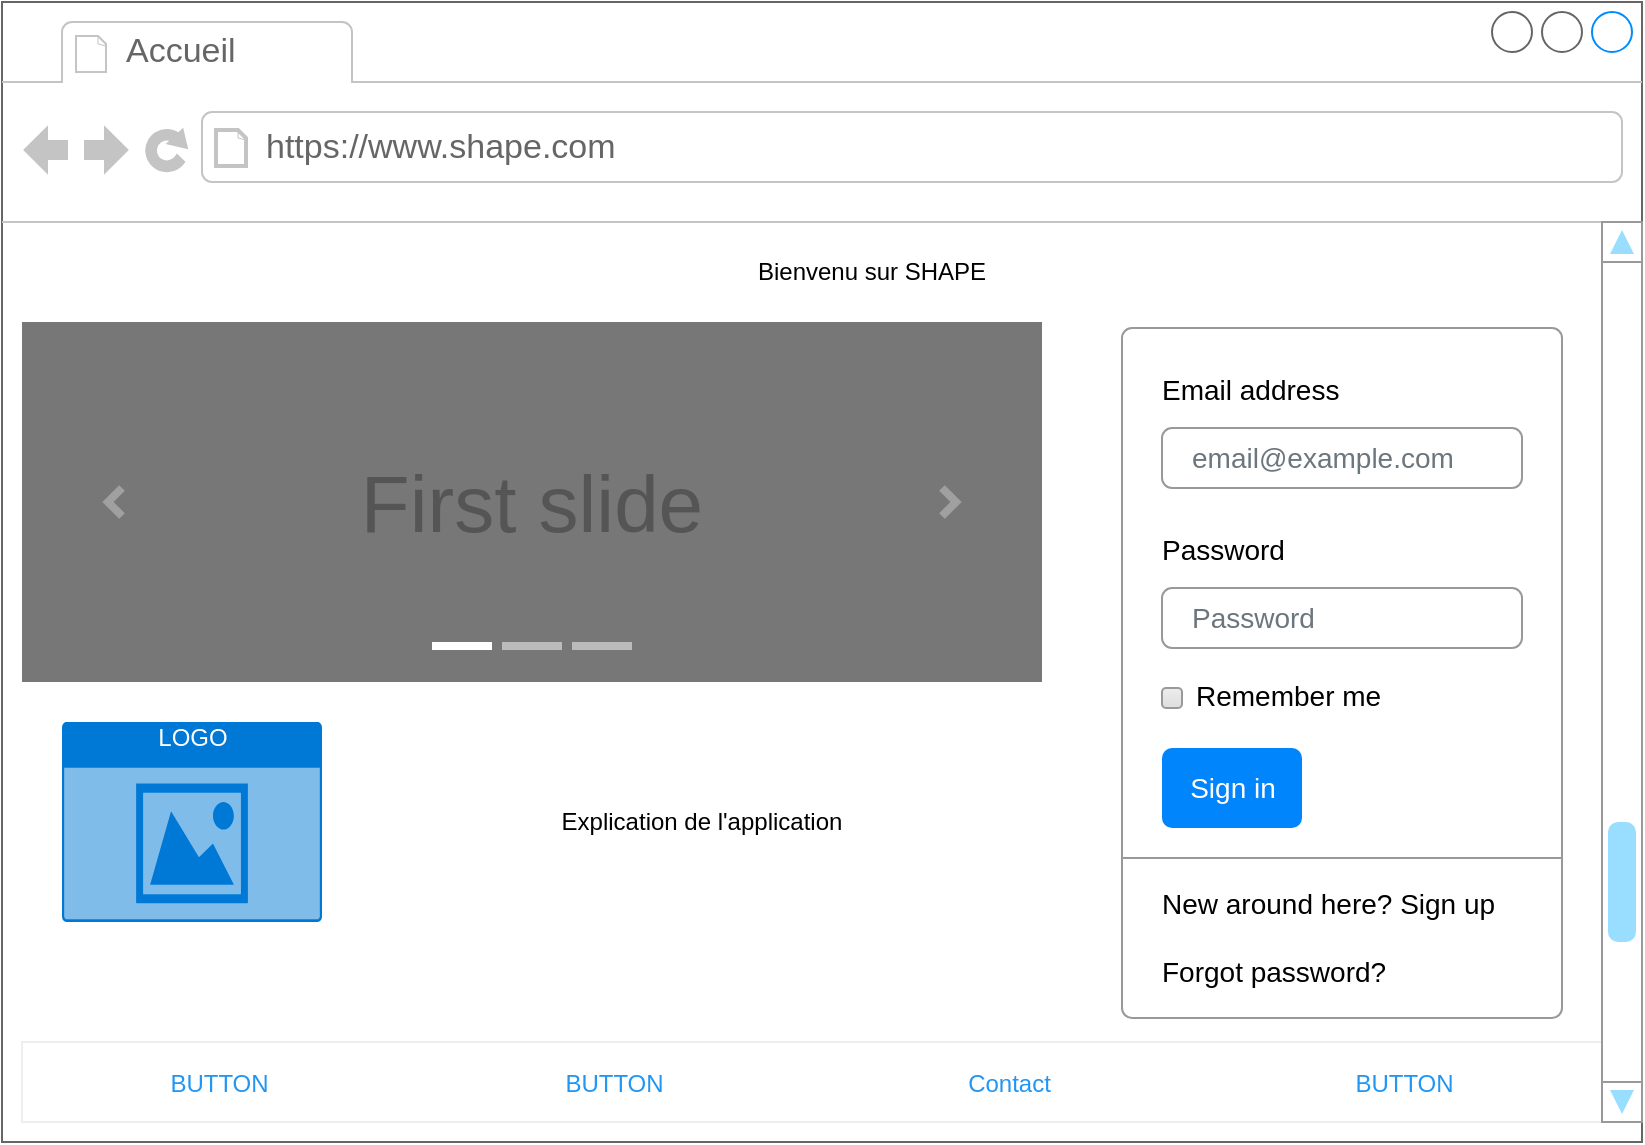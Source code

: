 <mxfile version="20.7.4" type="device" pages="13"><diagram id="ccND_NkecOAxahd6_FCA" name="acceuil"><mxGraphModel dx="815" dy="605" grid="1" gridSize="10" guides="1" tooltips="1" connect="1" arrows="1" fold="1" page="1" pageScale="1" pageWidth="827" pageHeight="1169" math="0" shadow="0"><root><mxCell id="0"/><mxCell id="1" parent="0"/><mxCell id="DuJV1t44pHnJcpdrE6W0-1" value="" style="strokeWidth=1;shadow=0;dashed=0;align=center;html=1;shape=mxgraph.mockup.containers.browserWindow;rSize=0;strokeColor=#666666;strokeColor2=#008cff;strokeColor3=#c4c4c4;mainText=,;recursiveResize=0;" parent="1" vertex="1"><mxGeometry x="120" y="70" width="820" height="570" as="geometry"/></mxCell><mxCell id="DuJV1t44pHnJcpdrE6W0-2" value="Accueil" style="strokeWidth=1;shadow=0;dashed=0;align=center;html=1;shape=mxgraph.mockup.containers.anchor;fontSize=17;fontColor=#666666;align=left;" parent="DuJV1t44pHnJcpdrE6W0-1" vertex="1"><mxGeometry x="60" y="12" width="110" height="26" as="geometry"/></mxCell><mxCell id="DuJV1t44pHnJcpdrE6W0-3" value="https://www.shape.com" style="strokeWidth=1;shadow=0;dashed=0;align=center;html=1;shape=mxgraph.mockup.containers.anchor;rSize=0;fontSize=17;fontColor=#666666;align=left;" parent="DuJV1t44pHnJcpdrE6W0-1" vertex="1"><mxGeometry x="130" y="60" width="250" height="26" as="geometry"/></mxCell><mxCell id="6etwJmu9YmsaxND9bs1_-1" value="First slide" style="html=1;shadow=0;dashed=0;strokeColor=none;strokeWidth=1;fillColor=#777777;fontColor=#555555;whiteSpace=wrap;align=center;verticalAlign=middle;fontStyle=0;fontSize=40;" parent="DuJV1t44pHnJcpdrE6W0-1" vertex="1"><mxGeometry x="10" y="160" width="510" height="180" as="geometry"/></mxCell><mxCell id="6etwJmu9YmsaxND9bs1_-2" value="" style="html=1;verticalLabelPosition=bottom;labelBackgroundColor=#ffffff;verticalAlign=top;shadow=0;dashed=0;strokeWidth=4;shape=mxgraph.ios7.misc.more;strokeColor=#a0a0a0;" parent="6etwJmu9YmsaxND9bs1_-1" vertex="1"><mxGeometry x="1" y="0.5" width="7" height="14" relative="1" as="geometry"><mxPoint x="-50" y="-7" as="offset"/></mxGeometry></mxCell><mxCell id="6etwJmu9YmsaxND9bs1_-3" value="" style="flipH=1;html=1;verticalLabelPosition=bottom;labelBackgroundColor=#ffffff;verticalAlign=top;shadow=0;dashed=0;strokeWidth=4;shape=mxgraph.ios7.misc.more;strokeColor=#a0a0a0;" parent="6etwJmu9YmsaxND9bs1_-1" vertex="1"><mxGeometry y="0.5" width="7" height="14" relative="1" as="geometry"><mxPoint x="43" y="-7" as="offset"/></mxGeometry></mxCell><mxCell id="6etwJmu9YmsaxND9bs1_-4" value="" style="html=1;shadow=0;strokeColor=none;fillColor=#ffffff;" parent="6etwJmu9YmsaxND9bs1_-1" vertex="1"><mxGeometry x="0.5" y="1" width="30" height="4" relative="1" as="geometry"><mxPoint x="-50" y="-20" as="offset"/></mxGeometry></mxCell><mxCell id="6etwJmu9YmsaxND9bs1_-5" value="" style="html=1;shadow=0;strokeColor=none;fillColor=#BBBBBB;" parent="6etwJmu9YmsaxND9bs1_-1" vertex="1"><mxGeometry x="0.5" y="1" width="30" height="4" relative="1" as="geometry"><mxPoint x="-15" y="-20" as="offset"/></mxGeometry></mxCell><mxCell id="6etwJmu9YmsaxND9bs1_-6" value="" style="html=1;shadow=0;strokeColor=none;fillColor=#BBBBBB;" parent="6etwJmu9YmsaxND9bs1_-1" vertex="1"><mxGeometry x="0.5" y="1" width="30" height="4" relative="1" as="geometry"><mxPoint x="20" y="-20" as="offset"/></mxGeometry></mxCell><mxCell id="6etwJmu9YmsaxND9bs1_-7" value="Bienvenu sur SHAPE" style="text;html=1;strokeColor=none;fillColor=none;align=center;verticalAlign=middle;whiteSpace=wrap;rounded=0;" parent="DuJV1t44pHnJcpdrE6W0-1" vertex="1"><mxGeometry x="200" y="120" width="470" height="30" as="geometry"/></mxCell><mxCell id="6etwJmu9YmsaxND9bs1_-8" value="" style="shape=rect;fillColor=#ffffff;strokeColor=#eeeeee;shadow=0;" parent="DuJV1t44pHnJcpdrE6W0-1" vertex="1"><mxGeometry x="10" y="520" width="790" height="40" as="geometry"/></mxCell><mxCell id="6etwJmu9YmsaxND9bs1_-9" value="BUTTON" style="shape=rect;strokeColor=none;fillColor=none;fontSize=12;fontColor=#2196F3;dashed=0;" parent="6etwJmu9YmsaxND9bs1_-8" vertex="1"><mxGeometry width="197.5" height="40" as="geometry"/></mxCell><mxCell id="6etwJmu9YmsaxND9bs1_-10" value="BUTTON" style="shape=rect;strokeColor=none;fillColor=none;fontSize=12;fontColor=#2196F3;dashed=0;" parent="6etwJmu9YmsaxND9bs1_-8" vertex="1"><mxGeometry x="197.5" width="197.5" height="40" as="geometry"/></mxCell><mxCell id="6etwJmu9YmsaxND9bs1_-11" value="Contact" style="shape=rect;strokeColor=none;fillColor=none;fontSize=12;fontColor=#2196F3;dashed=0;" parent="6etwJmu9YmsaxND9bs1_-8" vertex="1"><mxGeometry x="395" width="197.5" height="40" as="geometry"/></mxCell><mxCell id="6etwJmu9YmsaxND9bs1_-12" value="BUTTON" style="shape=rect;strokeColor=none;fillColor=none;fontSize=12;fontColor=#2196F3;dashed=0;" parent="6etwJmu9YmsaxND9bs1_-8" vertex="1"><mxGeometry x="592.5" width="197.5" height="40" as="geometry"/></mxCell><mxCell id="6etwJmu9YmsaxND9bs1_-14" value="" style="verticalLabelPosition=bottom;shadow=0;dashed=0;align=center;html=1;verticalAlign=top;strokeWidth=1;shape=mxgraph.mockup.navigation.scrollBar;strokeColor=#999999;barPos=20;fillColor2=#99ddff;strokeColor2=none;direction=north;" parent="DuJV1t44pHnJcpdrE6W0-1" vertex="1"><mxGeometry x="800" y="110" width="20" height="450" as="geometry"/></mxCell><mxCell id="6etwJmu9YmsaxND9bs1_-15" value="LOGO&lt;br&gt;" style="html=1;strokeColor=none;fillColor=#0079D6;labelPosition=center;verticalLabelPosition=middle;verticalAlign=top;align=center;fontSize=12;outlineConnect=0;spacingTop=-6;fontColor=#FFFFFF;sketch=0;shape=mxgraph.sitemap.photo;" parent="DuJV1t44pHnJcpdrE6W0-1" vertex="1"><mxGeometry x="30" y="360" width="130" height="100" as="geometry"/></mxCell><mxCell id="6etwJmu9YmsaxND9bs1_-16" value="Explication de l'application" style="text;html=1;strokeColor=none;fillColor=none;align=center;verticalAlign=middle;whiteSpace=wrap;rounded=0;" parent="DuJV1t44pHnJcpdrE6W0-1" vertex="1"><mxGeometry x="190" y="360" width="320" height="100" as="geometry"/></mxCell><mxCell id="DI0D7CX0j_THU0jvMfTI-1" value="" style="html=1;shadow=0;dashed=0;shape=mxgraph.bootstrap.rrect;rSize=5;fillColor=#ffffff;strokeColor=#999999;" parent="DuJV1t44pHnJcpdrE6W0-1" vertex="1"><mxGeometry x="560" y="163" width="220" height="345" as="geometry"/></mxCell><mxCell id="DI0D7CX0j_THU0jvMfTI-2" value="Email address" style="fillColor=none;strokeColor=none;align=left;spacing=20;fontSize=14;" parent="DI0D7CX0j_THU0jvMfTI-1" vertex="1"><mxGeometry width="220" height="40" relative="1" as="geometry"><mxPoint y="10" as="offset"/></mxGeometry></mxCell><mxCell id="DI0D7CX0j_THU0jvMfTI-3" value="email@example.com" style="html=1;shadow=0;dashed=0;shape=mxgraph.bootstrap.rrect;rSize=5;fillColor=none;strokeColor=#999999;align=left;spacing=15;fontSize=14;fontColor=#6C767D;" parent="DI0D7CX0j_THU0jvMfTI-1" vertex="1"><mxGeometry width="180" height="30" relative="1" as="geometry"><mxPoint x="20" y="50" as="offset"/></mxGeometry></mxCell><mxCell id="DI0D7CX0j_THU0jvMfTI-4" value="Password" style="fillColor=none;strokeColor=none;align=left;spacing=20;fontSize=14;" parent="DI0D7CX0j_THU0jvMfTI-1" vertex="1"><mxGeometry width="220" height="40" relative="1" as="geometry"><mxPoint y="90" as="offset"/></mxGeometry></mxCell><mxCell id="DI0D7CX0j_THU0jvMfTI-5" value="Password" style="html=1;shadow=0;dashed=0;shape=mxgraph.bootstrap.rrect;rSize=5;fillColor=none;strokeColor=#999999;align=left;spacing=15;fontSize=14;fontColor=#6C767D;" parent="DI0D7CX0j_THU0jvMfTI-1" vertex="1"><mxGeometry width="180" height="30" relative="1" as="geometry"><mxPoint x="20" y="130" as="offset"/></mxGeometry></mxCell><mxCell id="DI0D7CX0j_THU0jvMfTI-6" value="Remember me" style="html=1;shadow=0;dashed=0;shape=mxgraph.bootstrap.rrect;rSize=2;fillColor=#EDEDED;strokeColor=#999999;align=left;fontSize=14;fontColor=#000000;labelPosition=right;verticalLabelPosition=middle;verticalAlign=middle;spacingLeft=5;spacingTop=-2;gradientColor=#DEDEDE;" parent="DI0D7CX0j_THU0jvMfTI-1" vertex="1"><mxGeometry width="10" height="10" relative="1" as="geometry"><mxPoint x="20" y="180" as="offset"/></mxGeometry></mxCell><mxCell id="DI0D7CX0j_THU0jvMfTI-7" value="Sign in" style="html=1;shadow=0;dashed=0;shape=mxgraph.bootstrap.rrect;rSize=5;fillColor=#0085FC;strokeColor=none;align=center;fontSize=14;fontColor=#FFFFFF;" parent="DI0D7CX0j_THU0jvMfTI-1" vertex="1"><mxGeometry width="70" height="40" relative="1" as="geometry"><mxPoint x="20" y="210" as="offset"/></mxGeometry></mxCell><mxCell id="DI0D7CX0j_THU0jvMfTI-8" value="" style="shape=line;strokeColor=#999999;perimeter=none;resizeWidth=1;" parent="DI0D7CX0j_THU0jvMfTI-1" vertex="1"><mxGeometry width="220" height="10" relative="1" as="geometry"><mxPoint y="260" as="offset"/></mxGeometry></mxCell><mxCell id="DI0D7CX0j_THU0jvMfTI-9" value="New around here? Sign up&lt;br&gt;&lt;br&gt;Forgot password?" style="html=1;fillColor=none;strokeColor=none;align=left;spacing=20;fontSize=14;" parent="DI0D7CX0j_THU0jvMfTI-1" vertex="1"><mxGeometry width="220" height="60" relative="1" as="geometry"><mxPoint y="275" as="offset"/></mxGeometry></mxCell></root></mxGraphModel></diagram><diagram id="FW5rhdBu8s1yndSOEi0q" name="AcceuilUtilisateur"><mxGraphModel dx="815" dy="605" grid="1" gridSize="10" guides="1" tooltips="1" connect="1" arrows="1" fold="1" page="1" pageScale="1" pageWidth="1600" pageHeight="900" math="0" shadow="0"><root><mxCell id="0"/><mxCell id="1" parent="0"/><mxCell id="Y6iP6pAM2_uUb6dcI4kd-1" value="" style="strokeWidth=1;shadow=0;dashed=0;align=center;html=1;shape=mxgraph.mockup.containers.browserWindow;rSize=0;strokeColor=#666666;strokeColor2=#008cff;strokeColor3=#c4c4c4;mainText=,;recursiveResize=0;" parent="1" vertex="1"><mxGeometry x="40" y="15" width="933" height="865" as="geometry"/></mxCell><mxCell id="Y6iP6pAM2_uUb6dcI4kd-2" value="Accueil" style="strokeWidth=1;shadow=0;dashed=0;align=center;html=1;shape=mxgraph.mockup.containers.anchor;fontSize=17;fontColor=#666666;align=left;" parent="Y6iP6pAM2_uUb6dcI4kd-1" vertex="1"><mxGeometry x="60" y="12" width="110" height="26" as="geometry"/></mxCell><mxCell id="Y6iP6pAM2_uUb6dcI4kd-3" value="https://www.shape.com" style="strokeWidth=1;shadow=0;dashed=0;align=center;html=1;shape=mxgraph.mockup.containers.anchor;rSize=0;fontSize=17;fontColor=#666666;align=left;" parent="Y6iP6pAM2_uUb6dcI4kd-1" vertex="1"><mxGeometry x="130" y="60" width="250" height="26" as="geometry"/></mxCell><mxCell id="Y6iP6pAM2_uUb6dcI4kd-16" value="" style="verticalLabelPosition=bottom;shadow=0;dashed=0;align=center;html=1;verticalAlign=top;strokeWidth=1;shape=mxgraph.mockup.containers.userMale;strokeColor=#666666;strokeColor2=#008cff;" parent="Y6iP6pAM2_uUb6dcI4kd-1" vertex="1"><mxGeometry x="50" y="170" width="100" height="100" as="geometry"/></mxCell><mxCell id="78z1xxROWiCWKBvRu8FI-27" value="" style="html=1;shadow=0;dashed=0;shape=mxgraph.bootstrap.rrect;rSize=5;strokeColor=#DFDFDF;html=1;whiteSpace=wrap;fillColor=#ffffff;fontColor=#000000;verticalAlign=top;align=left;spacing=20;spacingBottom=0;fontSize=14;spacingTop=160;" parent="Y6iP6pAM2_uUb6dcI4kd-1" vertex="1"><mxGeometry x="220" y="380" width="250" height="210" as="geometry"/></mxCell><mxCell id="78z1xxROWiCWKBvRu8FI-28" value="Image cap" style="html=1;shadow=0;dashed=0;shape=mxgraph.bootstrap.topButton;rSize=5;perimeter=none;whiteSpace=wrap;fillColor=#868E96;strokeColor=#DFDFDF;fontColor=#DEE2E6;resizeWidth=1;fontSize=18;" parent="78z1xxROWiCWKBvRu8FI-27" vertex="1"><mxGeometry width="250" height="80" relative="1" as="geometry"/></mxCell><mxCell id="78z1xxROWiCWKBvRu8FI-38" value="Mes conseils" style="text;html=1;strokeColor=none;fillColor=none;align=center;verticalAlign=middle;whiteSpace=wrap;rounded=0;" parent="78z1xxROWiCWKBvRu8FI-27" vertex="1"><mxGeometry x="80" y="125" width="60" height="30" as="geometry"/></mxCell><mxCell id="78z1xxROWiCWKBvRu8FI-29" value="" style="html=1;shadow=0;dashed=0;shape=mxgraph.bootstrap.rrect;rSize=5;strokeColor=#DFDFDF;html=1;whiteSpace=wrap;fillColor=#ffffff;fontColor=#000000;verticalAlign=top;align=left;spacing=20;spacingBottom=0;fontSize=14;spacingTop=160;" parent="Y6iP6pAM2_uUb6dcI4kd-1" vertex="1"><mxGeometry x="523" y="380" width="250" height="210" as="geometry"/></mxCell><mxCell id="78z1xxROWiCWKBvRu8FI-30" value="Image cap" style="html=1;shadow=0;dashed=0;shape=mxgraph.bootstrap.topButton;rSize=5;perimeter=none;whiteSpace=wrap;fillColor=#868E96;strokeColor=#DFDFDF;fontColor=#DEE2E6;resizeWidth=1;fontSize=18;" parent="78z1xxROWiCWKBvRu8FI-29" vertex="1"><mxGeometry width="250" height="80" relative="1" as="geometry"/></mxCell><mxCell id="78z1xxROWiCWKBvRu8FI-39" value="Mes Photos" style="text;html=1;strokeColor=none;fillColor=none;align=center;verticalAlign=middle;whiteSpace=wrap;rounded=0;" parent="78z1xxROWiCWKBvRu8FI-29" vertex="1"><mxGeometry x="70" y="125" width="120" height="30" as="geometry"/></mxCell><mxCell id="78z1xxROWiCWKBvRu8FI-17" value="" style="html=1;shadow=0;dashed=0;shape=mxgraph.bootstrap.rrect;rSize=5;strokeColor=#DFDFDF;html=1;whiteSpace=wrap;fillColor=#ffffff;fontColor=#000000;verticalAlign=top;align=left;spacing=20;spacingBottom=0;fontSize=14;spacingTop=160;" parent="Y6iP6pAM2_uUb6dcI4kd-1" vertex="1"><mxGeometry x="220" y="145" width="250" height="210" as="geometry"/></mxCell><mxCell id="78z1xxROWiCWKBvRu8FI-18" value="Photo mesure" style="html=1;shadow=0;dashed=0;shape=mxgraph.bootstrap.topButton;rSize=5;perimeter=none;whiteSpace=wrap;fillColor=#868E96;strokeColor=#DFDFDF;fontColor=#DEE2E6;resizeWidth=1;fontSize=18;" parent="78z1xxROWiCWKBvRu8FI-17" vertex="1"><mxGeometry width="250" height="80" relative="1" as="geometry"/></mxCell><mxCell id="78z1xxROWiCWKBvRu8FI-36" value="Mes Mesures" style="text;html=1;strokeColor=none;fillColor=none;align=center;verticalAlign=middle;whiteSpace=wrap;rounded=0;" parent="78z1xxROWiCWKBvRu8FI-17" vertex="1"><mxGeometry x="90" y="120" width="60" height="30" as="geometry"/></mxCell><mxCell id="78z1xxROWiCWKBvRu8FI-25" value="" style="html=1;shadow=0;dashed=0;shape=mxgraph.bootstrap.rrect;rSize=5;strokeColor=#DFDFDF;html=1;whiteSpace=wrap;fillColor=#ffffff;fontColor=#000000;verticalAlign=top;align=left;spacing=20;spacingBottom=0;fontSize=14;spacingTop=160;" parent="Y6iP6pAM2_uUb6dcI4kd-1" vertex="1"><mxGeometry x="523" y="145" width="250" height="210" as="geometry"/></mxCell><mxCell id="78z1xxROWiCWKBvRu8FI-26" value="Image cap" style="html=1;shadow=0;dashed=0;shape=mxgraph.bootstrap.topButton;rSize=5;perimeter=none;whiteSpace=wrap;fillColor=#868E96;strokeColor=#DFDFDF;fontColor=#DEE2E6;resizeWidth=1;fontSize=18;" parent="78z1xxROWiCWKBvRu8FI-25" vertex="1"><mxGeometry width="250" height="80" relative="1" as="geometry"/></mxCell><mxCell id="78z1xxROWiCWKBvRu8FI-37" value="Mes Stats" style="text;html=1;strokeColor=none;fillColor=none;align=center;verticalAlign=middle;whiteSpace=wrap;rounded=0;" parent="78z1xxROWiCWKBvRu8FI-25" vertex="1"><mxGeometry x="95" y="120" width="60" height="30" as="geometry"/></mxCell><mxCell id="78z1xxROWiCWKBvRu8FI-31" value="Nom : Houen" style="text;html=1;strokeColor=none;fillColor=none;align=center;verticalAlign=middle;whiteSpace=wrap;rounded=0;" parent="Y6iP6pAM2_uUb6dcI4kd-1" vertex="1"><mxGeometry x="50" y="295" width="100" height="30" as="geometry"/></mxCell><mxCell id="78z1xxROWiCWKBvRu8FI-32" value="Prenom : Adrien" style="text;html=1;strokeColor=none;fillColor=none;align=center;verticalAlign=middle;whiteSpace=wrap;rounded=0;" parent="Y6iP6pAM2_uUb6dcI4kd-1" vertex="1"><mxGeometry x="50" y="340" width="100" height="25" as="geometry"/></mxCell><mxCell id="78z1xxROWiCWKBvRu8FI-33" value="Age : 33 ans" style="text;html=1;strokeColor=none;fillColor=none;align=center;verticalAlign=middle;whiteSpace=wrap;rounded=0;labelPosition=center;verticalLabelPosition=middle;" parent="Y6iP6pAM2_uUb6dcI4kd-1" vertex="1"><mxGeometry x="50" y="375" width="100" height="30" as="geometry"/></mxCell><mxCell id="78z1xxROWiCWKBvRu8FI-35" value="Email : adrien@houen.com" style="text;html=1;strokeColor=none;fillColor=none;align=center;verticalAlign=middle;whiteSpace=wrap;rounded=0;" parent="Y6iP6pAM2_uUb6dcI4kd-1" vertex="1"><mxGeometry x="20" y="415" width="180" height="30" as="geometry"/></mxCell><mxCell id="78z1xxROWiCWKBvRu8FI-40" value="" style="html=1;shadow=0;dashed=0;shape=mxgraph.bootstrap.rrect;rSize=5;strokeColor=#DFDFDF;html=1;whiteSpace=wrap;fillColor=#ffffff;fontColor=#000000;verticalAlign=top;align=left;spacing=20;spacingBottom=0;fontSize=14;spacingTop=160;" parent="Y6iP6pAM2_uUb6dcI4kd-1" vertex="1"><mxGeometry x="220" y="615" width="250" height="210" as="geometry"/></mxCell><mxCell id="78z1xxROWiCWKBvRu8FI-41" value="Image cap" style="html=1;shadow=0;dashed=0;shape=mxgraph.bootstrap.topButton;rSize=5;perimeter=none;whiteSpace=wrap;fillColor=#868E96;strokeColor=#DFDFDF;fontColor=#DEE2E6;resizeWidth=1;fontSize=18;" parent="78z1xxROWiCWKBvRu8FI-40" vertex="1"><mxGeometry width="250" height="80" relative="1" as="geometry"/></mxCell><mxCell id="78z1xxROWiCWKBvRu8FI-42" value="Mes informations personnelles" style="text;html=1;strokeColor=none;fillColor=none;align=center;verticalAlign=middle;whiteSpace=wrap;rounded=0;" parent="78z1xxROWiCWKBvRu8FI-40" vertex="1"><mxGeometry x="60" y="110" width="120" height="80" as="geometry"/></mxCell><mxCell id="78z1xxROWiCWKBvRu8FI-43" value="" style="html=1;shadow=0;dashed=0;shape=mxgraph.bootstrap.rrect;rSize=5;strokeColor=#DFDFDF;html=1;whiteSpace=wrap;fillColor=#ffffff;fontColor=#000000;verticalAlign=top;align=left;spacing=20;spacingBottom=0;fontSize=14;spacingTop=160;" parent="Y6iP6pAM2_uUb6dcI4kd-1" vertex="1"><mxGeometry x="523" y="615" width="250" height="210" as="geometry"/></mxCell><mxCell id="78z1xxROWiCWKBvRu8FI-44" value="Image cap" style="html=1;shadow=0;dashed=0;shape=mxgraph.bootstrap.topButton;rSize=5;perimeter=none;whiteSpace=wrap;fillColor=#868E96;strokeColor=#DFDFDF;fontColor=#DEE2E6;resizeWidth=1;fontSize=18;" parent="78z1xxROWiCWKBvRu8FI-43" vertex="1"><mxGeometry width="250" height="80" relative="1" as="geometry"/></mxCell><mxCell id="78z1xxROWiCWKBvRu8FI-45" value="Contacter Shape" style="text;html=1;strokeColor=none;fillColor=none;align=center;verticalAlign=middle;whiteSpace=wrap;rounded=0;" parent="78z1xxROWiCWKBvRu8FI-43" vertex="1"><mxGeometry x="80" y="125" width="60" height="30" as="geometry"/></mxCell><mxCell id="RMQHjvn0XpdvDbXb9VcO-1" value="LOGO&lt;br&gt;" style="html=1;strokeColor=none;fillColor=#0079D6;labelPosition=center;verticalLabelPosition=middle;verticalAlign=top;align=center;fontSize=12;outlineConnect=0;spacingTop=-6;fontColor=#FFFFFF;sketch=0;shape=mxgraph.sitemap.photo;" parent="Y6iP6pAM2_uUb6dcI4kd-1" vertex="1"><mxGeometry x="40" y="485" width="130" height="100" as="geometry"/></mxCell><mxCell id="RMQHjvn0XpdvDbXb9VcO-2" value="" style="strokeWidth=1;shadow=0;dashed=0;align=center;html=1;shape=mxgraph.mockup.containers.browserWindow;rSize=0;strokeColor=#666666;strokeColor2=#008cff;strokeColor3=#c4c4c4;mainText=,;recursiveResize=0;" parent="Y6iP6pAM2_uUb6dcI4kd-1" vertex="1"><mxGeometry y="-12.5" width="930" height="877.5" as="geometry"/></mxCell><mxCell id="RMQHjvn0XpdvDbXb9VcO-3" value="Accueil" style="strokeWidth=1;shadow=0;dashed=0;align=center;html=1;shape=mxgraph.mockup.containers.anchor;fontSize=17;fontColor=#666666;align=left;" parent="RMQHjvn0XpdvDbXb9VcO-2" vertex="1"><mxGeometry x="60" y="12" width="110" height="26" as="geometry"/></mxCell><mxCell id="RMQHjvn0XpdvDbXb9VcO-4" value="https://www.shape.com" style="strokeWidth=1;shadow=0;dashed=0;align=center;html=1;shape=mxgraph.mockup.containers.anchor;rSize=0;fontSize=17;fontColor=#666666;align=left;" parent="RMQHjvn0XpdvDbXb9VcO-2" vertex="1"><mxGeometry x="130" y="60" width="250" height="26" as="geometry"/></mxCell><mxCell id="RMQHjvn0XpdvDbXb9VcO-5" value="" style="verticalLabelPosition=bottom;shadow=0;dashed=0;align=center;html=1;verticalAlign=top;strokeWidth=1;shape=mxgraph.mockup.containers.userMale;strokeColor=#666666;strokeColor2=#008cff;" parent="RMQHjvn0XpdvDbXb9VcO-2" vertex="1"><mxGeometry x="50" y="170" width="100" height="100" as="geometry"/></mxCell><mxCell id="RMQHjvn0XpdvDbXb9VcO-12" value="" style="html=1;shadow=0;dashed=0;shape=mxgraph.bootstrap.rrect;rSize=5;strokeColor=#DFDFDF;html=1;whiteSpace=wrap;fillColor=#ffffff;fontColor=#000000;verticalAlign=bottom;align=center;spacing=20;spacingBottom=0;fontSize=14;spacingTop=160;" parent="RMQHjvn0XpdvDbXb9VcO-2" vertex="1"><mxGeometry x="220" y="145" width="180" height="145" as="geometry"/></mxCell><mxCell id="RMQHjvn0XpdvDbXb9VcO-13" value="Photo mesure" style="html=1;shadow=0;dashed=0;shape=mxgraph.bootstrap.topButton;rSize=5;perimeter=none;whiteSpace=wrap;fillColor=#868E96;strokeColor=#DFDFDF;fontColor=#DEE2E6;resizeWidth=1;fontSize=18;" parent="RMQHjvn0XpdvDbXb9VcO-12" vertex="1"><mxGeometry width="180" height="80" relative="1" as="geometry"/></mxCell><mxCell id="RMQHjvn0XpdvDbXb9VcO-14" value="Mes Mesures" style="text;html=1;strokeColor=none;fillColor=none;align=center;verticalAlign=top;whiteSpace=wrap;rounded=0;" parent="RMQHjvn0XpdvDbXb9VcO-12" vertex="1"><mxGeometry x="64.8" y="82.857" width="43.2" height="20.714" as="geometry"/></mxCell><mxCell id="RMQHjvn0XpdvDbXb9VcO-18" value="Nom : Houen" style="text;html=1;strokeColor=none;fillColor=none;align=center;verticalAlign=middle;whiteSpace=wrap;rounded=0;" parent="RMQHjvn0XpdvDbXb9VcO-2" vertex="1"><mxGeometry x="50" y="295" width="100" height="30" as="geometry"/></mxCell><mxCell id="RMQHjvn0XpdvDbXb9VcO-19" value="Prenom : Adrien" style="text;html=1;strokeColor=none;fillColor=none;align=center;verticalAlign=middle;whiteSpace=wrap;rounded=0;" parent="RMQHjvn0XpdvDbXb9VcO-2" vertex="1"><mxGeometry x="50" y="340" width="100" height="25" as="geometry"/></mxCell><mxCell id="RMQHjvn0XpdvDbXb9VcO-20" value="Age : 33 ans" style="text;html=1;strokeColor=none;fillColor=none;align=center;verticalAlign=middle;whiteSpace=wrap;rounded=0;labelPosition=center;verticalLabelPosition=middle;" parent="RMQHjvn0XpdvDbXb9VcO-2" vertex="1"><mxGeometry x="50" y="375" width="100" height="30" as="geometry"/></mxCell><mxCell id="RMQHjvn0XpdvDbXb9VcO-21" value="Email : adrien@houen.com" style="text;html=1;strokeColor=none;fillColor=none;align=center;verticalAlign=middle;whiteSpace=wrap;rounded=0;" parent="RMQHjvn0XpdvDbXb9VcO-2" vertex="1"><mxGeometry x="15" y="439" width="180" height="30" as="geometry"/></mxCell><mxCell id="RMQHjvn0XpdvDbXb9VcO-28" value="LOGO&lt;br&gt;" style="html=1;strokeColor=none;fillColor=#0079D6;labelPosition=center;verticalLabelPosition=middle;verticalAlign=top;align=center;fontSize=12;outlineConnect=0;spacingTop=-6;fontColor=#FFFFFF;sketch=0;shape=mxgraph.sitemap.photo;" parent="RMQHjvn0XpdvDbXb9VcO-2" vertex="1"><mxGeometry x="40" y="485" width="130" height="100" as="geometry"/></mxCell><mxCell id="MlU0-yB5rKMGAP9xNVNb-1" value="Taille : 181 cm" style="text;html=1;strokeColor=none;fillColor=none;align=center;verticalAlign=middle;whiteSpace=wrap;rounded=0;fontColor=#000000;" parent="RMQHjvn0XpdvDbXb9VcO-2" vertex="1"><mxGeometry x="40" y="409" width="120" height="30" as="geometry"/></mxCell><mxCell id="oue1b1jB-zUxpJHpv3zt-5" value="Se deconnecter" style="html=1;shadow=0;dashed=0;shape=mxgraph.bootstrap.rrect;rSize=5;strokeColor=none;strokeWidth=1;fillColor=#6C767D;fontColor=#FFFFFF;whiteSpace=wrap;align=center;verticalAlign=middle;spacingLeft=0;fontStyle=0;fontSize=16;spacing=5;labelBackgroundColor=none;" parent="RMQHjvn0XpdvDbXb9VcO-2" vertex="1"><mxGeometry x="40" y="619" width="130" height="40" as="geometry"/></mxCell><mxCell id="TOsnxFHoIBeCZgz4aeel-9" value="" style="html=1;shadow=0;dashed=0;shape=mxgraph.bootstrap.rrect;rSize=5;strokeColor=#DFDFDF;html=1;whiteSpace=wrap;fillColor=#ffffff;fontColor=#000000;verticalAlign=bottom;align=center;spacing=20;spacingBottom=0;fontSize=14;spacingTop=160;" parent="RMQHjvn0XpdvDbXb9VcO-2" vertex="1"><mxGeometry x="220" y="307.5" width="180" height="145" as="geometry"/></mxCell><mxCell id="TOsnxFHoIBeCZgz4aeel-10" value="Photo mesure" style="html=1;shadow=0;dashed=0;shape=mxgraph.bootstrap.topButton;rSize=5;perimeter=none;whiteSpace=wrap;fillColor=#868E96;strokeColor=#DFDFDF;fontColor=#DEE2E6;resizeWidth=1;fontSize=18;" parent="TOsnxFHoIBeCZgz4aeel-9" vertex="1"><mxGeometry width="180" height="80" relative="1" as="geometry"/></mxCell><mxCell id="TOsnxFHoIBeCZgz4aeel-11" value="Mon entrainement" style="text;html=1;strokeColor=none;fillColor=none;align=center;verticalAlign=top;whiteSpace=wrap;rounded=0;" parent="TOsnxFHoIBeCZgz4aeel-9" vertex="1"><mxGeometry x="64.8" y="82.857" width="43.2" height="20.714" as="geometry"/></mxCell><mxCell id="TOsnxFHoIBeCZgz4aeel-18" value="" style="html=1;shadow=0;dashed=0;shape=mxgraph.bootstrap.rrect;rSize=5;strokeColor=#DFDFDF;html=1;whiteSpace=wrap;fillColor=#ffffff;fontColor=#000000;verticalAlign=bottom;align=center;spacing=20;spacingBottom=0;fontSize=14;spacingTop=160;" parent="RMQHjvn0XpdvDbXb9VcO-2" vertex="1"><mxGeometry x="220" y="474" width="180" height="145" as="geometry"/></mxCell><mxCell id="TOsnxFHoIBeCZgz4aeel-19" value="Photo mesure" style="html=1;shadow=0;dashed=0;shape=mxgraph.bootstrap.topButton;rSize=5;perimeter=none;whiteSpace=wrap;fillColor=#868E96;strokeColor=#DFDFDF;fontColor=#DEE2E6;resizeWidth=1;fontSize=18;" parent="TOsnxFHoIBeCZgz4aeel-18" vertex="1"><mxGeometry width="180" height="80" relative="1" as="geometry"/></mxCell><mxCell id="TOsnxFHoIBeCZgz4aeel-20" value="Importer des photos" style="text;html=1;strokeColor=none;fillColor=none;align=center;verticalAlign=top;whiteSpace=wrap;rounded=0;" parent="TOsnxFHoIBeCZgz4aeel-18" vertex="1"><mxGeometry x="64.8" y="82.857" width="43.2" height="20.714" as="geometry"/></mxCell><mxCell id="TOsnxFHoIBeCZgz4aeel-15" value="" style="html=1;shadow=0;dashed=0;shape=mxgraph.bootstrap.rrect;rSize=5;strokeColor=#DFDFDF;html=1;whiteSpace=wrap;fillColor=#ffffff;fontColor=#000000;verticalAlign=bottom;align=center;spacing=20;spacingBottom=0;fontSize=14;spacingTop=160;" parent="RMQHjvn0XpdvDbXb9VcO-2" vertex="1"><mxGeometry x="420" y="637.5" width="180" height="145" as="geometry"/></mxCell><mxCell id="TOsnxFHoIBeCZgz4aeel-16" value="Photo mesure" style="html=1;shadow=0;dashed=0;shape=mxgraph.bootstrap.topButton;rSize=5;perimeter=none;whiteSpace=wrap;fillColor=#868E96;strokeColor=#DFDFDF;fontColor=#DEE2E6;resizeWidth=1;fontSize=18;" parent="TOsnxFHoIBeCZgz4aeel-15" vertex="1"><mxGeometry width="180" height="80" relative="1" as="geometry"/></mxCell><mxCell id="TOsnxFHoIBeCZgz4aeel-17" value="Mon abonnement" style="text;html=1;strokeColor=none;fillColor=none;align=center;verticalAlign=top;whiteSpace=wrap;rounded=0;" parent="TOsnxFHoIBeCZgz4aeel-15" vertex="1"><mxGeometry x="64.8" y="82.857" width="43.2" height="20.714" as="geometry"/></mxCell><mxCell id="TOsnxFHoIBeCZgz4aeel-21" value="" style="html=1;shadow=0;dashed=0;shape=mxgraph.bootstrap.rrect;rSize=5;strokeColor=#DFDFDF;html=1;whiteSpace=wrap;fillColor=#ffffff;fontColor=#000000;verticalAlign=bottom;align=center;spacing=20;spacingBottom=0;fontSize=14;spacingTop=160;" parent="RMQHjvn0XpdvDbXb9VcO-2" vertex="1"><mxGeometry x="630" y="474" width="180" height="145" as="geometry"/></mxCell><mxCell id="TOsnxFHoIBeCZgz4aeel-22" value="Photo mesure" style="html=1;shadow=0;dashed=0;shape=mxgraph.bootstrap.topButton;rSize=5;perimeter=none;whiteSpace=wrap;fillColor=#868E96;strokeColor=#DFDFDF;fontColor=#DEE2E6;resizeWidth=1;fontSize=18;" parent="TOsnxFHoIBeCZgz4aeel-21" vertex="1"><mxGeometry width="180" height="80" relative="1" as="geometry"/></mxCell><mxCell id="TOsnxFHoIBeCZgz4aeel-23" value="Ma gallerie photo" style="text;html=1;strokeColor=none;fillColor=none;align=center;verticalAlign=top;whiteSpace=wrap;rounded=0;" parent="TOsnxFHoIBeCZgz4aeel-21" vertex="1"><mxGeometry x="64.8" y="82.857" width="43.2" height="20.714" as="geometry"/></mxCell><mxCell id="TOsnxFHoIBeCZgz4aeel-12" value="" style="html=1;shadow=0;dashed=0;shape=mxgraph.bootstrap.rrect;rSize=5;strokeColor=#DFDFDF;html=1;whiteSpace=wrap;fillColor=#ffffff;fontColor=#000000;verticalAlign=bottom;align=center;spacing=20;spacingBottom=0;fontSize=14;spacingTop=160;" parent="RMQHjvn0XpdvDbXb9VcO-2" vertex="1"><mxGeometry x="630" y="307.5" width="180" height="145" as="geometry"/></mxCell><mxCell id="TOsnxFHoIBeCZgz4aeel-13" value="Photo mesure" style="html=1;shadow=0;dashed=0;shape=mxgraph.bootstrap.topButton;rSize=5;perimeter=none;whiteSpace=wrap;fillColor=#868E96;strokeColor=#DFDFDF;fontColor=#DEE2E6;resizeWidth=1;fontSize=18;" parent="TOsnxFHoIBeCZgz4aeel-12" vertex="1"><mxGeometry width="180" height="80" relative="1" as="geometry"/></mxCell><mxCell id="TOsnxFHoIBeCZgz4aeel-14" value="Exercices" style="text;html=1;strokeColor=none;fillColor=none;align=center;verticalAlign=top;whiteSpace=wrap;rounded=0;" parent="TOsnxFHoIBeCZgz4aeel-12" vertex="1"><mxGeometry x="64.8" y="82.857" width="43.2" height="20.714" as="geometry"/></mxCell><mxCell id="TOsnxFHoIBeCZgz4aeel-5" value="" style="html=1;shadow=0;dashed=0;shape=mxgraph.bootstrap.rrect;rSize=5;strokeColor=#DFDFDF;html=1;whiteSpace=wrap;fillColor=#ffffff;fontColor=#000000;verticalAlign=bottom;align=center;spacing=20;spacingBottom=0;fontSize=14;spacingTop=160;" parent="RMQHjvn0XpdvDbXb9VcO-2" vertex="1"><mxGeometry x="630" y="145" width="180" height="145" as="geometry"/></mxCell><mxCell id="TOsnxFHoIBeCZgz4aeel-6" value="Photo mesure" style="html=1;shadow=0;dashed=0;shape=mxgraph.bootstrap.topButton;rSize=5;perimeter=none;whiteSpace=wrap;fillColor=#868E96;strokeColor=#DFDFDF;fontColor=#DEE2E6;resizeWidth=1;fontSize=18;" parent="TOsnxFHoIBeCZgz4aeel-5" vertex="1"><mxGeometry width="180" height="80" relative="1" as="geometry"/></mxCell><mxCell id="TOsnxFHoIBeCZgz4aeel-7" value="Mon entrainement" style="text;html=1;strokeColor=none;fillColor=none;align=center;verticalAlign=top;whiteSpace=wrap;rounded=0;" parent="TOsnxFHoIBeCZgz4aeel-5" vertex="1"><mxGeometry x="64.8" y="82.857" width="43.2" height="20.714" as="geometry"/></mxCell><mxCell id="TOsnxFHoIBeCZgz4aeel-2" value="" style="html=1;shadow=0;dashed=0;shape=mxgraph.bootstrap.rrect;rSize=5;strokeColor=#DFDFDF;html=1;whiteSpace=wrap;fillColor=#ffffff;fontColor=#000000;verticalAlign=bottom;align=center;spacing=20;spacingBottom=0;fontSize=14;spacingTop=160;" parent="RMQHjvn0XpdvDbXb9VcO-2" vertex="1"><mxGeometry x="430" y="145" width="180" height="145" as="geometry"/></mxCell><mxCell id="TOsnxFHoIBeCZgz4aeel-3" value="Photo mesure" style="html=1;shadow=0;dashed=0;shape=mxgraph.bootstrap.topButton;rSize=5;perimeter=none;whiteSpace=wrap;fillColor=#868E96;strokeColor=#DFDFDF;fontColor=#DEE2E6;resizeWidth=1;fontSize=18;" parent="TOsnxFHoIBeCZgz4aeel-2" vertex="1"><mxGeometry width="180" height="80" relative="1" as="geometry"/></mxCell><mxCell id="TOsnxFHoIBeCZgz4aeel-4" value="Mes Statistiques&amp;nbsp;" style="text;html=1;strokeColor=none;fillColor=none;align=center;verticalAlign=top;whiteSpace=wrap;rounded=0;" parent="TOsnxFHoIBeCZgz4aeel-2" vertex="1"><mxGeometry x="64.8" y="82.857" width="43.2" height="20.714" as="geometry"/></mxCell><mxCell id="TOsnxFHoIBeCZgz4aeel-24" value="" style="html=1;shadow=0;dashed=0;shape=mxgraph.bootstrap.rrect;rSize=5;strokeColor=#DFDFDF;html=1;whiteSpace=wrap;fillColor=#ffffff;fontColor=#000000;verticalAlign=bottom;align=center;spacing=20;spacingBottom=0;fontSize=14;spacingTop=160;" parent="RMQHjvn0XpdvDbXb9VcO-2" vertex="1"><mxGeometry x="630" y="637.5" width="180" height="145" as="geometry"/></mxCell><mxCell id="TOsnxFHoIBeCZgz4aeel-25" value="Photo mesure" style="html=1;shadow=0;dashed=0;shape=mxgraph.bootstrap.topButton;rSize=5;perimeter=none;whiteSpace=wrap;fillColor=#868E96;strokeColor=#DFDFDF;fontColor=#DEE2E6;resizeWidth=1;fontSize=18;" parent="TOsnxFHoIBeCZgz4aeel-24" vertex="1"><mxGeometry width="180" height="80" relative="1" as="geometry"/></mxCell><mxCell id="TOsnxFHoIBeCZgz4aeel-26" value="Contacter Shape" style="text;html=1;strokeColor=none;fillColor=none;align=center;verticalAlign=top;whiteSpace=wrap;rounded=0;" parent="TOsnxFHoIBeCZgz4aeel-24" vertex="1"><mxGeometry x="64.8" y="82.857" width="43.2" height="20.714" as="geometry"/></mxCell><mxCell id="TOsnxFHoIBeCZgz4aeel-27" value="" style="html=1;shadow=0;dashed=0;shape=mxgraph.bootstrap.rrect;rSize=5;strokeColor=#DFDFDF;html=1;whiteSpace=wrap;fillColor=#ffffff;fontColor=#000000;verticalAlign=bottom;align=center;spacing=20;spacingBottom=0;fontSize=14;spacingTop=160;" parent="RMQHjvn0XpdvDbXb9VcO-2" vertex="1"><mxGeometry x="220" y="637.5" width="180" height="145" as="geometry"/></mxCell><mxCell id="TOsnxFHoIBeCZgz4aeel-28" value="Photo mesure" style="html=1;shadow=0;dashed=0;shape=mxgraph.bootstrap.topButton;rSize=5;perimeter=none;whiteSpace=wrap;fillColor=#868E96;strokeColor=#DFDFDF;fontColor=#DEE2E6;resizeWidth=1;fontSize=18;" parent="TOsnxFHoIBeCZgz4aeel-27" vertex="1"><mxGeometry width="180" height="80" relative="1" as="geometry"/></mxCell><mxCell id="TOsnxFHoIBeCZgz4aeel-29" value="Mes informations personnelles" style="text;html=1;strokeColor=none;fillColor=none;align=center;verticalAlign=top;whiteSpace=wrap;rounded=0;" parent="TOsnxFHoIBeCZgz4aeel-27" vertex="1"><mxGeometry x="64.8" y="82.857" width="43.2" height="20.714" as="geometry"/></mxCell></root></mxGraphModel></diagram><diagram id="dRna5SBZTrl2IAiiYWJq" name="MenuMensuration"><mxGraphModel dx="815" dy="605" grid="1" gridSize="10" guides="1" tooltips="1" connect="1" arrows="1" fold="1" page="1" pageScale="1" pageWidth="1600" pageHeight="900" math="0" shadow="0"><root><mxCell id="0"/><mxCell id="1" parent="0"/><mxCell id="2b1mnimEjywZQcROfabj-1" value="" style="strokeWidth=1;shadow=0;dashed=0;align=center;html=1;shape=mxgraph.mockup.containers.browserWindow;rSize=0;strokeColor=#666666;strokeColor2=#008cff;strokeColor3=#c4c4c4;mainText=,;recursiveResize=0;" parent="1" vertex="1"><mxGeometry x="30" y="20" width="890" height="910" as="geometry"/></mxCell><mxCell id="2b1mnimEjywZQcROfabj-2" value="Accueil" style="strokeWidth=1;shadow=0;dashed=0;align=center;html=1;shape=mxgraph.mockup.containers.anchor;fontSize=17;fontColor=#666666;align=left;" parent="2b1mnimEjywZQcROfabj-1" vertex="1"><mxGeometry x="60" y="12" width="110" height="26" as="geometry"/></mxCell><mxCell id="2b1mnimEjywZQcROfabj-3" value="https://www.shape.com" style="strokeWidth=1;shadow=0;dashed=0;align=center;html=1;shape=mxgraph.mockup.containers.anchor;rSize=0;fontSize=17;fontColor=#666666;align=left;" parent="2b1mnimEjywZQcROfabj-1" vertex="1"><mxGeometry x="130" y="60" width="250" height="26" as="geometry"/></mxCell><mxCell id="2b1mnimEjywZQcROfabj-4" value="" style="verticalLabelPosition=bottom;shadow=0;dashed=0;align=center;html=1;verticalAlign=top;strokeWidth=1;shape=mxgraph.mockup.containers.userMale;strokeColor=#666666;strokeColor2=#008cff;" parent="2b1mnimEjywZQcROfabj-1" vertex="1"><mxGeometry x="50" y="170" width="100" height="100" as="geometry"/></mxCell><mxCell id="2b1mnimEjywZQcROfabj-28" value="Accueil" style="strokeWidth=1;shadow=0;dashed=0;align=center;html=1;shape=mxgraph.mockup.containers.anchor;fontSize=17;fontColor=#666666;align=left;" parent="2b1mnimEjywZQcROfabj-1" vertex="1"><mxGeometry x="60" y="12" width="110" height="26" as="geometry"/></mxCell><mxCell id="2b1mnimEjywZQcROfabj-29" value="https://www.shape.com" style="strokeWidth=1;shadow=0;dashed=0;align=center;html=1;shape=mxgraph.mockup.containers.anchor;rSize=0;fontSize=17;fontColor=#666666;align=left;" parent="2b1mnimEjywZQcROfabj-1" vertex="1"><mxGeometry x="130" y="60" width="250" height="26" as="geometry"/></mxCell><mxCell id="2b1mnimEjywZQcROfabj-30" value="" style="verticalLabelPosition=bottom;shadow=0;dashed=0;align=center;html=1;verticalAlign=top;strokeWidth=1;shape=mxgraph.mockup.containers.userMale;strokeColor=#666666;strokeColor2=#008cff;" parent="2b1mnimEjywZQcROfabj-1" vertex="1"><mxGeometry x="50" y="170" width="100" height="100" as="geometry"/></mxCell><mxCell id="2b1mnimEjywZQcROfabj-45" value="Accueil" style="strokeWidth=1;shadow=0;dashed=0;align=center;html=1;shape=mxgraph.mockup.containers.anchor;fontSize=17;fontColor=#666666;align=left;" parent="2b1mnimEjywZQcROfabj-1" vertex="1"><mxGeometry x="60" y="12" width="110" height="26" as="geometry"/></mxCell><mxCell id="2b1mnimEjywZQcROfabj-46" value="https://www.shape.com" style="strokeWidth=1;shadow=0;dashed=0;align=center;html=1;shape=mxgraph.mockup.containers.anchor;rSize=0;fontSize=17;fontColor=#666666;align=left;" parent="2b1mnimEjywZQcROfabj-1" vertex="1"><mxGeometry x="130" y="60" width="250" height="26" as="geometry"/></mxCell><mxCell id="2b1mnimEjywZQcROfabj-47" value="" style="verticalLabelPosition=bottom;shadow=0;dashed=0;align=center;html=1;verticalAlign=top;strokeWidth=1;shape=mxgraph.mockup.containers.userMale;strokeColor=#666666;strokeColor2=#008cff;" parent="2b1mnimEjywZQcROfabj-1" vertex="1"><mxGeometry x="50" y="170" width="100" height="100" as="geometry"/></mxCell><mxCell id="2b1mnimEjywZQcROfabj-62" value="Accueil" style="strokeWidth=1;shadow=0;dashed=0;align=center;html=1;shape=mxgraph.mockup.containers.anchor;fontSize=17;fontColor=#666666;align=left;" parent="2b1mnimEjywZQcROfabj-1" vertex="1"><mxGeometry x="60" y="12" width="110" height="26" as="geometry"/></mxCell><mxCell id="2b1mnimEjywZQcROfabj-63" value="" style="verticalLabelPosition=bottom;shadow=0;dashed=0;align=center;html=1;verticalAlign=top;strokeWidth=1;shape=mxgraph.mockup.containers.userMale;strokeColor=#666666;strokeColor2=#008cff;" parent="2b1mnimEjywZQcROfabj-1" vertex="1"><mxGeometry x="50" y="170" width="100" height="100" as="geometry"/></mxCell><mxCell id="2b1mnimEjywZQcROfabj-78" value="Accueil" style="strokeWidth=1;shadow=0;dashed=0;align=center;html=1;shape=mxgraph.mockup.containers.anchor;fontSize=17;fontColor=#666666;align=left;" parent="2b1mnimEjywZQcROfabj-1" vertex="1"><mxGeometry x="60" y="12" width="110" height="26" as="geometry"/></mxCell><mxCell id="2b1mnimEjywZQcROfabj-79" value="" style="verticalLabelPosition=bottom;shadow=0;dashed=0;align=center;html=1;verticalAlign=top;strokeWidth=1;shape=mxgraph.mockup.containers.userMale;strokeColor=#666666;strokeColor2=#008cff;" parent="2b1mnimEjywZQcROfabj-1" vertex="1"><mxGeometry x="50" y="170" width="100" height="100" as="geometry"/></mxCell><mxCell id="PqAyGWCohnHPRHZGAUm2-16" value="Poids" style="shape=rect;strokeColor=none;fillColor=#CC0066;fontSize=12;fontColor=#000000;dashed=0;shadow=1;gradientColor=#5E5E5E;" parent="2b1mnimEjywZQcROfabj-1" vertex="1"><mxGeometry x="570" y="750" width="290" height="80" as="geometry"/></mxCell><mxCell id="PqAyGWCohnHPRHZGAUm2-20" value="Avant Bras" style="shape=rect;strokeColor=none;fillColor=#CC0066;fontSize=12;fontColor=#000000;dashed=0;shadow=1;gradientColor=#5E5E5E;" parent="2b1mnimEjywZQcROfabj-1" vertex="1"><mxGeometry x="640" y="505" width="100" height="200" as="geometry"/></mxCell><mxCell id="PqAyGWCohnHPRHZGAUm2-19" value="Poignée" style="shape=rect;strokeColor=none;fillColor=#CC0066;fontSize=12;fontColor=#000000;dashed=0;shadow=1;gradientColor=#5E5E5E;" parent="2b1mnimEjywZQcROfabj-1" vertex="1"><mxGeometry x="760" y="505" width="100" height="200" as="geometry"/></mxCell><mxCell id="PqAyGWCohnHPRHZGAUm2-26" value="Biceps" style="shape=rect;strokeColor=none;fillColor=#CC0066;fontSize=12;fontColor=#000000;dashed=0;shadow=1;gradientColor=#5E5E5E;" parent="2b1mnimEjywZQcROfabj-1" vertex="1"><mxGeometry x="510" y="505" width="100" height="200" as="geometry"/></mxCell><mxCell id="PqAyGWCohnHPRHZGAUm2-28" value="Epaules" style="shape=rect;strokeColor=none;fillColor=#CC0066;fontSize=12;fontColor=#000000;dashed=0;shadow=1;gradientColor=#5E5E5E;" parent="2b1mnimEjywZQcROfabj-1" vertex="1"><mxGeometry x="390" y="505" width="100" height="200" as="geometry"/></mxCell><mxCell id="PqAyGWCohnHPRHZGAUm2-30" value="Indice de masse Grace" style="shape=rect;strokeColor=none;fillColor=#CC0066;fontSize=12;fontColor=#000000;dashed=0;shadow=1;whiteSpace=wrap;gradientColor=#5E5E5E;" parent="2b1mnimEjywZQcROfabj-1" vertex="1"><mxGeometry x="260" y="750" width="300" height="80" as="geometry"/></mxCell><mxCell id="GMJFXBSIYWqAhW14WL-F-68" value="Pectoraux" style="shape=rect;strokeColor=none;fillColor=#CC0066;fontSize=12;fontColor=#000000;dashed=0;shadow=1;gradientColor=#5E5E5E;" parent="2b1mnimEjywZQcROfabj-1" vertex="1"><mxGeometry x="260" y="505" width="100" height="200" as="geometry"/></mxCell><mxCell id="GMJFXBSIYWqAhW14WL-F-83" value="Mollets" style="shape=rect;strokeColor=none;fillColor=#00CC66;fontSize=12;fontColor=#000000;dashed=0;shadow=1;fillStyle=solid;gradientColor=#337571;gradientDirection=south;" parent="2b1mnimEjywZQcROfabj-1" vertex="1"><mxGeometry x="260" y="270" width="100" height="200" as="geometry"/></mxCell><mxCell id="GMJFXBSIYWqAhW14WL-F-84" value="Cuisses" style="shape=rect;strokeColor=none;fillColor=#CC0066;fontSize=12;fontColor=#000000;dashed=0;shadow=1;gradientColor=#5E5E5E;" parent="2b1mnimEjywZQcROfabj-1" vertex="1"><mxGeometry x="390" y="270" width="100" height="200" as="geometry"/></mxCell><mxCell id="GMJFXBSIYWqAhW14WL-F-85" value="Fesses" style="shape=rect;strokeColor=none;fillColor=#CC0066;fontSize=12;fontColor=#000000;dashed=0;shadow=1;gradientColor=#5E5E5E;" parent="2b1mnimEjywZQcROfabj-1" vertex="1"><mxGeometry x="510" y="270" width="100" height="200" as="geometry"/></mxCell><mxCell id="GMJFXBSIYWqAhW14WL-F-86" value="Poignée d'amour" style="shape=rect;strokeColor=none;fillColor=#CC0066;fontSize=12;fontColor=#000000;dashed=0;shadow=1;gradientColor=#5E5E5E;" parent="2b1mnimEjywZQcROfabj-1" vertex="1"><mxGeometry x="640" y="270" width="100" height="200" as="geometry"/></mxCell><mxCell id="GMJFXBSIYWqAhW14WL-F-87" value="Taille" style="shape=rect;strokeColor=none;fillColor=#CC0066;fontSize=12;fontColor=#000000;dashed=0;shadow=1;gradientColor=#5E5E5E;" parent="2b1mnimEjywZQcROfabj-1" vertex="1"><mxGeometry x="760" y="270" width="100" height="200" as="geometry"/></mxCell><UserObject label="%date{ddd mmm dd yyyy HH:MM:ss}%" placeholders="1" id="GMJFXBSIYWqAhW14WL-F-91"><mxCell style="text;html=1;strokeColor=none;fillColor=none;align=center;verticalAlign=middle;whiteSpace=wrap;overflow=hidden;shadow=1;fontColor=#555D61;" parent="2b1mnimEjywZQcROfabj-1" vertex="1"><mxGeometry x="470" y="240" width="160" height="20" as="geometry"/></mxCell></UserObject><mxCell id="RzlmOEbm2r4MAALbigII-1" value="&lt;font color=&quot;#555d61&quot;&gt;Accueil&lt;/font&gt;" style="html=1;shadow=0;dashed=0;fillColor=#3E95B0;strokeColor=none;fontSize=16;fontColor=#161819;align=left;spacing=15;" parent="1" vertex="1"><mxGeometry x="260" y="190" width="600" height="60" as="geometry"/></mxCell><mxCell id="RzlmOEbm2r4MAALbigII-2" value="Mensuration" style="fillColor=none;strokeColor=none;fontSize=14;fontColor=#FFFFFF;align=center;shadow=1;labelBackgroundColor=none;" parent="RzlmOEbm2r4MAALbigII-1" vertex="1"><mxGeometry width="70" height="40" relative="1" as="geometry"><mxPoint x="90" y="10" as="offset"/></mxGeometry></mxCell><mxCell id="RzlmOEbm2r4MAALbigII-3" value="Statistique" style="fillColor=none;strokeColor=none;fontSize=14;fontColor=#555D61;align=center;shadow=1;" parent="RzlmOEbm2r4MAALbigII-1" vertex="1"><mxGeometry width="70" height="40" relative="1" as="geometry"><mxPoint x="180" y="10" as="offset"/></mxGeometry></mxCell><mxCell id="RzlmOEbm2r4MAALbigII-4" value="Contact" style="fillColor=none;strokeColor=none;fontSize=14;fontColor=#555D61;align=center;spacingRight=0;shadow=1;" parent="RzlmOEbm2r4MAALbigII-1" vertex="1"><mxGeometry width="80" height="40" relative="1" as="geometry"><mxPoint x="520" y="10" as="offset"/></mxGeometry></mxCell><mxCell id="RzlmOEbm2r4MAALbigII-5" value="Ma gallerie" style="fillColor=none;strokeColor=none;fontSize=14;fontColor=#555D61;align=center;shadow=1;" parent="RzlmOEbm2r4MAALbigII-1" vertex="1"><mxGeometry width="80" height="40" relative="1" as="geometry"><mxPoint x="350" y="10" as="offset"/></mxGeometry></mxCell><mxCell id="RzlmOEbm2r4MAALbigII-6" value="Importer Photo" style="fillColor=none;strokeColor=none;fontSize=14;fontColor=#555D61;align=center;shadow=1;" parent="RzlmOEbm2r4MAALbigII-1" vertex="1"><mxGeometry x="261.905" y="10" width="76.19" height="40" as="geometry"/></mxCell><mxCell id="RzlmOEbm2r4MAALbigII-7" value="Abonnement" style="fillColor=none;strokeColor=none;fontSize=14;fontColor=#555D61;align=center;shadow=1;" parent="RzlmOEbm2r4MAALbigII-1" vertex="1"><mxGeometry x="450" y="10" width="80" height="40" as="geometry"/></mxCell><mxCell id="RzlmOEbm2r4MAALbigII-8" value="Se deconnecter" style="html=1;shadow=0;dashed=0;shape=mxgraph.bootstrap.rrect;rSize=5;strokeColor=none;strokeWidth=1;fillColor=#6C767D;fontColor=#FFFFFF;whiteSpace=wrap;align=center;verticalAlign=middle;spacingLeft=0;fontStyle=0;fontSize=16;spacing=5;labelBackgroundColor=none;" parent="1" vertex="1"><mxGeometry x="67" y="651" width="130" height="40" as="geometry"/></mxCell><mxCell id="RzlmOEbm2r4MAALbigII-9" value="Prenom : Adrien" style="text;html=1;strokeColor=none;fillColor=none;align=center;verticalAlign=middle;whiteSpace=wrap;rounded=0;" parent="1" vertex="1"><mxGeometry x="80" y="360" width="100" height="25" as="geometry"/></mxCell><mxCell id="RzlmOEbm2r4MAALbigII-10" value="Age : 33 ans" style="text;html=1;strokeColor=none;fillColor=none;align=center;verticalAlign=middle;whiteSpace=wrap;rounded=0;labelPosition=center;verticalLabelPosition=middle;" parent="1" vertex="1"><mxGeometry x="80" y="395" width="116.67" height="35" as="geometry"/></mxCell><mxCell id="RzlmOEbm2r4MAALbigII-11" value="Email : adrien@houen.com" style="text;html=1;strokeColor=none;fillColor=none;align=center;verticalAlign=middle;whiteSpace=wrap;rounded=0;" parent="1" vertex="1"><mxGeometry x="45" y="460" width="180" height="30" as="geometry"/></mxCell><mxCell id="RzlmOEbm2r4MAALbigII-12" value="LOGO&lt;br&gt;" style="html=1;strokeColor=none;fillColor=#0079D6;labelPosition=center;verticalLabelPosition=middle;verticalAlign=top;align=center;fontSize=12;outlineConnect=0;spacingTop=-6;fontColor=#FFFFFF;sketch=0;shape=mxgraph.sitemap.photo;" parent="1" vertex="1"><mxGeometry x="65" y="525" width="130" height="100" as="geometry"/></mxCell><mxCell id="RzlmOEbm2r4MAALbigII-13" value="Taille : 181 cm" style="text;html=1;strokeColor=none;fillColor=none;align=center;verticalAlign=middle;whiteSpace=wrap;rounded=0;fontColor=#000000;" parent="1" vertex="1"><mxGeometry x="70" y="430" width="120" height="30" as="geometry"/></mxCell><mxCell id="RzlmOEbm2r4MAALbigII-15" value="Nom : Houen" style="text;html=1;strokeColor=none;fillColor=none;align=center;verticalAlign=middle;whiteSpace=wrap;rounded=0;" parent="1" vertex="1"><mxGeometry x="80" y="315" width="100" height="30" as="geometry"/></mxCell></root></mxGraphModel></diagram><diagram id="ibWvak9pj89vNZgu7hmi" name="MolletMensuration"><mxGraphModel dx="815" dy="605" grid="1" gridSize="10" guides="1" tooltips="1" connect="1" arrows="1" fold="1" page="1" pageScale="1" pageWidth="1600" pageHeight="900" math="0" shadow="0"><root><mxCell id="0"/><mxCell id="1" parent="0"/><mxCell id="TWD0DtiiYpxsMvpSq0nI-1" value="" style="strokeWidth=1;shadow=0;dashed=0;align=center;html=1;shape=mxgraph.mockup.containers.browserWindow;rSize=0;strokeColor=#666666;strokeColor2=#008cff;strokeColor3=#c4c4c4;mainText=,;recursiveResize=0;" parent="1" vertex="1"><mxGeometry x="30" y="11" width="933" height="877.5" as="geometry"/></mxCell><mxCell id="TWD0DtiiYpxsMvpSq0nI-2" value="Accueil" style="strokeWidth=1;shadow=0;dashed=0;align=center;html=1;shape=mxgraph.mockup.containers.anchor;fontSize=17;fontColor=#666666;align=left;" parent="TWD0DtiiYpxsMvpSq0nI-1" vertex="1"><mxGeometry x="60" y="12" width="110" height="26" as="geometry"/></mxCell><mxCell id="TWD0DtiiYpxsMvpSq0nI-3" value="https://www.shape.com" style="strokeWidth=1;shadow=0;dashed=0;align=center;html=1;shape=mxgraph.mockup.containers.anchor;rSize=0;fontSize=17;fontColor=#666666;align=left;" parent="TWD0DtiiYpxsMvpSq0nI-1" vertex="1"><mxGeometry x="130" y="60" width="250" height="26" as="geometry"/></mxCell><mxCell id="TWD0DtiiYpxsMvpSq0nI-10" value="Accueil" style="strokeWidth=1;shadow=0;dashed=0;align=center;html=1;shape=mxgraph.mockup.containers.anchor;fontSize=17;fontColor=#666666;align=left;" parent="TWD0DtiiYpxsMvpSq0nI-1" vertex="1"><mxGeometry x="60" y="12" width="110" height="26" as="geometry"/></mxCell><mxCell id="TWD0DtiiYpxsMvpSq0nI-11" value="https://www.shape.com" style="strokeWidth=1;shadow=0;dashed=0;align=center;html=1;shape=mxgraph.mockup.containers.anchor;rSize=0;fontSize=17;fontColor=#666666;align=left;" parent="TWD0DtiiYpxsMvpSq0nI-1" vertex="1"><mxGeometry x="130" y="60" width="250" height="26" as="geometry"/></mxCell><mxCell id="TWD0DtiiYpxsMvpSq0nI-18" value="Accueil" style="strokeWidth=1;shadow=0;dashed=0;align=center;html=1;shape=mxgraph.mockup.containers.anchor;fontSize=17;fontColor=#666666;align=left;" parent="TWD0DtiiYpxsMvpSq0nI-1" vertex="1"><mxGeometry x="60" y="12" width="110" height="26" as="geometry"/></mxCell><mxCell id="TWD0DtiiYpxsMvpSq0nI-19" value="https://www.shape.com" style="strokeWidth=1;shadow=0;dashed=0;align=center;html=1;shape=mxgraph.mockup.containers.anchor;rSize=0;fontSize=17;fontColor=#666666;align=left;" parent="TWD0DtiiYpxsMvpSq0nI-1" vertex="1"><mxGeometry x="130" y="60" width="250" height="26" as="geometry"/></mxCell><mxCell id="TWD0DtiiYpxsMvpSq0nI-26" value="Accueil" style="strokeWidth=1;shadow=0;dashed=0;align=center;html=1;shape=mxgraph.mockup.containers.anchor;fontSize=17;fontColor=#666666;align=left;" parent="TWD0DtiiYpxsMvpSq0nI-1" vertex="1"><mxGeometry x="60" y="12" width="110" height="26" as="geometry"/></mxCell><mxCell id="TWD0DtiiYpxsMvpSq0nI-33" value="Accueil" style="strokeWidth=1;shadow=0;dashed=0;align=center;html=1;shape=mxgraph.mockup.containers.anchor;fontSize=17;fontColor=#666666;align=left;" parent="TWD0DtiiYpxsMvpSq0nI-1" vertex="1"><mxGeometry x="60" y="12" width="110" height="26" as="geometry"/></mxCell><mxCell id="q8cL0uPbPpR-VfFSMF9I-1" value="Photo partie mollet Comment faire" style="html=1;strokeColor=none;fillColor=#0079D6;labelPosition=center;verticalLabelPosition=middle;verticalAlign=top;align=center;fontSize=12;outlineConnect=0;spacingTop=-6;fontColor=#FFFFFF;sketch=0;shape=mxgraph.sitemap.photo;shadow=1;" parent="TWD0DtiiYpxsMvpSq0nI-1" vertex="1"><mxGeometry x="430" y="279" width="240" height="175" as="geometry"/></mxCell><mxCell id="hKCPr_1KbiGBimOfVwh5-1" value="07 Janvier 2023" style="fillColor=none;strokeColor=none;html=1;fontSize=11;fontStyle=0;align=left;fontColor=#596780;fontStyle=1;fontSize=11;shadow=1;" parent="TWD0DtiiYpxsMvpSq0nI-1" vertex="1"><mxGeometry x="520" y="465" width="90" height="20" as="geometry"/></mxCell><mxCell id="hKCPr_1KbiGBimOfVwh5-2" value="Today" style="rounded=1;arcSize=9;fillColor=#ffffff;align=left;spacingLeft=5;strokeColor=#0057D8;html=1;strokeWidth=2;fontColor=#253858;fontSize=12;shadow=1;" parent="TWD0DtiiYpxsMvpSq0nI-1" vertex="1"><mxGeometry x="492.5" y="499" width="145" height="28" as="geometry"/></mxCell><mxCell id="hKCPr_1KbiGBimOfVwh5-3" value="" style="shape=mxgraph.gmdl.calendar;fillColor=#253858;strokeColor=none;shadow=1;fontColor=#555D61;" parent="hKCPr_1KbiGBimOfVwh5-2" vertex="1"><mxGeometry x="1" y="0.5" width="18" height="18" relative="1" as="geometry"><mxPoint x="-29" y="-9" as="offset"/></mxGeometry></mxCell><mxCell id="hKCPr_1KbiGBimOfVwh5-63" value="31.5" style="html=1;shadow=0;dashed=0;shape=mxgraph.bootstrap.rrect;rSize=5;strokeColor=#555D61;fillColor=#ffffff;fontColor=#777777;whiteSpace=wrap;align=center;verticalAlign=middle;fontStyle=0;fontSize=14;spacing=15;" parent="TWD0DtiiYpxsMvpSq0nI-1" vertex="1"><mxGeometry x="270" y="569" width="290" height="40" as="geometry"/></mxCell><mxCell id="hKCPr_1KbiGBimOfVwh5-64" value="Confirmer" style="html=1;shadow=0;dashed=0;shape=mxgraph.bootstrap.rrect;rSize=5;strokeColor=none;fillColor=#0085FC;fontColor=#ffffff;whiteSpace=wrap;align=center;verticalAlign=middle;fontStyle=0;fontSize=14;spacing=14;" parent="TWD0DtiiYpxsMvpSq0nI-1" vertex="1"><mxGeometry x="710" y="569" width="150" height="40" as="geometry"/></mxCell><mxCell id="lN4ueDTWotyF0LnYRVal-5" value="&lt;span style=&quot;color: rgb(0, 0, 0); font-size: 12px; text-align: center;&quot;&gt;Résultat par rapport à votre dernière du dd/MM/yyyy&lt;/span&gt;" style="html=1;shadow=0;dashed=0;shape=mxgraph.bootstrap.rrect;rSize=5;strokeColor=#555D61;fillColor=#ffffff;fontColor=#777777;whiteSpace=wrap;align=left;verticalAlign=middle;fontStyle=0;fontSize=14;spacing=15;" parent="TWD0DtiiYpxsMvpSq0nI-1" vertex="1"><mxGeometry x="400" y="639" width="320" height="40" as="geometry"/></mxCell><mxCell id="lN4ueDTWotyF0LnYRVal-6" value="&lt;font style=&quot;font-size: 30px;&quot;&gt;+ 2.5 cm&lt;/font&gt;" style="html=1;shadow=0;dashed=0;shape=mxgraph.bootstrap.rrect;rSize=5;strokeColor=none;fillColor=#9AC7BF;fontColor=#ffffff;whiteSpace=wrap;align=center;verticalAlign=middle;fontStyle=0;fontSize=14;spacing=14;" parent="TWD0DtiiYpxsMvpSq0nI-1" vertex="1"><mxGeometry x="480" y="709" width="170" height="91" as="geometry"/></mxCell><mxCell id="lN4ueDTWotyF0LnYRVal-10" value="&lt;font color=&quot;#000000&quot;&gt;cm&lt;/font&gt;" style="html=1;shadow=0;dashed=0;shape=mxgraph.bootstrap.rrect;rSize=5;strokeColor=#555D61;strokeWidth=1;fillColor=#FFFFFF;fontColor=#ffffff;whiteSpace=wrap;align=right;verticalAlign=middle;fontStyle=0;fontSize=14;spacingRight=20;" parent="TWD0DtiiYpxsMvpSq0nI-1" vertex="1"><mxGeometry x="590" y="569" width="100" height="40" as="geometry"/></mxCell><mxCell id="lN4ueDTWotyF0LnYRVal-11" value="" style="shape=triangle;direction=south;fillColor=#555D61;strokeColor=none;perimeter=none;fontColor=#000000;" parent="lN4ueDTWotyF0LnYRVal-10" vertex="1"><mxGeometry x="1" y="0.5" width="10" height="5" relative="1" as="geometry"><mxPoint x="-17" y="-2.5" as="offset"/></mxGeometry></mxCell><mxCell id="5o3nMKgKeum7sTrIV2io-7" style="edgeStyle=orthogonalEdgeStyle;rounded=0;orthogonalLoop=1;jettySize=auto;html=1;exitX=0.5;exitY=1;exitDx=0;exitDy=0;fontColor=#33FF99;" parent="TWD0DtiiYpxsMvpSq0nI-1" source="hKCPr_1KbiGBimOfVwh5-1" target="hKCPr_1KbiGBimOfVwh5-1" edge="1"><mxGeometry relative="1" as="geometry"/></mxCell><mxCell id="-JrOKAJLByYWLbOiYDrB-1" value="Next" style="html=1;shadow=0;dashed=0;shape=mxgraph.bootstrap.rrect;rSize=5;strokeColor=none;strokeWidth=1;fillColor=#33A64C;fontColor=#FFFFFF;whiteSpace=wrap;align=center;verticalAlign=middle;spacingLeft=0;fontStyle=0;fontSize=16;spacing=5;" parent="TWD0DtiiYpxsMvpSq0nI-1" vertex="1"><mxGeometry x="725" y="359" width="90" height="40" as="geometry"/></mxCell><mxCell id="6fYZ9nGgmXo1XfPnnH-E-1" value="Previous" style="html=1;shadow=0;dashed=0;shape=mxgraph.bootstrap.rrect;rSize=5;strokeColor=none;strokeWidth=1;fillColor=#33A64C;fontColor=#FFFFFF;whiteSpace=wrap;align=center;verticalAlign=middle;spacingLeft=0;fontStyle=0;fontSize=16;spacing=5;" parent="TWD0DtiiYpxsMvpSq0nI-1" vertex="1"><mxGeometry x="280" y="359" width="90" height="40" as="geometry"/></mxCell><mxCell id="8svnL-bs7Hwu95EAZT5n-1" value="&lt;font color=&quot;#555d61&quot;&gt;Accueil&lt;/font&gt;" style="html=1;shadow=0;dashed=0;fillColor=#3E95B0;strokeColor=none;fontSize=16;fontColor=#161819;align=left;spacing=15;" parent="1" vertex="1"><mxGeometry x="190" y="190" width="730" height="60" as="geometry"/></mxCell><mxCell id="8svnL-bs7Hwu95EAZT5n-2" value="Mesure" style="fillColor=none;strokeColor=none;fontSize=14;fontColor=#FFFFFF;align=center;shadow=1;labelBackgroundColor=none;" parent="8svnL-bs7Hwu95EAZT5n-1" vertex="1"><mxGeometry width="50" height="40" relative="1" as="geometry"><mxPoint x="80" y="10" as="offset"/></mxGeometry></mxCell><mxCell id="8svnL-bs7Hwu95EAZT5n-3" value="Statistique" style="fillColor=none;strokeColor=none;fontSize=14;fontColor=#555D61;align=center;shadow=1;" parent="8svnL-bs7Hwu95EAZT5n-1" vertex="1"><mxGeometry width="70" height="40" relative="1" as="geometry"><mxPoint x="140" y="10" as="offset"/></mxGeometry></mxCell><mxCell id="8svnL-bs7Hwu95EAZT5n-4" value="Contact" style="fillColor=none;strokeColor=none;fontSize=14;fontColor=#555D61;align=center;spacingRight=0;shadow=1;" parent="8svnL-bs7Hwu95EAZT5n-1" vertex="1"><mxGeometry width="80" height="40" relative="1" as="geometry"><mxPoint x="560" y="10" as="offset"/></mxGeometry></mxCell><mxCell id="8svnL-bs7Hwu95EAZT5n-5" value="Ma gallerie" style="fillColor=none;strokeColor=none;fontSize=14;fontColor=#555D61;align=center;shadow=1;" parent="8svnL-bs7Hwu95EAZT5n-1" vertex="1"><mxGeometry width="80" height="40" relative="1" as="geometry"><mxPoint x="490" y="10" as="offset"/></mxGeometry></mxCell><mxCell id="8svnL-bs7Hwu95EAZT5n-7" value="Abonnement" style="fillColor=none;strokeColor=none;fontSize=14;fontColor=#555D61;align=center;shadow=1;" parent="8svnL-bs7Hwu95EAZT5n-1" vertex="1"><mxGeometry x="630" y="10" width="97.333" height="40" as="geometry"/></mxCell><mxCell id="8Vf3V3SC5jYlUEwz8BYq-1" value="Mon entrainement" style="fillColor=none;strokeColor=none;fontSize=14;fontColor=#555D61;align=center;shadow=1;whiteSpace=wrap;" parent="8svnL-bs7Hwu95EAZT5n-1" vertex="1"><mxGeometry x="220" y="10" width="80" height="40" as="geometry"/></mxCell><mxCell id="8svnL-bs7Hwu95EAZT5n-6" value="Importer Photo" style="fillColor=none;strokeColor=none;fontSize=14;fontColor=#555D61;align=center;shadow=1;whiteSpace=wrap;" parent="8svnL-bs7Hwu95EAZT5n-1" vertex="1"><mxGeometry x="400" y="10" width="90" height="40" as="geometry"/></mxCell><mxCell id="8Vf3V3SC5jYlUEwz8BYq-2" value="Exercices" style="fillColor=none;strokeColor=none;fontSize=14;fontColor=#555D61;align=center;shadow=1;whiteSpace=wrap;" parent="8svnL-bs7Hwu95EAZT5n-1" vertex="1"><mxGeometry x="310" y="10" width="90" height="40" as="geometry"/></mxCell><mxCell id="8svnL-bs7Hwu95EAZT5n-8" value="Se deconnecter" style="html=1;shadow=0;dashed=0;shape=mxgraph.bootstrap.rrect;rSize=5;strokeColor=none;strokeWidth=1;fillColor=#6C767D;fontColor=#FFFFFF;whiteSpace=wrap;align=center;verticalAlign=middle;spacingLeft=0;fontStyle=0;fontSize=16;spacing=5;labelBackgroundColor=none;" parent="1" vertex="1"><mxGeometry x="67" y="651" width="130" height="40" as="geometry"/></mxCell><mxCell id="8svnL-bs7Hwu95EAZT5n-9" value="Prenom : Adrien" style="text;html=1;strokeColor=none;fillColor=none;align=center;verticalAlign=middle;whiteSpace=wrap;rounded=0;" parent="1" vertex="1"><mxGeometry x="80" y="360" width="100" height="25" as="geometry"/></mxCell><mxCell id="8svnL-bs7Hwu95EAZT5n-10" value="Age : 33 ans" style="text;html=1;strokeColor=none;fillColor=none;align=center;verticalAlign=middle;whiteSpace=wrap;rounded=0;labelPosition=center;verticalLabelPosition=middle;" parent="1" vertex="1"><mxGeometry x="80" y="395" width="116.67" height="35" as="geometry"/></mxCell><mxCell id="8svnL-bs7Hwu95EAZT5n-11" value="Email : adrien@houen.com" style="text;html=1;strokeColor=none;fillColor=none;align=center;verticalAlign=middle;whiteSpace=wrap;rounded=0;" parent="1" vertex="1"><mxGeometry x="45" y="460" width="180" height="30" as="geometry"/></mxCell><mxCell id="8svnL-bs7Hwu95EAZT5n-12" value="LOGO&lt;br&gt;" style="html=1;strokeColor=none;fillColor=#0079D6;labelPosition=center;verticalLabelPosition=middle;verticalAlign=top;align=center;fontSize=12;outlineConnect=0;spacingTop=-6;fontColor=#FFFFFF;sketch=0;shape=mxgraph.sitemap.photo;" parent="1" vertex="1"><mxGeometry x="65" y="525" width="130" height="100" as="geometry"/></mxCell><mxCell id="8svnL-bs7Hwu95EAZT5n-13" value="Taille : 181 cm" style="text;html=1;strokeColor=none;fillColor=none;align=center;verticalAlign=middle;whiteSpace=wrap;rounded=0;fontColor=#000000;" parent="1" vertex="1"><mxGeometry x="70" y="430" width="120" height="30" as="geometry"/></mxCell><mxCell id="8svnL-bs7Hwu95EAZT5n-14" value="" style="verticalLabelPosition=bottom;shadow=0;dashed=0;align=center;html=1;verticalAlign=top;strokeWidth=1;shape=mxgraph.mockup.containers.userMale;strokeColor=#666666;strokeColor2=#008cff;" parent="1" vertex="1"><mxGeometry x="80" y="190" width="100" height="100" as="geometry"/></mxCell><mxCell id="8svnL-bs7Hwu95EAZT5n-15" value="Nom : Houen" style="text;html=1;strokeColor=none;fillColor=none;align=center;verticalAlign=middle;whiteSpace=wrap;rounded=0;" parent="1" vertex="1"><mxGeometry x="80" y="315" width="100" height="30" as="geometry"/></mxCell></root></mxGraphModel></diagram><diagram id="MCK_AUjbI04iUKELArEi" name="MenuStatistique"><mxGraphModel dx="810" dy="1504" grid="1" gridSize="10" guides="1" tooltips="1" connect="1" arrows="1" fold="1" page="1" pageScale="1" pageWidth="1600" pageHeight="900" math="0" shadow="0"><root><mxCell id="0"/><mxCell id="1" parent="0"/><mxCell id="i8aT_lNkIf4Kb3zgbMqL-1" value="" style="strokeWidth=1;shadow=0;dashed=0;align=center;html=1;shape=mxgraph.mockup.containers.browserWindow;rSize=0;strokeColor=#666666;strokeColor2=#008cff;strokeColor3=#c4c4c4;mainText=,;recursiveResize=0;" parent="1" vertex="1"><mxGeometry x="10" y="-880" width="890" height="870" as="geometry"/></mxCell><mxCell id="i8aT_lNkIf4Kb3zgbMqL-2" value="Accueil" style="strokeWidth=1;shadow=0;dashed=0;align=center;html=1;shape=mxgraph.mockup.containers.anchor;fontSize=17;fontColor=#666666;align=left;" parent="i8aT_lNkIf4Kb3zgbMqL-1" vertex="1"><mxGeometry x="60" y="12" width="110" height="26" as="geometry"/></mxCell><mxCell id="i8aT_lNkIf4Kb3zgbMqL-3" value="https://www.shape.com" style="strokeWidth=1;shadow=0;dashed=0;align=center;html=1;shape=mxgraph.mockup.containers.anchor;rSize=0;fontSize=17;fontColor=#666666;align=left;" parent="i8aT_lNkIf4Kb3zgbMqL-1" vertex="1"><mxGeometry x="130" y="60" width="250" height="26" as="geometry"/></mxCell><mxCell id="i8aT_lNkIf4Kb3zgbMqL-4" value="" style="verticalLabelPosition=bottom;shadow=0;dashed=0;align=center;html=1;verticalAlign=top;strokeWidth=1;shape=mxgraph.mockup.containers.userMale;strokeColor=#666666;strokeColor2=#008cff;" parent="i8aT_lNkIf4Kb3zgbMqL-1" vertex="1"><mxGeometry x="50" y="170" width="100" height="100" as="geometry"/></mxCell><mxCell id="i8aT_lNkIf4Kb3zgbMqL-5" value="Nom : Houen" style="text;html=1;strokeColor=none;fillColor=none;align=center;verticalAlign=middle;whiteSpace=wrap;rounded=0;" parent="i8aT_lNkIf4Kb3zgbMqL-1" vertex="1"><mxGeometry x="50" y="295" width="100" height="30" as="geometry"/></mxCell><mxCell id="i8aT_lNkIf4Kb3zgbMqL-6" value="Prenom : Adrien" style="text;html=1;strokeColor=none;fillColor=none;align=center;verticalAlign=middle;whiteSpace=wrap;rounded=0;" parent="i8aT_lNkIf4Kb3zgbMqL-1" vertex="1"><mxGeometry x="50" y="340" width="100" height="25" as="geometry"/></mxCell><mxCell id="i8aT_lNkIf4Kb3zgbMqL-7" value="Age : 33 ans" style="text;html=1;strokeColor=none;fillColor=none;align=center;verticalAlign=middle;whiteSpace=wrap;rounded=0;labelPosition=center;verticalLabelPosition=middle;" parent="i8aT_lNkIf4Kb3zgbMqL-1" vertex="1"><mxGeometry x="50" y="375" width="100" height="30" as="geometry"/></mxCell><mxCell id="i8aT_lNkIf4Kb3zgbMqL-8" value="Email : adrien@houen.com" style="text;html=1;strokeColor=none;fillColor=none;align=center;verticalAlign=middle;whiteSpace=wrap;rounded=0;" parent="i8aT_lNkIf4Kb3zgbMqL-1" vertex="1"><mxGeometry x="20" y="415" width="180" height="30" as="geometry"/></mxCell><mxCell id="i8aT_lNkIf4Kb3zgbMqL-9" value="LOGO&lt;br&gt;" style="html=1;strokeColor=none;fillColor=#0079D6;labelPosition=center;verticalLabelPosition=middle;verticalAlign=top;align=center;fontSize=12;outlineConnect=0;spacingTop=-6;fontColor=#FFFFFF;sketch=0;shape=mxgraph.sitemap.photo;" parent="i8aT_lNkIf4Kb3zgbMqL-1" vertex="1"><mxGeometry x="40" y="485" width="130" height="100" as="geometry"/></mxCell><mxCell id="i8aT_lNkIf4Kb3zgbMqL-10" value="Accueil" style="strokeWidth=1;shadow=0;dashed=0;align=center;html=1;shape=mxgraph.mockup.containers.anchor;fontSize=17;fontColor=#666666;align=left;" parent="i8aT_lNkIf4Kb3zgbMqL-1" vertex="1"><mxGeometry x="60" y="12" width="110" height="26" as="geometry"/></mxCell><mxCell id="i8aT_lNkIf4Kb3zgbMqL-11" value="https://www.shape.com" style="strokeWidth=1;shadow=0;dashed=0;align=center;html=1;shape=mxgraph.mockup.containers.anchor;rSize=0;fontSize=17;fontColor=#666666;align=left;" parent="i8aT_lNkIf4Kb3zgbMqL-1" vertex="1"><mxGeometry x="130" y="60" width="250" height="26" as="geometry"/></mxCell><mxCell id="i8aT_lNkIf4Kb3zgbMqL-12" value="" style="verticalLabelPosition=bottom;shadow=0;dashed=0;align=center;html=1;verticalAlign=top;strokeWidth=1;shape=mxgraph.mockup.containers.userMale;strokeColor=#666666;strokeColor2=#008cff;" parent="i8aT_lNkIf4Kb3zgbMqL-1" vertex="1"><mxGeometry x="50" y="170" width="100" height="100" as="geometry"/></mxCell><mxCell id="i8aT_lNkIf4Kb3zgbMqL-13" value="Nom : Houen" style="text;html=1;strokeColor=none;fillColor=none;align=center;verticalAlign=middle;whiteSpace=wrap;rounded=0;" parent="i8aT_lNkIf4Kb3zgbMqL-1" vertex="1"><mxGeometry x="50" y="295" width="100" height="30" as="geometry"/></mxCell><mxCell id="i8aT_lNkIf4Kb3zgbMqL-14" value="Prenom : Adrien" style="text;html=1;strokeColor=none;fillColor=none;align=center;verticalAlign=middle;whiteSpace=wrap;rounded=0;" parent="i8aT_lNkIf4Kb3zgbMqL-1" vertex="1"><mxGeometry x="50" y="340" width="100" height="25" as="geometry"/></mxCell><mxCell id="i8aT_lNkIf4Kb3zgbMqL-15" value="Age : 33 ans" style="text;html=1;strokeColor=none;fillColor=none;align=center;verticalAlign=middle;whiteSpace=wrap;rounded=0;labelPosition=center;verticalLabelPosition=middle;" parent="i8aT_lNkIf4Kb3zgbMqL-1" vertex="1"><mxGeometry x="50" y="375" width="100" height="30" as="geometry"/></mxCell><mxCell id="i8aT_lNkIf4Kb3zgbMqL-16" value="Email : adrien@houen.com" style="text;html=1;strokeColor=none;fillColor=none;align=center;verticalAlign=middle;whiteSpace=wrap;rounded=0;" parent="i8aT_lNkIf4Kb3zgbMqL-1" vertex="1"><mxGeometry x="20" y="415" width="180" height="30" as="geometry"/></mxCell><mxCell id="i8aT_lNkIf4Kb3zgbMqL-17" value="LOGO&lt;br&gt;" style="html=1;strokeColor=none;fillColor=#0079D6;labelPosition=center;verticalLabelPosition=middle;verticalAlign=top;align=center;fontSize=12;outlineConnect=0;spacingTop=-6;fontColor=#FFFFFF;sketch=0;shape=mxgraph.sitemap.photo;" parent="i8aT_lNkIf4Kb3zgbMqL-1" vertex="1"><mxGeometry x="40" y="485" width="130" height="100" as="geometry"/></mxCell><mxCell id="i8aT_lNkIf4Kb3zgbMqL-18" value="Accueil" style="strokeWidth=1;shadow=0;dashed=0;align=center;html=1;shape=mxgraph.mockup.containers.anchor;fontSize=17;fontColor=#666666;align=left;" parent="i8aT_lNkIf4Kb3zgbMqL-1" vertex="1"><mxGeometry x="60" y="12" width="110" height="26" as="geometry"/></mxCell><mxCell id="i8aT_lNkIf4Kb3zgbMqL-19" value="https://www.shape.com" style="strokeWidth=1;shadow=0;dashed=0;align=center;html=1;shape=mxgraph.mockup.containers.anchor;rSize=0;fontSize=17;fontColor=#666666;align=left;" parent="i8aT_lNkIf4Kb3zgbMqL-1" vertex="1"><mxGeometry x="130" y="60" width="250" height="26" as="geometry"/></mxCell><mxCell id="i8aT_lNkIf4Kb3zgbMqL-20" value="" style="verticalLabelPosition=bottom;shadow=0;dashed=0;align=center;html=1;verticalAlign=top;strokeWidth=1;shape=mxgraph.mockup.containers.userMale;strokeColor=#666666;strokeColor2=#008cff;" parent="i8aT_lNkIf4Kb3zgbMqL-1" vertex="1"><mxGeometry x="50" y="170" width="100" height="100" as="geometry"/></mxCell><mxCell id="i8aT_lNkIf4Kb3zgbMqL-21" value="Nom : Houen" style="text;html=1;strokeColor=none;fillColor=none;align=center;verticalAlign=middle;whiteSpace=wrap;rounded=0;" parent="i8aT_lNkIf4Kb3zgbMqL-1" vertex="1"><mxGeometry x="50" y="295" width="100" height="30" as="geometry"/></mxCell><mxCell id="i8aT_lNkIf4Kb3zgbMqL-22" value="Prenom : Adrien" style="text;html=1;strokeColor=none;fillColor=none;align=center;verticalAlign=middle;whiteSpace=wrap;rounded=0;" parent="i8aT_lNkIf4Kb3zgbMqL-1" vertex="1"><mxGeometry x="50" y="340" width="100" height="25" as="geometry"/></mxCell><mxCell id="i8aT_lNkIf4Kb3zgbMqL-23" value="Age : 33 ans" style="text;html=1;strokeColor=none;fillColor=none;align=center;verticalAlign=middle;whiteSpace=wrap;rounded=0;labelPosition=center;verticalLabelPosition=middle;" parent="i8aT_lNkIf4Kb3zgbMqL-1" vertex="1"><mxGeometry x="50" y="375" width="100" height="30" as="geometry"/></mxCell><mxCell id="i8aT_lNkIf4Kb3zgbMqL-24" value="Email : adrien@houen.com" style="text;html=1;strokeColor=none;fillColor=none;align=center;verticalAlign=middle;whiteSpace=wrap;rounded=0;" parent="i8aT_lNkIf4Kb3zgbMqL-1" vertex="1"><mxGeometry x="20" y="415" width="180" height="30" as="geometry"/></mxCell><mxCell id="i8aT_lNkIf4Kb3zgbMqL-25" value="LOGO&lt;br&gt;" style="html=1;strokeColor=none;fillColor=#0079D6;labelPosition=center;verticalLabelPosition=middle;verticalAlign=top;align=center;fontSize=12;outlineConnect=0;spacingTop=-6;fontColor=#FFFFFF;sketch=0;shape=mxgraph.sitemap.photo;" parent="i8aT_lNkIf4Kb3zgbMqL-1" vertex="1"><mxGeometry x="40" y="485" width="130" height="100" as="geometry"/></mxCell><mxCell id="i8aT_lNkIf4Kb3zgbMqL-26" value="Accueil" style="strokeWidth=1;shadow=0;dashed=0;align=center;html=1;shape=mxgraph.mockup.containers.anchor;fontSize=17;fontColor=#666666;align=left;" parent="i8aT_lNkIf4Kb3zgbMqL-1" vertex="1"><mxGeometry x="60" y="12" width="110" height="26" as="geometry"/></mxCell><mxCell id="i8aT_lNkIf4Kb3zgbMqL-27" value="" style="verticalLabelPosition=bottom;shadow=0;dashed=0;align=center;html=1;verticalAlign=top;strokeWidth=1;shape=mxgraph.mockup.containers.userMale;strokeColor=#666666;strokeColor2=#008cff;" parent="i8aT_lNkIf4Kb3zgbMqL-1" vertex="1"><mxGeometry x="50" y="170" width="100" height="100" as="geometry"/></mxCell><mxCell id="i8aT_lNkIf4Kb3zgbMqL-28" value="Nom : Houen" style="text;html=1;strokeColor=none;fillColor=none;align=center;verticalAlign=middle;whiteSpace=wrap;rounded=0;" parent="i8aT_lNkIf4Kb3zgbMqL-1" vertex="1"><mxGeometry x="50" y="295" width="100" height="30" as="geometry"/></mxCell><mxCell id="i8aT_lNkIf4Kb3zgbMqL-29" value="Prenom : Adrien" style="text;html=1;strokeColor=none;fillColor=none;align=center;verticalAlign=middle;whiteSpace=wrap;rounded=0;" parent="i8aT_lNkIf4Kb3zgbMqL-1" vertex="1"><mxGeometry x="50" y="340" width="100" height="25" as="geometry"/></mxCell><mxCell id="i8aT_lNkIf4Kb3zgbMqL-30" value="Age : 33 ans" style="text;html=1;strokeColor=none;fillColor=none;align=center;verticalAlign=middle;whiteSpace=wrap;rounded=0;labelPosition=center;verticalLabelPosition=middle;" parent="i8aT_lNkIf4Kb3zgbMqL-1" vertex="1"><mxGeometry x="50" y="375" width="100" height="30" as="geometry"/></mxCell><mxCell id="i8aT_lNkIf4Kb3zgbMqL-31" value="Email : adrien@houen.com" style="text;html=1;strokeColor=none;fillColor=none;align=center;verticalAlign=middle;whiteSpace=wrap;rounded=0;" parent="i8aT_lNkIf4Kb3zgbMqL-1" vertex="1"><mxGeometry x="20" y="415" width="180" height="30" as="geometry"/></mxCell><mxCell id="i8aT_lNkIf4Kb3zgbMqL-32" value="LOGO&lt;br&gt;" style="html=1;strokeColor=none;fillColor=#0079D6;labelPosition=center;verticalLabelPosition=middle;verticalAlign=top;align=center;fontSize=12;outlineConnect=0;spacingTop=-6;fontColor=#FFFFFF;sketch=0;shape=mxgraph.sitemap.photo;" parent="i8aT_lNkIf4Kb3zgbMqL-1" vertex="1"><mxGeometry x="40" y="485" width="130" height="100" as="geometry"/></mxCell><mxCell id="i8aT_lNkIf4Kb3zgbMqL-33" value="Accueil" style="strokeWidth=1;shadow=0;dashed=0;align=center;html=1;shape=mxgraph.mockup.containers.anchor;fontSize=17;fontColor=#666666;align=left;" parent="i8aT_lNkIf4Kb3zgbMqL-1" vertex="1"><mxGeometry x="60" y="12" width="110" height="26" as="geometry"/></mxCell><mxCell id="i8aT_lNkIf4Kb3zgbMqL-34" value="" style="verticalLabelPosition=bottom;shadow=0;dashed=0;align=center;html=1;verticalAlign=top;strokeWidth=1;shape=mxgraph.mockup.containers.userMale;strokeColor=#666666;strokeColor2=#008cff;" parent="i8aT_lNkIf4Kb3zgbMqL-1" vertex="1"><mxGeometry x="50" y="170" width="100" height="100" as="geometry"/></mxCell><mxCell id="i8aT_lNkIf4Kb3zgbMqL-35" value="Nom : Houen" style="text;html=1;strokeColor=none;fillColor=none;align=center;verticalAlign=middle;whiteSpace=wrap;rounded=0;" parent="i8aT_lNkIf4Kb3zgbMqL-1" vertex="1"><mxGeometry x="50" y="295" width="100" height="30" as="geometry"/></mxCell><mxCell id="i8aT_lNkIf4Kb3zgbMqL-36" value="Prenom : Adrien" style="text;html=1;strokeColor=none;fillColor=none;align=center;verticalAlign=middle;whiteSpace=wrap;rounded=0;" parent="i8aT_lNkIf4Kb3zgbMqL-1" vertex="1"><mxGeometry x="50" y="340" width="100" height="25" as="geometry"/></mxCell><mxCell id="i8aT_lNkIf4Kb3zgbMqL-37" value="Age : 33 ans" style="text;html=1;strokeColor=none;fillColor=none;align=center;verticalAlign=middle;whiteSpace=wrap;rounded=0;labelPosition=center;verticalLabelPosition=middle;" parent="i8aT_lNkIf4Kb3zgbMqL-1" vertex="1"><mxGeometry x="50" y="375" width="100" height="30" as="geometry"/></mxCell><mxCell id="i8aT_lNkIf4Kb3zgbMqL-38" value="Email : adrien@houen.com" style="text;html=1;strokeColor=none;fillColor=none;align=center;verticalAlign=middle;whiteSpace=wrap;rounded=0;" parent="i8aT_lNkIf4Kb3zgbMqL-1" vertex="1"><mxGeometry x="20" y="415" width="180" height="30" as="geometry"/></mxCell><mxCell id="i8aT_lNkIf4Kb3zgbMqL-39" value="LOGO&lt;br&gt;" style="html=1;strokeColor=none;fillColor=#0079D6;labelPosition=center;verticalLabelPosition=middle;verticalAlign=top;align=center;fontSize=12;outlineConnect=0;spacingTop=-6;fontColor=#FFFFFF;sketch=0;shape=mxgraph.sitemap.photo;" parent="i8aT_lNkIf4Kb3zgbMqL-1" vertex="1"><mxGeometry x="40" y="485" width="130" height="100" as="geometry"/></mxCell><mxCell id="i8aT_lNkIf4Kb3zgbMqL-40" value="Poids" style="shape=rect;strokeColor=none;fillColor=#E3E3E3;fontSize=12;fontColor=#2196F3;dashed=0;shadow=1;verticalAlign=top;" parent="i8aT_lNkIf4Kb3zgbMqL-1" vertex="1"><mxGeometry x="570" y="750" width="290" height="80" as="geometry"/></mxCell><mxCell id="i8aT_lNkIf4Kb3zgbMqL-41" value="Avant Bras" style="shape=rect;strokeColor=none;fillColor=#E3E3E3;fontSize=12;fontColor=#2196F3;dashed=0;shadow=1;" parent="i8aT_lNkIf4Kb3zgbMqL-1" vertex="1"><mxGeometry x="640" y="505" width="100" height="200" as="geometry"/></mxCell><mxCell id="i8aT_lNkIf4Kb3zgbMqL-42" value="Poignée" style="shape=rect;strokeColor=none;fillColor=#E3E3E3;fontSize=12;fontColor=#2196F3;dashed=0;shadow=1;" parent="i8aT_lNkIf4Kb3zgbMqL-1" vertex="1"><mxGeometry x="760" y="505" width="100" height="200" as="geometry"/></mxCell><mxCell id="i8aT_lNkIf4Kb3zgbMqL-43" value="Biceps" style="shape=rect;strokeColor=none;fillColor=#E3E3E3;fontSize=12;fontColor=#2196F3;dashed=0;shadow=1;" parent="i8aT_lNkIf4Kb3zgbMqL-1" vertex="1"><mxGeometry x="510" y="505" width="100" height="200" as="geometry"/></mxCell><mxCell id="i8aT_lNkIf4Kb3zgbMqL-44" value="Epaules" style="shape=rect;strokeColor=none;fillColor=#E3E3E3;fontSize=12;fontColor=#2196F3;dashed=0;shadow=1;" parent="i8aT_lNkIf4Kb3zgbMqL-1" vertex="1"><mxGeometry x="390" y="505" width="100" height="200" as="geometry"/></mxCell><mxCell id="i8aT_lNkIf4Kb3zgbMqL-45" value="Indice de masse Grace" style="shape=rect;strokeColor=none;fillColor=#E3E3E3;fontSize=12;fontColor=#2196F3;dashed=0;shadow=1;whiteSpace=wrap;verticalAlign=top;" parent="i8aT_lNkIf4Kb3zgbMqL-1" vertex="1"><mxGeometry x="260" y="750" width="300" height="80" as="geometry"/></mxCell><mxCell id="i8aT_lNkIf4Kb3zgbMqL-46" value="Pectoraux" style="shape=rect;strokeColor=none;fillColor=#E3E3E3;fontSize=12;fontColor=#2196F3;dashed=0;shadow=1;" parent="i8aT_lNkIf4Kb3zgbMqL-1" vertex="1"><mxGeometry x="260" y="505" width="100" height="200" as="geometry"/></mxCell><mxCell id="i8aT_lNkIf4Kb3zgbMqL-47" value="Mollets" style="shape=rect;strokeColor=none;fillColor=#E3E3E3;fontSize=12;fontColor=#2196F3;dashed=0;shadow=1;" parent="i8aT_lNkIf4Kb3zgbMqL-1" vertex="1"><mxGeometry x="260" y="270" width="100" height="200" as="geometry"/></mxCell><mxCell id="i8aT_lNkIf4Kb3zgbMqL-48" value="Cuisses" style="shape=rect;strokeColor=none;fillColor=#E3E3E3;fontSize=12;fontColor=#2196F3;dashed=0;shadow=1;" parent="i8aT_lNkIf4Kb3zgbMqL-1" vertex="1"><mxGeometry x="390" y="270" width="100" height="200" as="geometry"/></mxCell><mxCell id="i8aT_lNkIf4Kb3zgbMqL-49" value="Fesses" style="shape=rect;strokeColor=none;fillColor=#E3E3E3;fontSize=12;fontColor=#2196F3;dashed=0;shadow=1;" parent="i8aT_lNkIf4Kb3zgbMqL-1" vertex="1"><mxGeometry x="510" y="270" width="100" height="200" as="geometry"/></mxCell><mxCell id="i8aT_lNkIf4Kb3zgbMqL-50" value="Poignée d'amour" style="shape=rect;strokeColor=none;fillColor=#E3E3E3;fontSize=12;fontColor=#2196F3;dashed=0;shadow=1;" parent="i8aT_lNkIf4Kb3zgbMqL-1" vertex="1"><mxGeometry x="640" y="270" width="100" height="200" as="geometry"/></mxCell><mxCell id="i8aT_lNkIf4Kb3zgbMqL-51" value="Taille" style="shape=rect;strokeColor=none;fillColor=#E3E3E3;fontSize=12;fontColor=#2196F3;dashed=0;shadow=1;" parent="i8aT_lNkIf4Kb3zgbMqL-1" vertex="1"><mxGeometry x="760" y="270" width="100" height="200" as="geometry"/></mxCell><mxCell id="i8aT_lNkIf4Kb3zgbMqL-52" value="&lt;font color=&quot;#555d61&quot;&gt;Accueil&lt;/font&gt;" style="html=1;shadow=0;dashed=0;fillColor=#3E95B0;strokeColor=none;fontSize=16;fontColor=#161819;align=left;spacing=15;" parent="i8aT_lNkIf4Kb3zgbMqL-1" vertex="1"><mxGeometry x="260" y="170" width="630" height="60" as="geometry"/></mxCell><mxCell id="i8aT_lNkIf4Kb3zgbMqL-53" value="Mensuration" style="fillColor=none;strokeColor=none;fontSize=14;fontColor=#555D61;align=center;shadow=1;" parent="i8aT_lNkIf4Kb3zgbMqL-52" vertex="1"><mxGeometry width="70" height="40" relative="1" as="geometry"><mxPoint x="90" y="10" as="offset"/></mxGeometry></mxCell><mxCell id="i8aT_lNkIf4Kb3zgbMqL-54" value="Statistique" style="fillColor=none;strokeColor=none;fontSize=14;fontColor=#FFFFFF;align=center;shadow=1;" parent="i8aT_lNkIf4Kb3zgbMqL-52" vertex="1"><mxGeometry width="70" height="40" relative="1" as="geometry"><mxPoint x="180" y="10" as="offset"/></mxGeometry></mxCell><mxCell id="i8aT_lNkIf4Kb3zgbMqL-55" value="Contact" style="fillColor=none;strokeColor=none;fontSize=14;fontColor=#555D61;align=center;spacingRight=0;shadow=1;" parent="i8aT_lNkIf4Kb3zgbMqL-52" vertex="1"><mxGeometry width="80" height="40" relative="1" as="geometry"><mxPoint x="460" y="10" as="offset"/></mxGeometry></mxCell><mxCell id="i8aT_lNkIf4Kb3zgbMqL-56" value="Abonnement" style="fillColor=none;strokeColor=none;fontSize=14;fontColor=#555D61;align=center;shadow=1;" parent="i8aT_lNkIf4Kb3zgbMqL-52" vertex="1"><mxGeometry width="80" height="40" relative="1" as="geometry"><mxPoint x="380" y="10" as="offset"/></mxGeometry></mxCell><mxCell id="i8aT_lNkIf4Kb3zgbMqL-57" value="Mes Photos" style="fillColor=none;strokeColor=none;fontSize=14;fontColor=#555D61;align=center;shadow=1;" parent="i8aT_lNkIf4Kb3zgbMqL-52" vertex="1"><mxGeometry x="275" y="10" width="80" height="40" as="geometry"/></mxCell><UserObject label="%date{ddd mmm dd yyyy HH:MM:ss}%" placeholders="1" id="i8aT_lNkIf4Kb3zgbMqL-58"><mxCell style="text;html=1;strokeColor=none;fillColor=none;align=center;verticalAlign=middle;whiteSpace=wrap;overflow=hidden;shadow=1;fontColor=#555D61;" parent="i8aT_lNkIf4Kb3zgbMqL-1" vertex="1"><mxGeometry x="480" y="240" width="160" height="20" as="geometry"/></mxCell></UserObject><mxCell id="C9uJ2nVHdMfcIq9Fcnwk-1" value="Se deconnecter" style="html=1;shadow=0;dashed=0;shape=mxgraph.bootstrap.rrect;rSize=5;strokeColor=none;strokeWidth=1;fillColor=#6C767D;fontColor=#FFFFFF;whiteSpace=wrap;align=center;verticalAlign=middle;spacingLeft=0;fontStyle=0;fontSize=16;spacing=5;labelBackgroundColor=none;" parent="i8aT_lNkIf4Kb3zgbMqL-1" vertex="1"><mxGeometry x="40" y="630" width="130" height="40" as="geometry"/></mxCell><mxCell id="UFX3rlouH3pnKhytUtqQ-1" value="&lt;font style=&quot;font-size: 11px;&quot; color=&quot;#000000&quot;&gt;+ 1.1 cm&lt;/font&gt;" style="html=1;shadow=0;dashed=0;shape=mxgraph.bootstrap.rrect;rSize=5;strokeColor=none;strokeWidth=1;fillColor=#00FF00;fontColor=#FFFFFF;whiteSpace=wrap;align=center;verticalAlign=middle;spacingLeft=0;fontStyle=0;fontSize=16;spacing=5;labelBackgroundColor=none;fillStyle=auto;gradientColor=#006600;" parent="i8aT_lNkIf4Kb3zgbMqL-1" vertex="1"><mxGeometry x="270" y="430" width="80" height="30" as="geometry"/></mxCell><mxCell id="UFX3rlouH3pnKhytUtqQ-2" value="&lt;font style=&quot;font-size: 11px;&quot; color=&quot;#000000&quot;&gt;- 1.7 cm&lt;/font&gt;" style="html=1;shadow=0;dashed=0;shape=mxgraph.bootstrap.rrect;rSize=5;strokeColor=none;strokeWidth=1;fillColor=#FF0080;fontColor=#FFFFFF;whiteSpace=wrap;align=center;verticalAlign=middle;spacingLeft=0;fontStyle=0;fontSize=16;spacing=5;labelBackgroundColor=none;fillStyle=auto;gradientColor=#660033;" parent="i8aT_lNkIf4Kb3zgbMqL-1" vertex="1"><mxGeometry x="400" y="430" width="80" height="30" as="geometry"/></mxCell><mxCell id="UFX3rlouH3pnKhytUtqQ-3" value="&lt;font style=&quot;font-size: 11px;&quot; color=&quot;#000000&quot;&gt;+ 1.1 cm&lt;/font&gt;" style="html=1;shadow=0;dashed=0;shape=mxgraph.bootstrap.rrect;rSize=5;strokeColor=none;strokeWidth=1;fillColor=#00FF00;fontColor=#FFFFFF;whiteSpace=wrap;align=center;verticalAlign=middle;spacingLeft=0;fontStyle=0;fontSize=16;spacing=5;labelBackgroundColor=none;fillStyle=auto;gradientColor=#009900;" parent="i8aT_lNkIf4Kb3zgbMqL-1" vertex="1"><mxGeometry x="520" y="430" width="80" height="30" as="geometry"/></mxCell><mxCell id="UFX3rlouH3pnKhytUtqQ-5" value="&lt;font style=&quot;font-size: 11px;&quot; color=&quot;#000000&quot;&gt;+ 1.1 cm&lt;/font&gt;" style="html=1;shadow=0;dashed=0;shape=mxgraph.bootstrap.rrect;rSize=5;strokeColor=none;strokeWidth=1;fillColor=#00FF00;fontColor=#FFFFFF;whiteSpace=wrap;align=center;verticalAlign=middle;spacingLeft=0;fontStyle=0;fontSize=16;spacing=5;labelBackgroundColor=none;fillStyle=auto;gradientColor=#009900;" parent="i8aT_lNkIf4Kb3zgbMqL-1" vertex="1"><mxGeometry x="770" y="430" width="80" height="30" as="geometry"/></mxCell><mxCell id="UFX3rlouH3pnKhytUtqQ-6" value="&lt;font style=&quot;font-size: 11px;&quot; color=&quot;#000000&quot;&gt;+ 1.1 cm&lt;/font&gt;" style="html=1;shadow=0;dashed=0;shape=mxgraph.bootstrap.rrect;rSize=5;strokeColor=none;strokeWidth=1;fillColor=#00FF00;fontColor=#FFFFFF;whiteSpace=wrap;align=center;verticalAlign=middle;spacingLeft=0;fontStyle=0;fontSize=16;spacing=5;labelBackgroundColor=none;fillStyle=auto;gradientColor=#009900;" parent="i8aT_lNkIf4Kb3zgbMqL-1" vertex="1"><mxGeometry x="270" y="660" width="80" height="30" as="geometry"/></mxCell><mxCell id="UFX3rlouH3pnKhytUtqQ-7" value="&lt;font style=&quot;font-size: 11px;&quot; color=&quot;#000000&quot;&gt;+ 1.1 cm&lt;/font&gt;" style="html=1;shadow=0;dashed=0;shape=mxgraph.bootstrap.rrect;rSize=5;strokeColor=none;strokeWidth=1;fillColor=#00FF00;fontColor=#FFFFFF;whiteSpace=wrap;align=center;verticalAlign=middle;spacingLeft=0;fontStyle=0;fontSize=16;spacing=5;labelBackgroundColor=none;fillStyle=auto;gradientColor=#009900;" parent="i8aT_lNkIf4Kb3zgbMqL-1" vertex="1"><mxGeometry x="400" y="660" width="80" height="30" as="geometry"/></mxCell><mxCell id="UFX3rlouH3pnKhytUtqQ-9" value="&lt;font style=&quot;font-size: 11px;&quot; color=&quot;#000000&quot;&gt;+ 0.2 cm&lt;/font&gt;" style="html=1;shadow=0;dashed=0;shape=mxgraph.bootstrap.rrect;rSize=5;strokeColor=none;strokeWidth=1;fillColor=#00FF00;fontColor=#FFFFFF;whiteSpace=wrap;align=center;verticalAlign=middle;spacingLeft=0;fontStyle=0;fontSize=16;spacing=5;labelBackgroundColor=none;fillStyle=auto;gradientColor=#009900;" parent="i8aT_lNkIf4Kb3zgbMqL-1" vertex="1"><mxGeometry x="650" y="660" width="80" height="30" as="geometry"/></mxCell><mxCell id="UFX3rlouH3pnKhytUtqQ-10" value="&lt;font style=&quot;font-size: 11px;&quot; color=&quot;#000000&quot;&gt;+ 0.1 cm&lt;/font&gt;" style="html=1;shadow=0;dashed=0;shape=mxgraph.bootstrap.rrect;rSize=5;strokeColor=none;strokeWidth=1;fillColor=#00FF00;fontColor=#FFFFFF;whiteSpace=wrap;align=center;verticalAlign=middle;spacingLeft=0;fontStyle=0;fontSize=16;spacing=5;labelBackgroundColor=none;fillStyle=auto;gradientColor=#009900;" parent="i8aT_lNkIf4Kb3zgbMqL-1" vertex="1"><mxGeometry x="770" y="660" width="80" height="30" as="geometry"/></mxCell><mxCell id="UFX3rlouH3pnKhytUtqQ-11" value="&lt;font style=&quot;font-size: 11px;&quot; color=&quot;#000000&quot;&gt;+ 1.1 cm&lt;/font&gt;" style="html=1;shadow=0;dashed=0;shape=mxgraph.bootstrap.rrect;rSize=5;strokeColor=none;strokeWidth=1;fillColor=#00FF00;fontColor=#FFFFFF;whiteSpace=wrap;align=center;verticalAlign=middle;spacingLeft=0;fontStyle=0;fontSize=16;spacing=5;labelBackgroundColor=none;fillStyle=auto;gradientColor=#009900;" parent="i8aT_lNkIf4Kb3zgbMqL-1" vertex="1"><mxGeometry x="370" y="790" width="80" height="30" as="geometry"/></mxCell><mxCell id="UFX3rlouH3pnKhytUtqQ-13" value="&lt;font style=&quot;font-size: 11px;&quot; color=&quot;#000000&quot;&gt;- 2.2 cm&lt;/font&gt;" style="html=1;shadow=0;dashed=0;shape=mxgraph.bootstrap.rrect;rSize=5;strokeColor=none;strokeWidth=1;fillColor=#FF0080;fontColor=#FFFFFF;whiteSpace=wrap;align=center;verticalAlign=middle;spacingLeft=0;fontStyle=0;fontSize=16;spacing=5;labelBackgroundColor=none;fillStyle=auto;gradientColor=#660033;" parent="i8aT_lNkIf4Kb3zgbMqL-1" vertex="1"><mxGeometry x="650" y="430" width="80" height="30" as="geometry"/></mxCell><mxCell id="UFX3rlouH3pnKhytUtqQ-14" value="&lt;font style=&quot;font-size: 11px;&quot; color=&quot;#000000&quot;&gt;- 0.8 cm&lt;/font&gt;" style="html=1;shadow=0;dashed=0;shape=mxgraph.bootstrap.rrect;rSize=5;strokeColor=none;strokeWidth=1;fillColor=#FF0080;fontColor=#FFFFFF;whiteSpace=wrap;align=center;verticalAlign=middle;spacingLeft=0;fontStyle=0;fontSize=16;spacing=5;labelBackgroundColor=none;fillStyle=auto;gradientColor=#660033;" parent="i8aT_lNkIf4Kb3zgbMqL-1" vertex="1"><mxGeometry x="520" y="660" width="80" height="30" as="geometry"/></mxCell><mxCell id="UFX3rlouH3pnKhytUtqQ-15" value="&lt;font style=&quot;font-size: 11px;&quot; color=&quot;#000000&quot;&gt;- 3.4 kg&lt;/font&gt;" style="html=1;shadow=0;dashed=0;shape=mxgraph.bootstrap.rrect;rSize=5;strokeColor=none;strokeWidth=1;fillColor=#FF0080;fontColor=#FFFFFF;whiteSpace=wrap;align=center;verticalAlign=middle;spacingLeft=0;fontStyle=0;fontSize=16;spacing=5;labelBackgroundColor=none;fillStyle=auto;gradientColor=#660033;" parent="i8aT_lNkIf4Kb3zgbMqL-1" vertex="1"><mxGeometry x="675" y="790" width="80" height="30" as="geometry"/></mxCell><mxCell id="w7vQjsY9BDfX9xDKtw8h-1" value="&lt;font color=&quot;#000000&quot;&gt;cm&lt;/font&gt;" style="html=1;shadow=0;dashed=0;shape=mxgraph.bootstrap.rrect;rSize=5;strokeColor=#555D61;strokeWidth=1;fillColor=#FFFFFF;fontColor=#ffffff;whiteSpace=wrap;align=right;verticalAlign=middle;fontStyle=0;fontSize=14;spacingRight=20;" parent="i8aT_lNkIf4Kb3zgbMqL-1" vertex="1"><mxGeometry x="760" y="240" width="100" height="20" as="geometry"/></mxCell><mxCell id="w7vQjsY9BDfX9xDKtw8h-2" value="" style="shape=triangle;direction=south;fillColor=#555D61;strokeColor=none;perimeter=none;fontColor=#000000;" parent="w7vQjsY9BDfX9xDKtw8h-1" vertex="1"><mxGeometry x="1" y="0.5" width="10" height="5" relative="1" as="geometry"><mxPoint x="-17" y="-2.5" as="offset"/></mxGeometry></mxCell><mxCell id="w7vQjsY9BDfX9xDKtw8h-5" value="&lt;font color=&quot;#000000&quot;&gt;kg&lt;/font&gt;" style="html=1;shadow=0;dashed=0;shape=mxgraph.bootstrap.rrect;rSize=5;strokeColor=#555D61;strokeWidth=1;fillColor=#FFFFFF;fontColor=#ffffff;whiteSpace=wrap;align=right;verticalAlign=middle;fontStyle=0;fontSize=14;spacingRight=20;" parent="i8aT_lNkIf4Kb3zgbMqL-1" vertex="1"><mxGeometry x="260" y="240" width="100" height="20" as="geometry"/></mxCell><mxCell id="w7vQjsY9BDfX9xDKtw8h-6" value="" style="shape=triangle;direction=south;fillColor=#555D61;strokeColor=none;perimeter=none;fontColor=#000000;" parent="w7vQjsY9BDfX9xDKtw8h-5" vertex="1"><mxGeometry x="1" y="0.5" width="10" height="5" relative="1" as="geometry"><mxPoint x="-17" y="-2.5" as="offset"/></mxGeometry></mxCell></root></mxGraphModel></diagram><diagram id="l0ansT9YHbpqrMbvo8mr" name="MolletStatistique"><mxGraphModel dx="810" dy="604" grid="1" gridSize="10" guides="1" tooltips="1" connect="1" arrows="1" fold="1" page="1" pageScale="1" pageWidth="1600" pageHeight="900" math="0" shadow="0"><root><mxCell id="0"/><mxCell id="1" parent="0"/><mxCell id="QN-kltTUBL1Ux3yT5NOS-1" value="" style="strokeWidth=1;shadow=0;dashed=0;align=center;html=1;shape=mxgraph.mockup.containers.browserWindow;rSize=0;strokeColor=#666666;strokeColor2=#008cff;strokeColor3=#c4c4c4;mainText=,;recursiveResize=0;" parent="1" vertex="1"><mxGeometry x="40" y="11" width="933" height="877.5" as="geometry"/></mxCell><mxCell id="ljkC9GolG1FuuoN1Li2--5" value="" style="html=1;shadow=0;dashed=0;shape=mxgraph.bootstrap.rrect;rSize=5;strokeColor=#555D61;fillColor=#ffffff;fontColor=#777777;whiteSpace=wrap;align=center;verticalAlign=middle;fontStyle=0;fontSize=14;spacing=15;" parent="QN-kltTUBL1Ux3yT5NOS-1" vertex="1"><mxGeometry x="260" y="500" width="470" height="46" as="geometry"/></mxCell><mxCell id="QN-kltTUBL1Ux3yT5NOS-2" value="Accueil" style="strokeWidth=1;shadow=0;dashed=0;align=center;html=1;shape=mxgraph.mockup.containers.anchor;fontSize=17;fontColor=#666666;align=left;" parent="QN-kltTUBL1Ux3yT5NOS-1" vertex="1"><mxGeometry x="60" y="12" width="110" height="26" as="geometry"/></mxCell><mxCell id="QN-kltTUBL1Ux3yT5NOS-3" value="https://www.shape.com" style="strokeWidth=1;shadow=0;dashed=0;align=center;html=1;shape=mxgraph.mockup.containers.anchor;rSize=0;fontSize=17;fontColor=#666666;align=left;" parent="QN-kltTUBL1Ux3yT5NOS-1" vertex="1"><mxGeometry x="130" y="60" width="250" height="26" as="geometry"/></mxCell><mxCell id="QN-kltTUBL1Ux3yT5NOS-4" value="" style="verticalLabelPosition=bottom;shadow=0;dashed=0;align=center;html=1;verticalAlign=top;strokeWidth=1;shape=mxgraph.mockup.containers.userMale;strokeColor=#666666;strokeColor2=#008cff;" parent="QN-kltTUBL1Ux3yT5NOS-1" vertex="1"><mxGeometry x="50" y="170" width="100" height="100" as="geometry"/></mxCell><mxCell id="QN-kltTUBL1Ux3yT5NOS-5" value="Nom : Houen" style="text;html=1;strokeColor=none;fillColor=none;align=center;verticalAlign=middle;whiteSpace=wrap;rounded=0;" parent="QN-kltTUBL1Ux3yT5NOS-1" vertex="1"><mxGeometry x="50" y="295" width="100" height="30" as="geometry"/></mxCell><mxCell id="QN-kltTUBL1Ux3yT5NOS-6" value="Prenom : Adrien" style="text;html=1;strokeColor=none;fillColor=none;align=center;verticalAlign=middle;whiteSpace=wrap;rounded=0;" parent="QN-kltTUBL1Ux3yT5NOS-1" vertex="1"><mxGeometry x="50" y="340" width="100" height="25" as="geometry"/></mxCell><mxCell id="QN-kltTUBL1Ux3yT5NOS-7" value="Age : 33 ans" style="text;html=1;strokeColor=none;fillColor=none;align=center;verticalAlign=middle;whiteSpace=wrap;rounded=0;labelPosition=center;verticalLabelPosition=middle;" parent="QN-kltTUBL1Ux3yT5NOS-1" vertex="1"><mxGeometry x="50" y="375" width="100" height="30" as="geometry"/></mxCell><mxCell id="QN-kltTUBL1Ux3yT5NOS-8" value="Email : adrien@houen.com" style="text;html=1;strokeColor=none;fillColor=none;align=center;verticalAlign=middle;whiteSpace=wrap;rounded=0;" parent="QN-kltTUBL1Ux3yT5NOS-1" vertex="1"><mxGeometry x="20" y="415" width="180" height="30" as="geometry"/></mxCell><mxCell id="QN-kltTUBL1Ux3yT5NOS-9" value="LOGO&lt;br&gt;" style="html=1;strokeColor=none;fillColor=#0079D6;labelPosition=center;verticalLabelPosition=middle;verticalAlign=top;align=center;fontSize=12;outlineConnect=0;spacingTop=-6;fontColor=#FFFFFF;sketch=0;shape=mxgraph.sitemap.photo;" parent="QN-kltTUBL1Ux3yT5NOS-1" vertex="1"><mxGeometry x="40" y="485" width="130" height="100" as="geometry"/></mxCell><mxCell id="QN-kltTUBL1Ux3yT5NOS-10" value="Accueil" style="strokeWidth=1;shadow=0;dashed=0;align=center;html=1;shape=mxgraph.mockup.containers.anchor;fontSize=17;fontColor=#666666;align=left;" parent="QN-kltTUBL1Ux3yT5NOS-1" vertex="1"><mxGeometry x="60" y="12" width="110" height="26" as="geometry"/></mxCell><mxCell id="QN-kltTUBL1Ux3yT5NOS-11" value="https://www.shape.com" style="strokeWidth=1;shadow=0;dashed=0;align=center;html=1;shape=mxgraph.mockup.containers.anchor;rSize=0;fontSize=17;fontColor=#666666;align=left;" parent="QN-kltTUBL1Ux3yT5NOS-1" vertex="1"><mxGeometry x="130" y="60" width="250" height="26" as="geometry"/></mxCell><mxCell id="QN-kltTUBL1Ux3yT5NOS-12" value="" style="verticalLabelPosition=bottom;shadow=0;dashed=0;align=center;html=1;verticalAlign=top;strokeWidth=1;shape=mxgraph.mockup.containers.userMale;strokeColor=#666666;strokeColor2=#008cff;" parent="QN-kltTUBL1Ux3yT5NOS-1" vertex="1"><mxGeometry x="50" y="170" width="100" height="100" as="geometry"/></mxCell><mxCell id="QN-kltTUBL1Ux3yT5NOS-13" value="Nom : Houen" style="text;html=1;strokeColor=none;fillColor=none;align=center;verticalAlign=middle;whiteSpace=wrap;rounded=0;" parent="QN-kltTUBL1Ux3yT5NOS-1" vertex="1"><mxGeometry x="50" y="295" width="100" height="30" as="geometry"/></mxCell><mxCell id="QN-kltTUBL1Ux3yT5NOS-14" value="Prenom : Adrien" style="text;html=1;strokeColor=none;fillColor=none;align=center;verticalAlign=middle;whiteSpace=wrap;rounded=0;" parent="QN-kltTUBL1Ux3yT5NOS-1" vertex="1"><mxGeometry x="50" y="340" width="100" height="25" as="geometry"/></mxCell><mxCell id="QN-kltTUBL1Ux3yT5NOS-15" value="Age : 33 ans" style="text;html=1;strokeColor=none;fillColor=none;align=center;verticalAlign=middle;whiteSpace=wrap;rounded=0;labelPosition=center;verticalLabelPosition=middle;" parent="QN-kltTUBL1Ux3yT5NOS-1" vertex="1"><mxGeometry x="50" y="375" width="100" height="30" as="geometry"/></mxCell><mxCell id="QN-kltTUBL1Ux3yT5NOS-16" value="Email : adrien@houen.com" style="text;html=1;strokeColor=none;fillColor=none;align=center;verticalAlign=middle;whiteSpace=wrap;rounded=0;" parent="QN-kltTUBL1Ux3yT5NOS-1" vertex="1"><mxGeometry x="20" y="415" width="180" height="30" as="geometry"/></mxCell><mxCell id="QN-kltTUBL1Ux3yT5NOS-17" value="LOGO&lt;br&gt;" style="html=1;strokeColor=none;fillColor=#0079D6;labelPosition=center;verticalLabelPosition=middle;verticalAlign=top;align=center;fontSize=12;outlineConnect=0;spacingTop=-6;fontColor=#FFFFFF;sketch=0;shape=mxgraph.sitemap.photo;" parent="QN-kltTUBL1Ux3yT5NOS-1" vertex="1"><mxGeometry x="40" y="485" width="130" height="100" as="geometry"/></mxCell><mxCell id="QN-kltTUBL1Ux3yT5NOS-18" value="Accueil" style="strokeWidth=1;shadow=0;dashed=0;align=center;html=1;shape=mxgraph.mockup.containers.anchor;fontSize=17;fontColor=#666666;align=left;" parent="QN-kltTUBL1Ux3yT5NOS-1" vertex="1"><mxGeometry x="60" y="12" width="110" height="26" as="geometry"/></mxCell><mxCell id="QN-kltTUBL1Ux3yT5NOS-19" value="https://www.shape.com" style="strokeWidth=1;shadow=0;dashed=0;align=center;html=1;shape=mxgraph.mockup.containers.anchor;rSize=0;fontSize=17;fontColor=#666666;align=left;" parent="QN-kltTUBL1Ux3yT5NOS-1" vertex="1"><mxGeometry x="130" y="60" width="250" height="26" as="geometry"/></mxCell><mxCell id="QN-kltTUBL1Ux3yT5NOS-20" value="" style="verticalLabelPosition=bottom;shadow=0;dashed=0;align=center;html=1;verticalAlign=top;strokeWidth=1;shape=mxgraph.mockup.containers.userMale;strokeColor=#666666;strokeColor2=#008cff;" parent="QN-kltTUBL1Ux3yT5NOS-1" vertex="1"><mxGeometry x="50" y="170" width="100" height="100" as="geometry"/></mxCell><mxCell id="QN-kltTUBL1Ux3yT5NOS-21" value="Nom : Houen" style="text;html=1;strokeColor=none;fillColor=none;align=center;verticalAlign=middle;whiteSpace=wrap;rounded=0;" parent="QN-kltTUBL1Ux3yT5NOS-1" vertex="1"><mxGeometry x="50" y="295" width="100" height="30" as="geometry"/></mxCell><mxCell id="QN-kltTUBL1Ux3yT5NOS-22" value="Prenom : Adrien" style="text;html=1;strokeColor=none;fillColor=none;align=center;verticalAlign=middle;whiteSpace=wrap;rounded=0;" parent="QN-kltTUBL1Ux3yT5NOS-1" vertex="1"><mxGeometry x="50" y="340" width="100" height="25" as="geometry"/></mxCell><mxCell id="QN-kltTUBL1Ux3yT5NOS-23" value="Age : 33 ans" style="text;html=1;strokeColor=none;fillColor=none;align=center;verticalAlign=middle;whiteSpace=wrap;rounded=0;labelPosition=center;verticalLabelPosition=middle;" parent="QN-kltTUBL1Ux3yT5NOS-1" vertex="1"><mxGeometry x="50" y="375" width="100" height="30" as="geometry"/></mxCell><mxCell id="QN-kltTUBL1Ux3yT5NOS-24" value="Email : adrien@houen.com" style="text;html=1;strokeColor=none;fillColor=none;align=center;verticalAlign=middle;whiteSpace=wrap;rounded=0;" parent="QN-kltTUBL1Ux3yT5NOS-1" vertex="1"><mxGeometry x="20" y="415" width="180" height="30" as="geometry"/></mxCell><mxCell id="QN-kltTUBL1Ux3yT5NOS-25" value="LOGO&lt;br&gt;" style="html=1;strokeColor=none;fillColor=#0079D6;labelPosition=center;verticalLabelPosition=middle;verticalAlign=top;align=center;fontSize=12;outlineConnect=0;spacingTop=-6;fontColor=#FFFFFF;sketch=0;shape=mxgraph.sitemap.photo;" parent="QN-kltTUBL1Ux3yT5NOS-1" vertex="1"><mxGeometry x="40" y="485" width="130" height="100" as="geometry"/></mxCell><mxCell id="QN-kltTUBL1Ux3yT5NOS-26" value="Accueil" style="strokeWidth=1;shadow=0;dashed=0;align=center;html=1;shape=mxgraph.mockup.containers.anchor;fontSize=17;fontColor=#666666;align=left;" parent="QN-kltTUBL1Ux3yT5NOS-1" vertex="1"><mxGeometry x="60" y="12" width="110" height="26" as="geometry"/></mxCell><mxCell id="QN-kltTUBL1Ux3yT5NOS-27" value="" style="verticalLabelPosition=bottom;shadow=0;dashed=0;align=center;html=1;verticalAlign=top;strokeWidth=1;shape=mxgraph.mockup.containers.userMale;strokeColor=#666666;strokeColor2=#008cff;" parent="QN-kltTUBL1Ux3yT5NOS-1" vertex="1"><mxGeometry x="50" y="170" width="100" height="100" as="geometry"/></mxCell><mxCell id="QN-kltTUBL1Ux3yT5NOS-28" value="Nom : Houen" style="text;html=1;strokeColor=none;fillColor=none;align=center;verticalAlign=middle;whiteSpace=wrap;rounded=0;" parent="QN-kltTUBL1Ux3yT5NOS-1" vertex="1"><mxGeometry x="50" y="295" width="100" height="30" as="geometry"/></mxCell><mxCell id="QN-kltTUBL1Ux3yT5NOS-29" value="Prenom : Adrien" style="text;html=1;strokeColor=none;fillColor=none;align=center;verticalAlign=middle;whiteSpace=wrap;rounded=0;" parent="QN-kltTUBL1Ux3yT5NOS-1" vertex="1"><mxGeometry x="50" y="340" width="100" height="25" as="geometry"/></mxCell><mxCell id="QN-kltTUBL1Ux3yT5NOS-30" value="Age : 33 ans" style="text;html=1;strokeColor=none;fillColor=none;align=center;verticalAlign=middle;whiteSpace=wrap;rounded=0;labelPosition=center;verticalLabelPosition=middle;" parent="QN-kltTUBL1Ux3yT5NOS-1" vertex="1"><mxGeometry x="50" y="375" width="100" height="30" as="geometry"/></mxCell><mxCell id="QN-kltTUBL1Ux3yT5NOS-31" value="Email : adrien@houen.com" style="text;html=1;strokeColor=none;fillColor=none;align=center;verticalAlign=middle;whiteSpace=wrap;rounded=0;" parent="QN-kltTUBL1Ux3yT5NOS-1" vertex="1"><mxGeometry x="20" y="415" width="180" height="30" as="geometry"/></mxCell><mxCell id="QN-kltTUBL1Ux3yT5NOS-32" value="LOGO&lt;br&gt;" style="html=1;strokeColor=none;fillColor=#0079D6;labelPosition=center;verticalLabelPosition=middle;verticalAlign=top;align=center;fontSize=12;outlineConnect=0;spacingTop=-6;fontColor=#FFFFFF;sketch=0;shape=mxgraph.sitemap.photo;" parent="QN-kltTUBL1Ux3yT5NOS-1" vertex="1"><mxGeometry x="40" y="485" width="130" height="100" as="geometry"/></mxCell><mxCell id="QN-kltTUBL1Ux3yT5NOS-33" value="Accueil" style="strokeWidth=1;shadow=0;dashed=0;align=center;html=1;shape=mxgraph.mockup.containers.anchor;fontSize=17;fontColor=#666666;align=left;" parent="QN-kltTUBL1Ux3yT5NOS-1" vertex="1"><mxGeometry x="60" y="12" width="110" height="26" as="geometry"/></mxCell><mxCell id="QN-kltTUBL1Ux3yT5NOS-34" value="" style="verticalLabelPosition=bottom;shadow=0;dashed=0;align=center;html=1;verticalAlign=top;strokeWidth=1;shape=mxgraph.mockup.containers.userMale;strokeColor=#666666;strokeColor2=#008cff;" parent="QN-kltTUBL1Ux3yT5NOS-1" vertex="1"><mxGeometry x="50" y="170" width="100" height="100" as="geometry"/></mxCell><mxCell id="QN-kltTUBL1Ux3yT5NOS-35" value="Nom : Houen" style="text;html=1;strokeColor=none;fillColor=none;align=center;verticalAlign=middle;whiteSpace=wrap;rounded=0;" parent="QN-kltTUBL1Ux3yT5NOS-1" vertex="1"><mxGeometry x="50" y="295" width="100" height="30" as="geometry"/></mxCell><mxCell id="QN-kltTUBL1Ux3yT5NOS-36" value="Prenom : Adrien" style="text;html=1;strokeColor=none;fillColor=none;align=center;verticalAlign=middle;whiteSpace=wrap;rounded=0;" parent="QN-kltTUBL1Ux3yT5NOS-1" vertex="1"><mxGeometry x="50" y="340" width="100" height="25" as="geometry"/></mxCell><mxCell id="QN-kltTUBL1Ux3yT5NOS-37" value="Age : 33 ans" style="text;html=1;strokeColor=none;fillColor=none;align=center;verticalAlign=middle;whiteSpace=wrap;rounded=0;labelPosition=center;verticalLabelPosition=middle;" parent="QN-kltTUBL1Ux3yT5NOS-1" vertex="1"><mxGeometry x="50" y="375" width="100" height="30" as="geometry"/></mxCell><mxCell id="QN-kltTUBL1Ux3yT5NOS-38" value="Email : adrien@houen.com" style="text;html=1;strokeColor=none;fillColor=none;align=center;verticalAlign=middle;whiteSpace=wrap;rounded=0;" parent="QN-kltTUBL1Ux3yT5NOS-1" vertex="1"><mxGeometry x="20" y="415" width="180" height="30" as="geometry"/></mxCell><mxCell id="QN-kltTUBL1Ux3yT5NOS-39" value="LOGO&lt;br&gt;" style="html=1;strokeColor=none;fillColor=#0079D6;labelPosition=center;verticalLabelPosition=middle;verticalAlign=top;align=center;fontSize=12;outlineConnect=0;spacingTop=-6;fontColor=#FFFFFF;sketch=0;shape=mxgraph.sitemap.photo;" parent="QN-kltTUBL1Ux3yT5NOS-1" vertex="1"><mxGeometry x="40" y="485" width="130" height="100" as="geometry"/></mxCell><mxCell id="D9VursNcbtDBzFyxx_er-1" value="" style="verticalLabelPosition=bottom;shadow=0;dashed=0;align=center;html=1;verticalAlign=top;strokeWidth=1;shape=mxgraph.mockup.graphics.lineChart;strokeColor=none;strokeColor2=#666666;strokeColor3=#008cff;strokeColor4=#dddddd;fontColor=#000000;fillColor=#FFFFFF;" parent="QN-kltTUBL1Ux3yT5NOS-1" vertex="1"><mxGeometry x="260" y="629" width="580" height="200" as="geometry"/></mxCell><mxCell id="D9VursNcbtDBzFyxx_er-2" value="Évolution de la circonférence du mollet" style="text;html=1;strokeColor=none;fillColor=none;align=center;verticalAlign=middle;whiteSpace=wrap;rounded=0;fontColor=#000000;" parent="QN-kltTUBL1Ux3yT5NOS-1" vertex="1"><mxGeometry x="355" y="397.5" width="380" height="30" as="geometry"/></mxCell><mxCell id="tpR9ghg0l5wAAHvMUAM0-1" value="&lt;span style=&quot;color: rgb(0, 0, 0); font-size: 12px; text-align: center;&quot;&gt;Résultat par rapport à votre dernière du dd/MM/yyyy&lt;/span&gt;" style="html=1;shadow=0;dashed=0;shape=mxgraph.bootstrap.rrect;rSize=5;strokeColor=#555D61;fillColor=#ffffff;fontColor=#777777;whiteSpace=wrap;align=left;verticalAlign=middle;fontStyle=0;fontSize=14;spacing=15;" parent="QN-kltTUBL1Ux3yT5NOS-1" vertex="1"><mxGeometry x="260" y="439" width="470" height="40" as="geometry"/></mxCell><mxCell id="tpR9ghg0l5wAAHvMUAM0-2" value="+ 2.5 cm" style="html=1;shadow=0;dashed=0;shape=mxgraph.bootstrap.rrect;rSize=5;strokeColor=none;fillColor=#9AC7BF;fontColor=#ffffff;whiteSpace=wrap;align=center;verticalAlign=middle;fontStyle=0;fontSize=14;spacing=14;" parent="QN-kltTUBL1Ux3yT5NOS-1" vertex="1"><mxGeometry x="740" y="439" width="100" height="40" as="geometry"/></mxCell><mxCell id="qNwkLLoXSBoPraoAMDAg-5" value="&lt;span style=&quot;color: rgb(0, 0, 0); font-size: 12px;&quot;&gt;Mois&lt;/span&gt;" style="html=1;shadow=0;dashed=0;shape=mxgraph.bootstrap.rrect;rSize=5;strokeColor=#555D61;fillColor=#ffffff;fontColor=#777777;whiteSpace=wrap;align=center;verticalAlign=middle;fontStyle=0;fontSize=14;spacing=15;" parent="QN-kltTUBL1Ux3yT5NOS-1" vertex="1"><mxGeometry x="480" y="564" width="100" height="41" as="geometry"/></mxCell><mxCell id="qNwkLLoXSBoPraoAMDAg-7" value="&lt;span style=&quot;color: rgb(0, 0, 0); font-size: 12px;&quot;&gt;Tout&lt;/span&gt;" style="html=1;shadow=0;dashed=0;shape=mxgraph.bootstrap.rrect;rSize=5;strokeColor=#555D61;fillColor=#ffffff;fontColor=#777777;whiteSpace=wrap;align=center;verticalAlign=middle;fontStyle=0;fontSize=14;spacing=15;" parent="QN-kltTUBL1Ux3yT5NOS-1" vertex="1"><mxGeometry x="600" y="564" width="100" height="40" as="geometry"/></mxCell><mxCell id="qNwkLLoXSBoPraoAMDAg-8" value="+ 1.1 cm par semaine" style="text;html=1;strokeColor=none;fillColor=none;align=center;verticalAlign=middle;whiteSpace=wrap;rounded=0;fontColor=#000000;" parent="QN-kltTUBL1Ux3yT5NOS-1" vertex="1"><mxGeometry x="470" y="839" width="130" height="30" as="geometry"/></mxCell><mxCell id="qNwkLLoXSBoPraoAMDAg-9" value="" style="ellipse;whiteSpace=wrap;html=1;aspect=fixed;strokeColor=#555D61;fontColor=#000000;fillColor=#33FF99;" parent="QN-kltTUBL1Ux3yT5NOS-1" vertex="1"><mxGeometry x="539.5" y="739" width="21" height="21" as="geometry"/></mxCell><mxCell id="qNwkLLoXSBoPraoAMDAg-13" value="" style="edgeStyle=orthogonalEdgeStyle;rounded=0;orthogonalLoop=1;jettySize=auto;html=1;fontColor=#33FF99;" parent="QN-kltTUBL1Ux3yT5NOS-1" source="qNwkLLoXSBoPraoAMDAg-11" target="qNwkLLoXSBoPraoAMDAg-9" edge="1"><mxGeometry relative="1" as="geometry"/></mxCell><mxCell id="qNwkLLoXSBoPraoAMDAg-11" value="Galerie photo" style="text;html=1;strokeColor=none;fillColor=none;align=center;verticalAlign=middle;whiteSpace=wrap;rounded=0;fontColor=#33FF99;" parent="QN-kltTUBL1Ux3yT5NOS-1" vertex="1"><mxGeometry x="580" y="679" width="60" height="30" as="geometry"/></mxCell><mxCell id="ljkC9GolG1FuuoN1Li2--1" value="Du" style="rounded=1;arcSize=9;fillColor=#ffffff;align=left;spacingLeft=5;strokeColor=#0057D8;html=1;strokeWidth=2;fontColor=#253858;fontSize=12;shadow=1;" parent="QN-kltTUBL1Ux3yT5NOS-1" vertex="1"><mxGeometry x="270" y="507.5" width="240" height="30.25" as="geometry"/></mxCell><mxCell id="ljkC9GolG1FuuoN1Li2--2" value="" style="shape=mxgraph.gmdl.calendar;fillColor=#253858;strokeColor=none;shadow=1;fontColor=#555D61;" parent="ljkC9GolG1FuuoN1Li2--1" vertex="1"><mxGeometry x="1" y="0.5" width="18" height="18" relative="1" as="geometry"><mxPoint x="-29" y="-9" as="offset"/></mxGeometry></mxCell><mxCell id="ljkC9GolG1FuuoN1Li2--3" value="Au" style="rounded=1;arcSize=9;fillColor=#ffffff;align=left;spacingLeft=5;strokeColor=#0057D8;html=1;strokeWidth=2;fontColor=#253858;fontSize=12;shadow=1;" parent="QN-kltTUBL1Ux3yT5NOS-1" vertex="1"><mxGeometry x="520" y="508.25" width="200" height="29.5" as="geometry"/></mxCell><mxCell id="ljkC9GolG1FuuoN1Li2--4" value="" style="shape=mxgraph.gmdl.calendar;fillColor=#253858;strokeColor=none;shadow=1;fontColor=#555D61;" parent="ljkC9GolG1FuuoN1Li2--3" vertex="1"><mxGeometry x="1" y="0.5" width="18" height="18" relative="1" as="geometry"><mxPoint x="-29" y="-9" as="offset"/></mxGeometry></mxCell><mxCell id="ljkC9GolG1FuuoN1Li2--10" value="&lt;span style=&quot;color: rgb(0, 0, 0); font-size: 12px;&quot;&gt;Semaine&lt;/span&gt;" style="html=1;shadow=0;dashed=0;shape=mxgraph.bootstrap.rrect;rSize=5;strokeColor=#555D61;fillColor=#ffffff;fontColor=#777777;whiteSpace=wrap;align=center;verticalAlign=middle;fontStyle=0;fontSize=14;spacing=15;" parent="QN-kltTUBL1Ux3yT5NOS-1" vertex="1"><mxGeometry x="350" y="563" width="100" height="41" as="geometry"/></mxCell><mxCell id="ljkC9GolG1FuuoN1Li2--13" value="Confirmer" style="html=1;shadow=0;dashed=0;shape=mxgraph.bootstrap.rrect;rSize=5;strokeColor=none;fillColor=#3E95B0;fontColor=#ffffff;whiteSpace=wrap;align=center;verticalAlign=middle;fontStyle=0;fontSize=14;spacing=14;gradientColor=default;" parent="QN-kltTUBL1Ux3yT5NOS-1" vertex="1"><mxGeometry x="740" y="502.63" width="100" height="40" as="geometry"/></mxCell><mxCell id="SrVROXojJPuIYU-tKVVd-1" value="" style="verticalLabelPosition=bottom;shadow=0;dashed=0;align=center;html=1;verticalAlign=top;strokeWidth=1;shape=mxgraph.mockup.containers.userMale;strokeColor=#666666;strokeColor2=#008cff;" parent="QN-kltTUBL1Ux3yT5NOS-1" vertex="1"><mxGeometry x="50" y="170" width="100" height="100" as="geometry"/></mxCell><mxCell id="SrVROXojJPuIYU-tKVVd-2" value="Nom : Houen" style="text;html=1;strokeColor=none;fillColor=none;align=center;verticalAlign=middle;whiteSpace=wrap;rounded=0;" parent="QN-kltTUBL1Ux3yT5NOS-1" vertex="1"><mxGeometry x="50" y="295" width="100" height="30" as="geometry"/></mxCell><mxCell id="HpBx-Vfq-Hz3kJewwIXr-1" value="Photo partie mollet" style="html=1;strokeColor=none;fillColor=#0079D6;labelPosition=center;verticalLabelPosition=middle;verticalAlign=top;align=center;fontSize=12;outlineConnect=0;spacingTop=-6;fontColor=#FFFFFF;sketch=0;shape=mxgraph.sitemap.photo;shadow=1;" parent="QN-kltTUBL1Ux3yT5NOS-1" vertex="1"><mxGeometry x="415" y="222.5" width="240" height="175" as="geometry"/></mxCell><mxCell id="Y_6-WiEqxetKoTgimB5O-1" value="&lt;font color=&quot;#555d61&quot;&gt;Accueil&lt;/font&gt;" style="html=1;shadow=0;dashed=0;fillColor=#3E95B0;strokeColor=none;fontSize=16;fontColor=#161819;align=left;spacing=15;" parent="QN-kltTUBL1Ux3yT5NOS-1" vertex="1"><mxGeometry x="230" y="139" width="630" height="60" as="geometry"/></mxCell><mxCell id="Y_6-WiEqxetKoTgimB5O-2" value="Mensuration" style="fillColor=none;strokeColor=none;fontSize=14;fontColor=#555D61;align=center;shadow=1;" parent="Y_6-WiEqxetKoTgimB5O-1" vertex="1"><mxGeometry width="70" height="40" relative="1" as="geometry"><mxPoint x="90" y="10" as="offset"/></mxGeometry></mxCell><mxCell id="Y_6-WiEqxetKoTgimB5O-3" value="Statistique" style="fillColor=none;strokeColor=none;fontSize=14;fontColor=#FFFFFF;align=center;shadow=1;" parent="Y_6-WiEqxetKoTgimB5O-1" vertex="1"><mxGeometry width="70" height="40" relative="1" as="geometry"><mxPoint x="180" y="10" as="offset"/></mxGeometry></mxCell><mxCell id="Y_6-WiEqxetKoTgimB5O-4" value="Contact" style="fillColor=none;strokeColor=none;fontSize=14;fontColor=#555D61;align=center;spacingRight=0;shadow=1;" parent="Y_6-WiEqxetKoTgimB5O-1" vertex="1"><mxGeometry width="80" height="40" relative="1" as="geometry"><mxPoint x="460" y="10" as="offset"/></mxGeometry></mxCell><mxCell id="Y_6-WiEqxetKoTgimB5O-5" value="Abonnement" style="fillColor=none;strokeColor=none;fontSize=14;fontColor=#555D61;align=center;shadow=1;" parent="Y_6-WiEqxetKoTgimB5O-1" vertex="1"><mxGeometry width="80" height="40" relative="1" as="geometry"><mxPoint x="380" y="10" as="offset"/></mxGeometry></mxCell><mxCell id="Y_6-WiEqxetKoTgimB5O-6" value="Mes Photos" style="fillColor=none;strokeColor=none;fontSize=14;fontColor=#555D61;align=center;shadow=1;" parent="Y_6-WiEqxetKoTgimB5O-1" vertex="1"><mxGeometry x="275" y="10" width="80" height="40" as="geometry"/></mxCell><mxCell id="EwR8xxENVCsWENhWJNfW-2" value="Next" style="html=1;shadow=0;dashed=0;shape=mxgraph.bootstrap.rrect;rSize=5;strokeColor=none;strokeWidth=1;fillColor=#33A64C;fontColor=#FFFFFF;whiteSpace=wrap;align=center;verticalAlign=middle;spacingLeft=0;fontStyle=0;fontSize=16;spacing=5;" parent="QN-kltTUBL1Ux3yT5NOS-1" vertex="1"><mxGeometry x="715" y="290" width="90" height="40" as="geometry"/></mxCell><mxCell id="EwR8xxENVCsWENhWJNfW-3" value="Previous" style="html=1;shadow=0;dashed=0;shape=mxgraph.bootstrap.rrect;rSize=5;strokeColor=none;strokeWidth=1;fillColor=#33A64C;fontColor=#FFFFFF;whiteSpace=wrap;align=center;verticalAlign=middle;spacingLeft=0;fontStyle=0;fontSize=16;spacing=5;" parent="QN-kltTUBL1Ux3yT5NOS-1" vertex="1"><mxGeometry x="270" y="290" width="90" height="40" as="geometry"/></mxCell><mxCell id="TIaJO813Erf0lTA4lpUj-1" value="Se deconnecter" style="html=1;shadow=0;dashed=0;shape=mxgraph.bootstrap.rrect;rSize=5;strokeColor=none;strokeWidth=1;fillColor=#6C767D;fontColor=#FFFFFF;whiteSpace=wrap;align=center;verticalAlign=middle;spacingLeft=0;fontStyle=0;fontSize=16;spacing=5;labelBackgroundColor=none;" parent="QN-kltTUBL1Ux3yT5NOS-1" vertex="1"><mxGeometry x="40" y="610.5" width="130" height="40" as="geometry"/></mxCell><mxCell id="m7h7Hzym5HUkpPS4PMan-1" value="" style="ellipse;whiteSpace=wrap;html=1;aspect=fixed;strokeColor=#555D61;fontColor=#000000;fillColor=#33FF99;" parent="QN-kltTUBL1Ux3yT5NOS-1" vertex="1"><mxGeometry x="449" y="749" width="21" height="21" as="geometry"/></mxCell><mxCell id="m7h7Hzym5HUkpPS4PMan-2" value="" style="ellipse;whiteSpace=wrap;html=1;aspect=fixed;strokeColor=#555D61;fontColor=#000000;fillColor=#33FF99;" parent="QN-kltTUBL1Ux3yT5NOS-1" vertex="1"><mxGeometry x="639.5" y="728" width="21" height="21" as="geometry"/></mxCell><mxCell id="m7h7Hzym5HUkpPS4PMan-3" value="" style="ellipse;whiteSpace=wrap;html=1;aspect=fixed;strokeColor=#555D61;fontColor=#000000;fillColor=#33FF99;" parent="QN-kltTUBL1Ux3yT5NOS-1" vertex="1"><mxGeometry x="699" y="709" width="21" height="21" as="geometry"/></mxCell><mxCell id="m7h7Hzym5HUkpPS4PMan-4" value="" style="ellipse;whiteSpace=wrap;html=1;aspect=fixed;strokeColor=#555D61;fontColor=#000000;fillColor=#33FF99;" parent="QN-kltTUBL1Ux3yT5NOS-1" vertex="1"><mxGeometry x="355" y="779" width="21" height="21" as="geometry"/></mxCell></root></mxGraphModel></diagram><diagram id="-SqjY7dPjA3E94i6RBIE" name="Contacter"><mxGraphModel dx="815" dy="1505" grid="1" gridSize="10" guides="1" tooltips="1" connect="1" arrows="1" fold="1" page="1" pageScale="1" pageWidth="1600" pageHeight="900" math="0" shadow="0"><root><mxCell id="0"/><mxCell id="1" parent="0"/><mxCell id="ZtACA5HbdtUpC1W7K5Ta-1" value="" style="strokeWidth=1;shadow=0;dashed=0;align=center;html=1;shape=mxgraph.mockup.containers.browserWindow;rSize=0;strokeColor=#666666;strokeColor2=#008cff;strokeColor3=#c4c4c4;mainText=,;recursiveResize=0;" parent="1" vertex="1"><mxGeometry x="27" y="15" width="933" height="775" as="geometry"/></mxCell><mxCell id="ZtACA5HbdtUpC1W7K5Ta-2" value="Accueil" style="strokeWidth=1;shadow=0;dashed=0;align=center;html=1;shape=mxgraph.mockup.containers.anchor;fontSize=17;fontColor=#666666;align=left;" parent="ZtACA5HbdtUpC1W7K5Ta-1" vertex="1"><mxGeometry x="60" y="12" width="110" height="26" as="geometry"/></mxCell><mxCell id="ZtACA5HbdtUpC1W7K5Ta-3" value="https://www.shape.com" style="strokeWidth=1;shadow=0;dashed=0;align=center;html=1;shape=mxgraph.mockup.containers.anchor;rSize=0;fontSize=17;fontColor=#666666;align=left;" parent="ZtACA5HbdtUpC1W7K5Ta-1" vertex="1"><mxGeometry x="130" y="60" width="250" height="26" as="geometry"/></mxCell><mxCell id="ZtACA5HbdtUpC1W7K5Ta-6" value="From" style="strokeWidth=1;shadow=0;dashed=0;align=center;html=1;shape=mxgraph.mockup.forms.anchor;align=right;spacingRight=2;fontColor=#666666;" parent="ZtACA5HbdtUpC1W7K5Ta-1" vertex="1"><mxGeometry x="316.5" y="378" width="50" height="18" as="geometry"/></mxCell><mxCell id="ZtACA5HbdtUpC1W7K5Ta-7" value="utilisateur@email.com" style="strokeWidth=1;shadow=0;dashed=0;align=center;html=1;shape=mxgraph.mockup.forms.rrect;fillColor=#ffffff;rSize=0;fontColor=#666666;align=left;spacingLeft=3;strokeColor=#999999;" parent="ZtACA5HbdtUpC1W7K5Ta-1" vertex="1"><mxGeometry x="366.5" y="378" width="350" height="18" as="geometry"/></mxCell><mxCell id="ZtACA5HbdtUpC1W7K5Ta-8" value="Subject" style="strokeWidth=1;shadow=0;dashed=0;align=center;html=1;shape=mxgraph.mockup.forms.anchor;align=right;spacingRight=2;fontColor=#666666;" parent="ZtACA5HbdtUpC1W7K5Ta-1" vertex="1"><mxGeometry x="316.5" y="413" width="50" height="18" as="geometry"/></mxCell><mxCell id="ZtACA5HbdtUpC1W7K5Ta-9" value="Greeting" style="strokeWidth=1;shadow=0;dashed=0;align=center;html=1;shape=mxgraph.mockup.forms.rrect;fillColor=#ffffff;rSize=0;fontColor=#666666;align=left;spacingLeft=3;strokeColor=#999999;" parent="ZtACA5HbdtUpC1W7K5Ta-1" vertex="1"><mxGeometry x="366.5" y="413" width="350" height="18" as="geometry"/></mxCell><mxCell id="ZtACA5HbdtUpC1W7K5Ta-10" value="To" style="strokeWidth=1;shadow=0;dashed=0;align=center;html=1;shape=mxgraph.mockup.forms.anchor;align=right;spacingRight=2;fontColor=#666666;" parent="ZtACA5HbdtUpC1W7K5Ta-1" vertex="1"><mxGeometry x="316.5" y="448" width="50" height="18" as="geometry"/></mxCell><mxCell id="ZtACA5HbdtUpC1W7K5Ta-11" value="shape@email.com" style="strokeWidth=1;shadow=0;dashed=0;align=center;html=1;shape=mxgraph.mockup.forms.rrect;fillColor=#ffffff;rSize=0;fontColor=#666666;align=left;spacingLeft=3;strokeColor=#999999;" parent="ZtACA5HbdtUpC1W7K5Ta-1" vertex="1"><mxGeometry x="370" y="448" width="346.5" height="17.82" as="geometry"/></mxCell><mxCell id="ZtACA5HbdtUpC1W7K5Ta-12" value="" style="strokeWidth=1;shadow=0;dashed=0;align=center;html=1;shape=mxgraph.mockup.forms.anchor;align=right;spacingRight=2;fontColor=#666666;" parent="ZtACA5HbdtUpC1W7K5Ta-1" vertex="1"><mxGeometry x="266.5" y="360" width="50" height="18" as="geometry"/></mxCell><mxCell id="ZtACA5HbdtUpC1W7K5Ta-16" value="Lorem ipsum dolor sit amet, consectetur adipisicing elit, sed do eiusmod tempor incididunt ut labore et dolore magna aliqua. Ut enim ad minim veniam, quis nostrud exercitation ullamco laboris nisi ut aliquip ex ea commodo consequat. Duis aute irure dolor in reprehenderit in voluptate velit esse cillum dolore eu fugiat nulla pariatur. Excepteur sint occaecat cupidatat non proident, sunt in culpa qui officia deserunt mollit anim id est laborum." style="strokeWidth=1;shadow=0;dashed=0;align=center;html=1;shape=mxgraph.mockup.forms.rrect;fillColor=#ffffff;rSize=0;fontColor=#666666;align=left;spacingLeft=3;strokeColor=#999999;verticalAlign=top;whiteSpace=wrap;" parent="ZtACA5HbdtUpC1W7K5Ta-1" vertex="1"><mxGeometry x="316.5" y="483" width="400" height="125" as="geometry"/></mxCell><mxCell id="ZtACA5HbdtUpC1W7K5Ta-5" value="" style="verticalLabelPosition=bottom;shadow=0;dashed=0;align=center;html=1;verticalAlign=top;strokeWidth=1;shape=mxgraph.mockup.forms.splitter;strokeColor=#999999;" parent="1" vertex="1"><mxGeometry x="390" y="-60" width="350" height="10" as="geometry"/></mxCell><mxCell id="BQ_bHhiSFmcPu41CZSrB-1" value="&lt;font color=&quot;#555d61&quot;&gt;Accueil&lt;/font&gt;" style="html=1;shadow=0;dashed=0;fillColor=#3E95B0;strokeColor=none;fontSize=16;fontColor=#161819;align=left;spacing=15;" parent="1" vertex="1"><mxGeometry x="260" y="190" width="600" height="60" as="geometry"/></mxCell><mxCell id="BQ_bHhiSFmcPu41CZSrB-2" value="Mensuration" style="fillColor=none;strokeColor=none;fontSize=14;fontColor=#555D61;align=center;shadow=1;labelBackgroundColor=none;" parent="BQ_bHhiSFmcPu41CZSrB-1" vertex="1"><mxGeometry width="70" height="40" relative="1" as="geometry"><mxPoint x="90" y="10" as="offset"/></mxGeometry></mxCell><mxCell id="BQ_bHhiSFmcPu41CZSrB-3" value="Statistique" style="fillColor=none;strokeColor=none;fontSize=14;fontColor=#555D61;align=center;shadow=1;" parent="BQ_bHhiSFmcPu41CZSrB-1" vertex="1"><mxGeometry width="70" height="40" relative="1" as="geometry"><mxPoint x="180" y="10" as="offset"/></mxGeometry></mxCell><mxCell id="BQ_bHhiSFmcPu41CZSrB-4" value="Contact" style="fillColor=none;strokeColor=none;fontSize=14;fontColor=#FFFFFF;align=center;spacingRight=0;shadow=1;" parent="BQ_bHhiSFmcPu41CZSrB-1" vertex="1"><mxGeometry width="80" height="40" relative="1" as="geometry"><mxPoint x="520" y="10" as="offset"/></mxGeometry></mxCell><mxCell id="BQ_bHhiSFmcPu41CZSrB-5" value="Ma gallerie" style="fillColor=none;strokeColor=none;fontSize=14;fontColor=#555D61;align=center;shadow=1;" parent="BQ_bHhiSFmcPu41CZSrB-1" vertex="1"><mxGeometry width="80" height="40" relative="1" as="geometry"><mxPoint x="350" y="10" as="offset"/></mxGeometry></mxCell><mxCell id="BQ_bHhiSFmcPu41CZSrB-6" value="Importer Photo" style="fillColor=none;strokeColor=none;fontSize=14;fontColor=#555D61;align=center;shadow=1;" parent="BQ_bHhiSFmcPu41CZSrB-1" vertex="1"><mxGeometry x="261.905" y="10" width="76.19" height="40" as="geometry"/></mxCell><mxCell id="BQ_bHhiSFmcPu41CZSrB-7" value="Abonnement" style="fillColor=none;strokeColor=none;fontSize=14;fontColor=#555D61;align=center;shadow=1;" parent="BQ_bHhiSFmcPu41CZSrB-1" vertex="1"><mxGeometry x="450" y="10" width="80" height="40" as="geometry"/></mxCell><mxCell id="BQ_bHhiSFmcPu41CZSrB-8" value="Se deconnecter" style="html=1;shadow=0;dashed=0;shape=mxgraph.bootstrap.rrect;rSize=5;strokeColor=none;strokeWidth=1;fillColor=#6C767D;fontColor=#FFFFFF;whiteSpace=wrap;align=center;verticalAlign=middle;spacingLeft=0;fontStyle=0;fontSize=16;spacing=5;labelBackgroundColor=none;" parent="1" vertex="1"><mxGeometry x="67" y="651" width="130" height="40" as="geometry"/></mxCell><mxCell id="BQ_bHhiSFmcPu41CZSrB-9" value="Prenom : Adrien" style="text;html=1;strokeColor=none;fillColor=none;align=center;verticalAlign=middle;whiteSpace=wrap;rounded=0;" parent="1" vertex="1"><mxGeometry x="80" y="360" width="100" height="25" as="geometry"/></mxCell><mxCell id="BQ_bHhiSFmcPu41CZSrB-10" value="Age : 33 ans" style="text;html=1;strokeColor=none;fillColor=none;align=center;verticalAlign=middle;whiteSpace=wrap;rounded=0;labelPosition=center;verticalLabelPosition=middle;" parent="1" vertex="1"><mxGeometry x="80" y="395" width="116.67" height="35" as="geometry"/></mxCell><mxCell id="BQ_bHhiSFmcPu41CZSrB-11" value="Email : adrien@houen.com" style="text;html=1;strokeColor=none;fillColor=none;align=center;verticalAlign=middle;whiteSpace=wrap;rounded=0;" parent="1" vertex="1"><mxGeometry x="45" y="460" width="180" height="30" as="geometry"/></mxCell><mxCell id="BQ_bHhiSFmcPu41CZSrB-12" value="LOGO&lt;br&gt;" style="html=1;strokeColor=none;fillColor=#0079D6;labelPosition=center;verticalLabelPosition=middle;verticalAlign=top;align=center;fontSize=12;outlineConnect=0;spacingTop=-6;fontColor=#FFFFFF;sketch=0;shape=mxgraph.sitemap.photo;" parent="1" vertex="1"><mxGeometry x="65" y="525" width="130" height="100" as="geometry"/></mxCell><mxCell id="BQ_bHhiSFmcPu41CZSrB-13" value="Taille : 181 cm" style="text;html=1;strokeColor=none;fillColor=none;align=center;verticalAlign=middle;whiteSpace=wrap;rounded=0;fontColor=#000000;" parent="1" vertex="1"><mxGeometry x="70" y="430" width="120" height="30" as="geometry"/></mxCell><mxCell id="BQ_bHhiSFmcPu41CZSrB-14" value="Nom : Houen" style="text;html=1;strokeColor=none;fillColor=none;align=center;verticalAlign=middle;whiteSpace=wrap;rounded=0;" parent="1" vertex="1"><mxGeometry x="80" y="315" width="100" height="30" as="geometry"/></mxCell><mxCell id="gnJiISZ4J9pBDyPavSxh-1" value="" style="verticalLabelPosition=bottom;shadow=0;dashed=0;align=center;html=1;verticalAlign=top;strokeWidth=1;shape=mxgraph.mockup.containers.userMale;strokeColor=#666666;strokeColor2=#008cff;" parent="1" vertex="1"><mxGeometry x="90" y="181" width="100" height="100" as="geometry"/></mxCell></root></mxGraphModel></diagram><diagram id="luKufBO_iVZNzh-y84-p" name="Mes Photos"><mxGraphModel dx="815" dy="605" grid="1" gridSize="10" guides="1" tooltips="1" connect="1" arrows="1" fold="1" page="1" pageScale="1" pageWidth="1600" pageHeight="900" math="0" shadow="0"><root><mxCell id="0"/><mxCell id="1" parent="0"/><mxCell id="zZjHIYmF7qXYJgJJryXW-1" value="" style="strokeWidth=1;shadow=0;dashed=0;align=center;html=1;shape=mxgraph.mockup.containers.browserWindow;rSize=0;strokeColor=#666666;strokeColor2=#008cff;strokeColor3=#c4c4c4;mainText=,;recursiveResize=0;" parent="1" vertex="1"><mxGeometry x="27" y="15" width="933" height="875" as="geometry"/></mxCell><mxCell id="zZjHIYmF7qXYJgJJryXW-2" value="Accueil" style="strokeWidth=1;shadow=0;dashed=0;align=center;html=1;shape=mxgraph.mockup.containers.anchor;fontSize=17;fontColor=#666666;align=left;" parent="zZjHIYmF7qXYJgJJryXW-1" vertex="1"><mxGeometry x="60" y="12" width="110" height="26" as="geometry"/></mxCell><mxCell id="zZjHIYmF7qXYJgJJryXW-3" value="https://www.shape.com" style="strokeWidth=1;shadow=0;dashed=0;align=center;html=1;shape=mxgraph.mockup.containers.anchor;rSize=0;fontSize=17;fontColor=#666666;align=left;" parent="zZjHIYmF7qXYJgJJryXW-1" vertex="1"><mxGeometry x="130" y="60" width="250" height="26" as="geometry"/></mxCell><mxCell id="zZjHIYmF7qXYJgJJryXW-11" value="" style="strokeWidth=1;shadow=0;dashed=0;align=center;html=1;shape=mxgraph.mockup.forms.anchor;align=right;spacingRight=2;fontColor=#666666;" parent="zZjHIYmF7qXYJgJJryXW-1" vertex="1"><mxGeometry x="266.5" y="360" width="50" height="18" as="geometry"/></mxCell><mxCell id="gKtgDPEPvksVrK8OTP_4-1" value="Importer des Photo" style="html=1;shadow=0;dashed=0;shape=mxgraph.bootstrap.rrect;rSize=5;strokeColor=none;strokeWidth=1;fillColor=#0085FC;fontColor=#FFFFFF;whiteSpace=wrap;align=center;verticalAlign=middle;spacingLeft=0;fontStyle=0;fontSize=16;spacing=5;" parent="zZjHIYmF7qXYJgJJryXW-1" vertex="1"><mxGeometry x="251.5" y="360" width="228.5" height="40" as="geometry"/></mxCell><mxCell id="gKtgDPEPvksVrK8OTP_4-2" value="Photo" style="html=1;strokeColor=none;fillColor=#0079D6;labelPosition=center;verticalLabelPosition=middle;verticalAlign=top;align=center;fontSize=12;outlineConnect=0;spacingTop=-6;fontColor=#FFFFFF;sketch=0;shape=mxgraph.sitemap.photo;" parent="zZjHIYmF7qXYJgJJryXW-1" vertex="1"><mxGeometry x="251.5" y="435" width="228.5" height="201" as="geometry"/></mxCell><mxCell id="gKtgDPEPvksVrK8OTP_4-3" value="Photo" style="html=1;strokeColor=none;fillColor=#0079D6;labelPosition=center;verticalLabelPosition=middle;verticalAlign=top;align=center;fontSize=12;outlineConnect=0;spacingTop=-6;fontColor=#FFFFFF;sketch=0;shape=mxgraph.sitemap.photo;" parent="zZjHIYmF7qXYJgJJryXW-1" vertex="1"><mxGeometry x="513" y="435" width="228.5" height="201" as="geometry"/></mxCell><mxCell id="gKtgDPEPvksVrK8OTP_4-4" value="PHOTO" style="html=1;strokeColor=none;fillColor=#0079D6;labelPosition=center;verticalLabelPosition=middle;verticalAlign=top;align=center;fontSize=12;outlineConnect=0;spacingTop=-6;fontColor=#FFFFFF;sketch=0;shape=mxgraph.sitemap.photo;" parent="zZjHIYmF7qXYJgJJryXW-1" vertex="1"><mxGeometry x="251.5" y="665" width="228.5" height="201" as="geometry"/></mxCell><mxCell id="gKtgDPEPvksVrK8OTP_4-5" value="PHOTO" style="html=1;strokeColor=none;fillColor=#0079D6;labelPosition=center;verticalLabelPosition=middle;verticalAlign=top;align=center;fontSize=12;outlineConnect=0;spacingTop=-6;fontColor=#FFFFFF;sketch=0;shape=mxgraph.sitemap.photo;" parent="zZjHIYmF7qXYJgJJryXW-1" vertex="1"><mxGeometry x="513" y="665" width="228.5" height="201" as="geometry"/></mxCell><mxCell id="gKtgDPEPvksVrK8OTP_4-6" value="Confirmer" style="html=1;shadow=0;dashed=0;shape=mxgraph.bootstrap.rrect;rSize=5;strokeColor=none;strokeWidth=1;fillColor=#0085FC;fontColor=#FFFFFF;whiteSpace=wrap;align=center;verticalAlign=middle;spacingLeft=0;fontStyle=0;fontSize=16;spacing=5;" parent="zZjHIYmF7qXYJgJJryXW-1" vertex="1"><mxGeometry x="503" y="360" width="177" height="40" as="geometry"/></mxCell><mxCell id="XAS_eP4I86RI1U6P-5Bd-1" value="Today" style="rounded=1;arcSize=9;fillColor=#ffffff;align=left;spacingLeft=5;strokeColor=#0057D8;html=1;strokeWidth=2;fontColor=#253858;fontSize=12;shadow=1;" parent="zZjHIYmF7qXYJgJJryXW-1" vertex="1"><mxGeometry x="413" y="305" width="145" height="28" as="geometry"/></mxCell><mxCell id="XAS_eP4I86RI1U6P-5Bd-2" value="" style="shape=mxgraph.gmdl.calendar;fillColor=#253858;strokeColor=none;shadow=1;fontColor=#555D61;" parent="XAS_eP4I86RI1U6P-5Bd-1" vertex="1"><mxGeometry x="1" y="0.5" width="18" height="18" relative="1" as="geometry"><mxPoint x="-29" y="-9" as="offset"/></mxGeometry></mxCell><mxCell id="9wzGNJxpCz7Yp-Ntl30y-1" value="&lt;font color=&quot;#555d61&quot;&gt;Accueil&lt;/font&gt;" style="html=1;shadow=0;dashed=0;fillColor=#3E95B0;strokeColor=none;fontSize=16;fontColor=#161819;align=left;spacing=15;" parent="zZjHIYmF7qXYJgJJryXW-1" vertex="1"><mxGeometry x="233" y="175" width="600" height="60" as="geometry"/></mxCell><mxCell id="9wzGNJxpCz7Yp-Ntl30y-2" value="Mensuration" style="fillColor=none;strokeColor=none;fontSize=14;fontColor=#555D61;align=center;shadow=1;labelBackgroundColor=none;" parent="9wzGNJxpCz7Yp-Ntl30y-1" vertex="1"><mxGeometry width="70" height="40" relative="1" as="geometry"><mxPoint x="90" y="10" as="offset"/></mxGeometry></mxCell><mxCell id="9wzGNJxpCz7Yp-Ntl30y-3" value="Statistique" style="fillColor=none;strokeColor=none;fontSize=14;fontColor=#555D61;align=center;shadow=1;" parent="9wzGNJxpCz7Yp-Ntl30y-1" vertex="1"><mxGeometry width="70" height="40" relative="1" as="geometry"><mxPoint x="180" y="10" as="offset"/></mxGeometry></mxCell><mxCell id="9wzGNJxpCz7Yp-Ntl30y-4" value="Contact" style="fillColor=none;strokeColor=none;fontSize=14;fontColor=#555D61;align=center;spacingRight=0;shadow=1;" parent="9wzGNJxpCz7Yp-Ntl30y-1" vertex="1"><mxGeometry width="80" height="40" relative="1" as="geometry"><mxPoint x="520" y="10" as="offset"/></mxGeometry></mxCell><mxCell id="9wzGNJxpCz7Yp-Ntl30y-5" value="Ma gallerie" style="fillColor=none;strokeColor=none;fontSize=14;fontColor=#555D61;align=center;shadow=1;" parent="9wzGNJxpCz7Yp-Ntl30y-1" vertex="1"><mxGeometry width="80" height="40" relative="1" as="geometry"><mxPoint x="350" y="10" as="offset"/></mxGeometry></mxCell><mxCell id="9wzGNJxpCz7Yp-Ntl30y-6" value="Importer Photo" style="fillColor=none;strokeColor=none;fontSize=14;fontColor=#FFFFFF;align=center;shadow=1;" parent="9wzGNJxpCz7Yp-Ntl30y-1" vertex="1"><mxGeometry x="261.905" y="10" width="76.19" height="40" as="geometry"/></mxCell><mxCell id="9wzGNJxpCz7Yp-Ntl30y-7" value="Abonnement" style="fillColor=none;strokeColor=none;fontSize=14;fontColor=#555D61;align=center;shadow=1;" parent="9wzGNJxpCz7Yp-Ntl30y-1" vertex="1"><mxGeometry x="450" y="10" width="80" height="40" as="geometry"/></mxCell><mxCell id="BsZaqO15M-VOFASfSKnt-1" value="Se deconnecter" style="html=1;shadow=0;dashed=0;shape=mxgraph.bootstrap.rrect;rSize=5;strokeColor=none;strokeWidth=1;fillColor=#6C767D;fontColor=#FFFFFF;whiteSpace=wrap;align=center;verticalAlign=middle;spacingLeft=0;fontStyle=0;fontSize=16;spacing=5;labelBackgroundColor=none;" parent="zZjHIYmF7qXYJgJJryXW-1" vertex="1"><mxGeometry x="40" y="636" width="130" height="40" as="geometry"/></mxCell><mxCell id="xxtZSjswjTSA21PwBC1d-1" value="" style="verticalLabelPosition=bottom;verticalAlign=top;html=1;shape=mxgraph.basic.tick;labelBackgroundColor=none;strokeColor=#555D61;fontSize=17;fontColor=#555D61;fillColor=#00CC00;gradientColor=default;" parent="zZjHIYmF7qXYJgJJryXW-1" vertex="1"><mxGeometry x="704.5" y="365.25" width="37" height="29.5" as="geometry"/></mxCell><mxCell id="3Uq1I2SpJuLUevVYLmRk-1" value="Prenom : Adrien" style="text;html=1;strokeColor=none;fillColor=none;align=center;verticalAlign=middle;whiteSpace=wrap;rounded=0;" parent="1" vertex="1"><mxGeometry x="80" y="360" width="100" height="25" as="geometry"/></mxCell><mxCell id="3Uq1I2SpJuLUevVYLmRk-2" value="Age : 33 ans" style="text;html=1;strokeColor=none;fillColor=none;align=center;verticalAlign=middle;whiteSpace=wrap;rounded=0;labelPosition=center;verticalLabelPosition=middle;" parent="1" vertex="1"><mxGeometry x="80" y="395" width="116.67" height="35" as="geometry"/></mxCell><mxCell id="3Uq1I2SpJuLUevVYLmRk-3" value="Email : adrien@houen.com" style="text;html=1;strokeColor=none;fillColor=none;align=center;verticalAlign=middle;whiteSpace=wrap;rounded=0;" parent="1" vertex="1"><mxGeometry x="45" y="460" width="180" height="30" as="geometry"/></mxCell><mxCell id="3Uq1I2SpJuLUevVYLmRk-4" value="LOGO&lt;br&gt;" style="html=1;strokeColor=none;fillColor=#0079D6;labelPosition=center;verticalLabelPosition=middle;verticalAlign=top;align=center;fontSize=12;outlineConnect=0;spacingTop=-6;fontColor=#FFFFFF;sketch=0;shape=mxgraph.sitemap.photo;" parent="1" vertex="1"><mxGeometry x="65" y="525" width="130" height="100" as="geometry"/></mxCell><mxCell id="3Uq1I2SpJuLUevVYLmRk-5" value="Taille : 181 cm" style="text;html=1;strokeColor=none;fillColor=none;align=center;verticalAlign=middle;whiteSpace=wrap;rounded=0;fontColor=#000000;" parent="1" vertex="1"><mxGeometry x="70" y="430" width="120" height="30" as="geometry"/></mxCell><mxCell id="3Uq1I2SpJuLUevVYLmRk-6" value="" style="verticalLabelPosition=bottom;shadow=0;dashed=0;align=center;html=1;verticalAlign=top;strokeWidth=1;shape=mxgraph.mockup.containers.userMale;strokeColor=#666666;strokeColor2=#008cff;" parent="1" vertex="1"><mxGeometry x="80" y="190" width="100" height="100" as="geometry"/></mxCell><mxCell id="3Uq1I2SpJuLUevVYLmRk-7" value="Nom : Houen" style="text;html=1;strokeColor=none;fillColor=none;align=center;verticalAlign=middle;whiteSpace=wrap;rounded=0;" parent="1" vertex="1"><mxGeometry x="80" y="315" width="100" height="30" as="geometry"/></mxCell></root></mxGraphModel></diagram><diagram id="FR1yFC8X79-NGTa14HQb" name="GaleriePhotos"><mxGraphModel dx="815" dy="605" grid="1" gridSize="10" guides="1" tooltips="1" connect="1" arrows="1" fold="1" page="1" pageScale="1" pageWidth="1600" pageHeight="900" math="0" shadow="0"><root><mxCell id="0"/><mxCell id="1" parent="0"/><mxCell id="gXCuuh_LNATeHIIl3ezz-1" value="" style="strokeWidth=1;shadow=0;dashed=0;align=center;html=1;shape=mxgraph.mockup.containers.browserWindow;rSize=0;strokeColor=#666666;strokeColor2=#008cff;strokeColor3=#c4c4c4;mainText=,;recursiveResize=0;" parent="1" vertex="1"><mxGeometry x="27" y="15" width="933" height="905" as="geometry"/></mxCell><mxCell id="gXCuuh_LNATeHIIl3ezz-2" value="Accueil" style="strokeWidth=1;shadow=0;dashed=0;align=center;html=1;shape=mxgraph.mockup.containers.anchor;fontSize=17;fontColor=#666666;align=left;" parent="gXCuuh_LNATeHIIl3ezz-1" vertex="1"><mxGeometry x="60" y="12" width="110" height="26" as="geometry"/></mxCell><mxCell id="gXCuuh_LNATeHIIl3ezz-3" value="https://www.shape.com" style="strokeWidth=1;shadow=0;dashed=0;align=center;html=1;shape=mxgraph.mockup.containers.anchor;rSize=0;fontSize=17;fontColor=#666666;align=left;" parent="gXCuuh_LNATeHIIl3ezz-1" vertex="1"><mxGeometry x="130" y="60" width="250" height="26" as="geometry"/></mxCell><mxCell id="gXCuuh_LNATeHIIl3ezz-4" value="" style="strokeWidth=1;shadow=0;dashed=0;align=center;html=1;shape=mxgraph.mockup.forms.anchor;align=right;spacingRight=2;fontColor=#666666;" parent="gXCuuh_LNATeHIIl3ezz-1" vertex="1"><mxGeometry x="266.5" y="360" width="50" height="18" as="geometry"/></mxCell><mxCell id="gXCuuh_LNATeHIIl3ezz-6" value="Photo" style="html=1;strokeColor=none;fillColor=#0079D6;labelPosition=center;verticalLabelPosition=middle;verticalAlign=top;align=center;fontSize=12;outlineConnect=0;spacingTop=-6;fontColor=#FFFFFF;sketch=0;shape=mxgraph.sitemap.photo;" parent="gXCuuh_LNATeHIIl3ezz-1" vertex="1"><mxGeometry x="276.5" y="300" width="88.5" height="75" as="geometry"/></mxCell><mxCell id="gXCuuh_LNATeHIIl3ezz-13" value="&lt;font color=&quot;#555d61&quot;&gt;Accueil&lt;/font&gt;" style="html=1;shadow=0;dashed=0;fillColor=#3E95B0;strokeColor=none;fontSize=16;fontColor=#161819;align=left;spacing=15;" parent="gXCuuh_LNATeHIIl3ezz-1" vertex="1"><mxGeometry x="233" y="175" width="600" height="60" as="geometry"/></mxCell><mxCell id="gXCuuh_LNATeHIIl3ezz-14" value="Mensuration" style="fillColor=none;strokeColor=none;fontSize=14;fontColor=#555D61;align=center;shadow=1;labelBackgroundColor=none;" parent="gXCuuh_LNATeHIIl3ezz-13" vertex="1"><mxGeometry width="70" height="40" relative="1" as="geometry"><mxPoint x="90" y="10" as="offset"/></mxGeometry></mxCell><mxCell id="gXCuuh_LNATeHIIl3ezz-15" value="Statistique" style="fillColor=none;strokeColor=none;fontSize=14;fontColor=#555D61;align=center;shadow=1;" parent="gXCuuh_LNATeHIIl3ezz-13" vertex="1"><mxGeometry width="70" height="40" relative="1" as="geometry"><mxPoint x="180" y="10" as="offset"/></mxGeometry></mxCell><mxCell id="gXCuuh_LNATeHIIl3ezz-16" value="Contact" style="fillColor=none;strokeColor=none;fontSize=14;fontColor=#555D61;align=center;spacingRight=0;shadow=1;" parent="gXCuuh_LNATeHIIl3ezz-13" vertex="1"><mxGeometry width="80" height="40" relative="1" as="geometry"><mxPoint x="520" y="10" as="offset"/></mxGeometry></mxCell><mxCell id="gXCuuh_LNATeHIIl3ezz-17" value="Ma gallerie" style="fillColor=none;strokeColor=none;fontSize=14;fontColor=#FFFFFF;align=center;shadow=1;" parent="gXCuuh_LNATeHIIl3ezz-13" vertex="1"><mxGeometry width="80" height="40" relative="1" as="geometry"><mxPoint x="350" y="10" as="offset"/></mxGeometry></mxCell><mxCell id="gXCuuh_LNATeHIIl3ezz-18" value="Importer Photo" style="fillColor=none;strokeColor=none;fontSize=14;fontColor=#555D61;align=center;shadow=1;" parent="gXCuuh_LNATeHIIl3ezz-13" vertex="1"><mxGeometry x="261.905" y="10" width="76.19" height="40" as="geometry"/></mxCell><mxCell id="gXCuuh_LNATeHIIl3ezz-19" value="Abonnement" style="fillColor=none;strokeColor=none;fontSize=14;fontColor=#555D61;align=center;shadow=1;" parent="gXCuuh_LNATeHIIl3ezz-13" vertex="1"><mxGeometry x="450" y="10" width="80" height="40" as="geometry"/></mxCell><mxCell id="gXCuuh_LNATeHIIl3ezz-20" value="Se deconnecter" style="html=1;shadow=0;dashed=0;shape=mxgraph.bootstrap.rrect;rSize=5;strokeColor=none;strokeWidth=1;fillColor=#6C767D;fontColor=#FFFFFF;whiteSpace=wrap;align=center;verticalAlign=middle;spacingLeft=0;fontStyle=0;fontSize=16;spacing=5;labelBackgroundColor=none;" parent="gXCuuh_LNATeHIIl3ezz-1" vertex="1"><mxGeometry x="40" y="636" width="130" height="40" as="geometry"/></mxCell><UserObject label="&lt;font style=&quot;font-size: 17px;&quot;&gt;Aujoud'hui&lt;/font&gt;" placeholders="1" id="b568UaEcv4Mu4qWvtzXA-8"><mxCell style="text;html=1;strokeColor=none;fillColor=none;align=center;verticalAlign=middle;whiteSpace=wrap;overflow=hidden;labelBackgroundColor=none;fontSize=30;fontColor=#555D61;" parent="gXCuuh_LNATeHIIl3ezz-1" vertex="1"><mxGeometry x="233" y="255" width="187" height="45" as="geometry"/></mxCell></UserObject><mxCell id="b568UaEcv4Mu4qWvtzXA-9" value="Photo" style="html=1;strokeColor=none;fillColor=#0079D6;labelPosition=center;verticalLabelPosition=middle;verticalAlign=top;align=center;fontSize=12;outlineConnect=0;spacingTop=-6;fontColor=#FFFFFF;sketch=0;shape=mxgraph.sitemap.photo;" parent="gXCuuh_LNATeHIIl3ezz-1" vertex="1"><mxGeometry x="386.5" y="300" width="88.5" height="75" as="geometry"/></mxCell><mxCell id="b568UaEcv4Mu4qWvtzXA-10" value="Photo" style="html=1;strokeColor=none;fillColor=#0079D6;labelPosition=center;verticalLabelPosition=middle;verticalAlign=top;align=center;fontSize=12;outlineConnect=0;spacingTop=-6;fontColor=#FFFFFF;sketch=0;shape=mxgraph.sitemap.photo;" parent="gXCuuh_LNATeHIIl3ezz-1" vertex="1"><mxGeometry x="496.5" y="300" width="88.5" height="75" as="geometry"/></mxCell><UserObject label="02 Janvier 2023" placeholders="1" id="b568UaEcv4Mu4qWvtzXA-12"><mxCell style="text;html=1;strokeColor=none;fillColor=none;align=center;verticalAlign=middle;whiteSpace=wrap;overflow=hidden;labelBackgroundColor=none;fontSize=17;fontColor=#555D61;" parent="gXCuuh_LNATeHIIl3ezz-1" vertex="1"><mxGeometry x="266.5" y="390" width="160" height="25" as="geometry"/></mxCell></UserObject><mxCell id="b568UaEcv4Mu4qWvtzXA-22" value="Photo" style="html=1;strokeColor=none;fillColor=#0079D6;labelPosition=center;verticalLabelPosition=middle;verticalAlign=top;align=center;fontSize=12;outlineConnect=0;spacingTop=-6;fontColor=#FFFFFF;sketch=0;shape=mxgraph.sitemap.photo;" parent="gXCuuh_LNATeHIIl3ezz-1" vertex="1"><mxGeometry x="276.5" y="426" width="88.5" height="75" as="geometry"/></mxCell><UserObject label="29 Decembre 2022" placeholders="1" id="b568UaEcv4Mu4qWvtzXA-25"><mxCell style="text;html=1;strokeColor=none;fillColor=none;align=center;verticalAlign=middle;whiteSpace=wrap;overflow=hidden;labelBackgroundColor=none;fontSize=17;fontColor=#555D61;" parent="gXCuuh_LNATeHIIl3ezz-1" vertex="1"><mxGeometry x="276.5" y="508.5" width="160" height="25" as="geometry"/></mxCell></UserObject><mxCell id="b568UaEcv4Mu4qWvtzXA-26" value="Photo" style="html=1;strokeColor=none;fillColor=#0079D6;labelPosition=center;verticalLabelPosition=middle;verticalAlign=top;align=center;fontSize=12;outlineConnect=0;spacingTop=-6;fontColor=#FFFFFF;sketch=0;shape=mxgraph.sitemap.photo;" parent="gXCuuh_LNATeHIIl3ezz-1" vertex="1"><mxGeometry x="606.5" y="546" width="88.5" height="75" as="geometry"/></mxCell><mxCell id="b568UaEcv4Mu4qWvtzXA-27" value="Photo" style="html=1;strokeColor=none;fillColor=#0079D6;labelPosition=center;verticalLabelPosition=middle;verticalAlign=top;align=center;fontSize=12;outlineConnect=0;spacingTop=-6;fontColor=#FFFFFF;sketch=0;shape=mxgraph.sitemap.photo;" parent="gXCuuh_LNATeHIIl3ezz-1" vertex="1"><mxGeometry x="276.5" y="546" width="88.5" height="75" as="geometry"/></mxCell><mxCell id="b568UaEcv4Mu4qWvtzXA-28" value="Photo" style="html=1;strokeColor=none;fillColor=#0079D6;labelPosition=center;verticalLabelPosition=middle;verticalAlign=top;align=center;fontSize=12;outlineConnect=0;spacingTop=-6;fontColor=#FFFFFF;sketch=0;shape=mxgraph.sitemap.photo;" parent="gXCuuh_LNATeHIIl3ezz-1" vertex="1"><mxGeometry x="386.5" y="546" width="88.5" height="75" as="geometry"/></mxCell><mxCell id="b568UaEcv4Mu4qWvtzXA-29" value="Photo" style="html=1;strokeColor=none;fillColor=#0079D6;labelPosition=center;verticalLabelPosition=middle;verticalAlign=top;align=center;fontSize=12;outlineConnect=0;spacingTop=-6;fontColor=#FFFFFF;sketch=0;shape=mxgraph.sitemap.photo;" parent="gXCuuh_LNATeHIIl3ezz-1" vertex="1"><mxGeometry x="496.5" y="546" width="88.5" height="75" as="geometry"/></mxCell><mxCell id="b568UaEcv4Mu4qWvtzXA-32" value="Photo" style="html=1;strokeColor=none;fillColor=#0079D6;labelPosition=center;verticalLabelPosition=middle;verticalAlign=top;align=center;fontSize=12;outlineConnect=0;spacingTop=-6;fontColor=#FFFFFF;sketch=0;shape=mxgraph.sitemap.photo;" parent="gXCuuh_LNATeHIIl3ezz-1" vertex="1"><mxGeometry x="276.5" y="675" width="88.5" height="75" as="geometry"/></mxCell><mxCell id="b568UaEcv4Mu4qWvtzXA-33" value="Photo" style="html=1;strokeColor=none;fillColor=#0079D6;labelPosition=center;verticalLabelPosition=middle;verticalAlign=top;align=center;fontSize=12;outlineConnect=0;spacingTop=-6;fontColor=#FFFFFF;sketch=0;shape=mxgraph.sitemap.photo;" parent="gXCuuh_LNATeHIIl3ezz-1" vertex="1"><mxGeometry x="386.5" y="675" width="88.5" height="75" as="geometry"/></mxCell><UserObject label="19 Decembre 2022" placeholders="1" id="b568UaEcv4Mu4qWvtzXA-35"><mxCell style="text;html=1;strokeColor=none;fillColor=none;align=center;verticalAlign=middle;whiteSpace=wrap;overflow=hidden;labelBackgroundColor=none;fontSize=17;fontColor=#555D61;" parent="gXCuuh_LNATeHIIl3ezz-1" vertex="1"><mxGeometry x="276.5" y="640" width="160" height="25" as="geometry"/></mxCell></UserObject><UserObject label="02 Decembre 2022" placeholders="1" id="b568UaEcv4Mu4qWvtzXA-37"><mxCell style="text;html=1;strokeColor=none;fillColor=none;align=center;verticalAlign=middle;whiteSpace=wrap;overflow=hidden;labelBackgroundColor=none;fontSize=17;fontColor=#555D61;" parent="gXCuuh_LNATeHIIl3ezz-1" vertex="1"><mxGeometry x="283" y="765" width="160" height="25" as="geometry"/></mxCell></UserObject><mxCell id="b568UaEcv4Mu4qWvtzXA-39" value="Photo" style="html=1;strokeColor=none;fillColor=#0079D6;labelPosition=center;verticalLabelPosition=middle;verticalAlign=top;align=center;fontSize=12;outlineConnect=0;spacingTop=-6;fontColor=#FFFFFF;sketch=0;shape=mxgraph.sitemap.photo;" parent="gXCuuh_LNATeHIIl3ezz-1" vertex="1"><mxGeometry x="283" y="802.5" width="88.5" height="75" as="geometry"/></mxCell><mxCell id="b568UaEcv4Mu4qWvtzXA-40" value="Photo" style="html=1;strokeColor=none;fillColor=#0079D6;labelPosition=center;verticalLabelPosition=middle;verticalAlign=top;align=center;fontSize=12;outlineConnect=0;spacingTop=-6;fontColor=#FFFFFF;sketch=0;shape=mxgraph.sitemap.photo;" parent="gXCuuh_LNATeHIIl3ezz-1" vertex="1"><mxGeometry x="393" y="802.5" width="88.5" height="75" as="geometry"/></mxCell><mxCell id="b568UaEcv4Mu4qWvtzXA-41" value="Photo" style="html=1;strokeColor=none;fillColor=#0079D6;labelPosition=center;verticalLabelPosition=middle;verticalAlign=top;align=center;fontSize=12;outlineConnect=0;spacingTop=-6;fontColor=#FFFFFF;sketch=0;shape=mxgraph.sitemap.photo;" parent="gXCuuh_LNATeHIIl3ezz-1" vertex="1"><mxGeometry x="503" y="802.5" width="88.5" height="75" as="geometry"/></mxCell><mxCell id="b568UaEcv4Mu4qWvtzXA-1" value="Prenom : Adrien" style="text;html=1;strokeColor=none;fillColor=none;align=center;verticalAlign=middle;whiteSpace=wrap;rounded=0;" parent="1" vertex="1"><mxGeometry x="80" y="360" width="100" height="25" as="geometry"/></mxCell><mxCell id="b568UaEcv4Mu4qWvtzXA-2" value="Age : 33 ans" style="text;html=1;strokeColor=none;fillColor=none;align=center;verticalAlign=middle;whiteSpace=wrap;rounded=0;labelPosition=center;verticalLabelPosition=middle;" parent="1" vertex="1"><mxGeometry x="80" y="395" width="100" height="30" as="geometry"/></mxCell><mxCell id="b568UaEcv4Mu4qWvtzXA-3" value="Email : adrien@houen.com" style="text;html=1;strokeColor=none;fillColor=none;align=center;verticalAlign=middle;whiteSpace=wrap;rounded=0;" parent="1" vertex="1"><mxGeometry x="45" y="460" width="180" height="30" as="geometry"/></mxCell><mxCell id="b568UaEcv4Mu4qWvtzXA-4" value="LOGO&lt;br&gt;" style="html=1;strokeColor=none;fillColor=#0079D6;labelPosition=center;verticalLabelPosition=middle;verticalAlign=top;align=center;fontSize=12;outlineConnect=0;spacingTop=-6;fontColor=#FFFFFF;sketch=0;shape=mxgraph.sitemap.photo;" parent="1" vertex="1"><mxGeometry x="65" y="525" width="130" height="100" as="geometry"/></mxCell><mxCell id="b568UaEcv4Mu4qWvtzXA-5" value="Taille : 181 cm" style="text;html=1;strokeColor=none;fillColor=none;align=center;verticalAlign=middle;whiteSpace=wrap;rounded=0;fontColor=#000000;" parent="1" vertex="1"><mxGeometry x="70" y="430" width="120" height="30" as="geometry"/></mxCell><mxCell id="b568UaEcv4Mu4qWvtzXA-6" value="" style="verticalLabelPosition=bottom;shadow=0;dashed=0;align=center;html=1;verticalAlign=top;strokeWidth=1;shape=mxgraph.mockup.containers.userMale;strokeColor=#666666;strokeColor2=#008cff;" parent="1" vertex="1"><mxGeometry x="80" y="190" width="100" height="100" as="geometry"/></mxCell><mxCell id="b568UaEcv4Mu4qWvtzXA-7" value="Nom : Houen" style="text;html=1;strokeColor=none;fillColor=none;align=center;verticalAlign=middle;whiteSpace=wrap;rounded=0;" parent="1" vertex="1"><mxGeometry x="80" y="315" width="100" height="30" as="geometry"/></mxCell></root></mxGraphModel></diagram><diagram id="4qm9e-9FNJk2dTrnEXHu" name="Abonnement"><mxGraphModel dx="1691" dy="889" grid="1" gridSize="10" guides="1" tooltips="1" connect="1" arrows="1" fold="1" page="1" pageScale="1" pageWidth="1600" pageHeight="900" math="0" shadow="0"><root><mxCell id="0"/><mxCell id="1" parent="0"/><mxCell id="erKItfm2HPImcg9ONACc-1" value="" style="strokeWidth=1;shadow=0;dashed=0;align=center;html=1;shape=mxgraph.mockup.containers.browserWindow;rSize=0;strokeColor=#666666;strokeColor2=#008cff;strokeColor3=#c4c4c4;mainText=,;recursiveResize=0;" parent="1" vertex="1"><mxGeometry x="27" y="15" width="933" height="905" as="geometry"/></mxCell><mxCell id="erKItfm2HPImcg9ONACc-2" value="Accueil" style="strokeWidth=1;shadow=0;dashed=0;align=center;html=1;shape=mxgraph.mockup.containers.anchor;fontSize=17;fontColor=#666666;align=left;" parent="erKItfm2HPImcg9ONACc-1" vertex="1"><mxGeometry x="60" y="12" width="110" height="26" as="geometry"/></mxCell><mxCell id="erKItfm2HPImcg9ONACc-3" value="https://www.shape.com" style="strokeWidth=1;shadow=0;dashed=0;align=center;html=1;shape=mxgraph.mockup.containers.anchor;rSize=0;fontSize=17;fontColor=#666666;align=left;" parent="erKItfm2HPImcg9ONACc-1" vertex="1"><mxGeometry x="130" y="60" width="250" height="26" as="geometry"/></mxCell><mxCell id="erKItfm2HPImcg9ONACc-4" value="" style="strokeWidth=1;shadow=0;dashed=0;align=center;html=1;shape=mxgraph.mockup.forms.anchor;align=right;spacingRight=2;fontColor=#666666;" parent="erKItfm2HPImcg9ONACc-1" vertex="1"><mxGeometry x="266.5" y="360" width="50" height="18" as="geometry"/></mxCell><mxCell id="Pemh-bmfyYa6CgAqltUA-19" value="&lt;b&gt;&lt;font style=&quot;font-size: 20px&quot;&gt;Free&lt;/font&gt;&lt;/b&gt;&lt;br&gt;&lt;br&gt;This card has supporting text below as a natural lead-in to additional content.&lt;br&gt;&lt;br&gt;&lt;br&gt;&lt;br&gt;&lt;br&gt;0€ / mois&lt;br&gt;&lt;br&gt;&lt;br&gt;&lt;br&gt;&lt;br&gt;&lt;br&gt;&lt;br&gt;&lt;br&gt;&lt;br&gt;&lt;font color=&quot;#999999&quot; style=&quot;font-size: 12px&quot;&gt;Last udated 3 mind ago&lt;/font&gt;" style="html=1;shadow=0;dashed=0;strokeColor=#DFDFDF;html=1;whiteSpace=wrap;fillColor=#ffffff;fontColor=#000000;verticalAlign=top;align=left;spacing=20;spacingBottom=0;fontSize=14;spacingTop=160;labelBackgroundColor=none;" parent="erKItfm2HPImcg9ONACc-1" vertex="1"><mxGeometry width="260" height="520" relative="1" as="geometry"><mxPoint x="253" y="316" as="offset"/></mxGeometry></mxCell><mxCell id="Pemh-bmfyYa6CgAqltUA-20" value="Image cap" style="html=1;shadow=0;dashed=0;perimeter=none;whiteSpace=wrap;fillColor=#868E96;strokeColor=#DFDFDF;fontColor=#DEE2E6;resizeWidth=1;fontSize=18;labelBackgroundColor=none;" parent="Pemh-bmfyYa6CgAqltUA-19" vertex="1"><mxGeometry width="260" height="160" relative="1" as="geometry"/></mxCell><mxCell id="Pemh-bmfyYa6CgAqltUA-23" value="&lt;span style=&quot;font-size: 20px;&quot;&gt;&lt;b&gt;Unlimited&lt;br&gt;&lt;/b&gt;&lt;/span&gt;&lt;br&gt;This card has supporting text below as a natural lead-in to additional content.&lt;br&gt;&lt;br&gt;&lt;br&gt;&lt;br&gt;&lt;br&gt;3€ / mois&lt;br&gt;&lt;br&gt;&lt;br&gt;&lt;br&gt;&lt;br&gt;&lt;br&gt;&lt;br&gt;&lt;br&gt;&lt;br&gt;&lt;font color=&quot;#999999&quot; style=&quot;font-size: 12px&quot;&gt;Last udated 3 mind ago&lt;/font&gt;" style="html=1;shadow=0;dashed=0;strokeColor=#DFDFDF;html=1;whiteSpace=wrap;fillColor=#ffffff;fontColor=#000000;verticalAlign=top;align=left;spacing=20;spacingBottom=0;fontSize=14;spacingTop=160;labelBackgroundColor=none;" parent="erKItfm2HPImcg9ONACc-1" vertex="1"><mxGeometry x="563" y="315" width="260" height="520" as="geometry"/></mxCell><mxCell id="Pemh-bmfyYa6CgAqltUA-24" value="Image cap" style="html=1;shadow=0;dashed=0;perimeter=none;whiteSpace=wrap;fillColor=#868E96;strokeColor=#DFDFDF;fontColor=#DEE2E6;resizeWidth=1;fontSize=18;labelBackgroundColor=none;" parent="Pemh-bmfyYa6CgAqltUA-23" vertex="1"><mxGeometry width="260" height="160" relative="1" as="geometry"/></mxCell><mxCell id="Pemh-bmfyYa6CgAqltUA-1" value="&lt;font color=&quot;#555d61&quot;&gt;Accueil&lt;/font&gt;" style="html=1;shadow=0;dashed=0;fillColor=#3E95B0;strokeColor=none;fontSize=16;fontColor=#161819;align=left;spacing=15;" parent="1" vertex="1"><mxGeometry x="260" y="190" width="600" height="60" as="geometry"/></mxCell><mxCell id="Pemh-bmfyYa6CgAqltUA-2" value="Mensuration" style="fillColor=none;strokeColor=none;fontSize=14;fontColor=#555D61;align=center;shadow=1;labelBackgroundColor=none;" parent="Pemh-bmfyYa6CgAqltUA-1" vertex="1"><mxGeometry width="70" height="40" relative="1" as="geometry"><mxPoint x="90" y="10" as="offset"/></mxGeometry></mxCell><mxCell id="Pemh-bmfyYa6CgAqltUA-3" value="Statistique" style="fillColor=none;strokeColor=none;fontSize=14;fontColor=#555D61;align=center;shadow=1;" parent="Pemh-bmfyYa6CgAqltUA-1" vertex="1"><mxGeometry width="70" height="40" relative="1" as="geometry"><mxPoint x="180" y="10" as="offset"/></mxGeometry></mxCell><mxCell id="Pemh-bmfyYa6CgAqltUA-4" value="Contact" style="fillColor=none;strokeColor=none;fontSize=14;fontColor=#555D61;align=center;spacingRight=0;shadow=1;" parent="Pemh-bmfyYa6CgAqltUA-1" vertex="1"><mxGeometry width="80" height="40" relative="1" as="geometry"><mxPoint x="520" y="10" as="offset"/></mxGeometry></mxCell><mxCell id="Pemh-bmfyYa6CgAqltUA-5" value="Ma gallerie" style="fillColor=none;strokeColor=none;fontSize=14;fontColor=#555D61;align=center;shadow=1;" parent="Pemh-bmfyYa6CgAqltUA-1" vertex="1"><mxGeometry width="80" height="40" relative="1" as="geometry"><mxPoint x="350" y="10" as="offset"/></mxGeometry></mxCell><mxCell id="Pemh-bmfyYa6CgAqltUA-6" value="Importer Photo" style="fillColor=none;strokeColor=none;fontSize=14;fontColor=#555D61;align=center;shadow=1;" parent="Pemh-bmfyYa6CgAqltUA-1" vertex="1"><mxGeometry x="261.905" y="10" width="76.19" height="40" as="geometry"/></mxCell><mxCell id="Pemh-bmfyYa6CgAqltUA-7" value="Abonnement" style="fillColor=none;strokeColor=none;fontSize=14;fontColor=#FFFFFF;align=center;shadow=1;" parent="Pemh-bmfyYa6CgAqltUA-1" vertex="1"><mxGeometry x="450" y="10" width="80" height="40" as="geometry"/></mxCell><mxCell id="Pemh-bmfyYa6CgAqltUA-8" value="Se deconnecter" style="html=1;shadow=0;dashed=0;shape=mxgraph.bootstrap.rrect;rSize=5;strokeColor=none;strokeWidth=1;fillColor=#6C767D;fontColor=#FFFFFF;whiteSpace=wrap;align=center;verticalAlign=middle;spacingLeft=0;fontStyle=0;fontSize=16;spacing=5;labelBackgroundColor=none;" parent="1" vertex="1"><mxGeometry x="67" y="651" width="130" height="40" as="geometry"/></mxCell><mxCell id="Pemh-bmfyYa6CgAqltUA-9" value="Prenom : Adrien" style="text;html=1;strokeColor=none;fillColor=none;align=center;verticalAlign=middle;whiteSpace=wrap;rounded=0;" parent="1" vertex="1"><mxGeometry x="80" y="360" width="100" height="25" as="geometry"/></mxCell><mxCell id="Pemh-bmfyYa6CgAqltUA-10" value="Age : 33 ans" style="text;html=1;strokeColor=none;fillColor=none;align=center;verticalAlign=middle;whiteSpace=wrap;rounded=0;labelPosition=center;verticalLabelPosition=middle;" parent="1" vertex="1"><mxGeometry x="80" y="395" width="100" height="30" as="geometry"/></mxCell><mxCell id="Pemh-bmfyYa6CgAqltUA-11" value="Email : adrien@houen.com" style="text;html=1;strokeColor=none;fillColor=none;align=center;verticalAlign=middle;whiteSpace=wrap;rounded=0;" parent="1" vertex="1"><mxGeometry x="45" y="460" width="180" height="30" as="geometry"/></mxCell><mxCell id="Pemh-bmfyYa6CgAqltUA-12" value="LOGO&lt;br&gt;" style="html=1;strokeColor=none;fillColor=#0079D6;labelPosition=center;verticalLabelPosition=middle;verticalAlign=top;align=center;fontSize=12;outlineConnect=0;spacingTop=-6;fontColor=#FFFFFF;sketch=0;shape=mxgraph.sitemap.photo;" parent="1" vertex="1"><mxGeometry x="65" y="525" width="130" height="100" as="geometry"/></mxCell><mxCell id="Pemh-bmfyYa6CgAqltUA-13" value="Taille : 181 cm" style="text;html=1;strokeColor=none;fillColor=none;align=center;verticalAlign=middle;whiteSpace=wrap;rounded=0;fontColor=#000000;" parent="1" vertex="1"><mxGeometry x="70" y="430" width="120" height="30" as="geometry"/></mxCell><mxCell id="Pemh-bmfyYa6CgAqltUA-14" value="" style="verticalLabelPosition=bottom;shadow=0;dashed=0;align=center;html=1;verticalAlign=top;strokeWidth=1;shape=mxgraph.mockup.containers.userMale;strokeColor=#666666;strokeColor2=#008cff;" parent="1" vertex="1"><mxGeometry x="80" y="190" width="100" height="100" as="geometry"/></mxCell><mxCell id="Pemh-bmfyYa6CgAqltUA-15" value="Nom : Houen" style="text;html=1;strokeColor=none;fillColor=none;align=center;verticalAlign=middle;whiteSpace=wrap;rounded=0;" parent="1" vertex="1"><mxGeometry x="80" y="315" width="100" height="30" as="geometry"/></mxCell></root></mxGraphModel></diagram><diagram id="lhMkASlhv8DKT4wXRxL-" name="Menu Exercice"><mxGraphModel dx="810" dy="1504" grid="1" gridSize="10" guides="1" tooltips="1" connect="1" arrows="1" fold="1" page="1" pageScale="1" pageWidth="1600" pageHeight="900" math="0" shadow="0"><root><mxCell id="0"/><mxCell id="1" parent="0"/><mxCell id="pFz0I_Yx_y7Cn_Yg-oEC-1" value="" style="strokeWidth=1;shadow=0;dashed=0;align=center;html=1;shape=mxgraph.mockup.containers.browserWindow;rSize=0;strokeColor=#666666;strokeColor2=#008cff;strokeColor3=#c4c4c4;mainText=,;recursiveResize=0;" parent="1" vertex="1"><mxGeometry x="70" y="63" width="933" height="807" as="geometry"/></mxCell><mxCell id="pFz0I_Yx_y7Cn_Yg-oEC-2" value="Accueil" style="strokeWidth=1;shadow=0;dashed=0;align=center;html=1;shape=mxgraph.mockup.containers.anchor;fontSize=17;fontColor=#666666;align=left;" parent="pFz0I_Yx_y7Cn_Yg-oEC-1" vertex="1"><mxGeometry x="60" y="12" width="110" height="26" as="geometry"/></mxCell><mxCell id="pFz0I_Yx_y7Cn_Yg-oEC-3" value="https://www.shape.com" style="strokeWidth=1;shadow=0;dashed=0;align=center;html=1;shape=mxgraph.mockup.containers.anchor;rSize=0;fontSize=17;fontColor=#666666;align=left;" parent="pFz0I_Yx_y7Cn_Yg-oEC-1" vertex="1"><mxGeometry x="130" y="60" width="250" height="26" as="geometry"/></mxCell><mxCell id="pFz0I_Yx_y7Cn_Yg-oEC-10" value="" style="strokeWidth=1;shadow=0;dashed=0;align=center;html=1;shape=mxgraph.mockup.forms.anchor;align=right;spacingRight=2;fontColor=#666666;" parent="pFz0I_Yx_y7Cn_Yg-oEC-1" vertex="1"><mxGeometry x="266.5" y="360" width="50" height="18" as="geometry"/></mxCell><mxCell id="v5qAmZjQYyKWVKnL8v2S-1" value="Poids" style="shape=rect;strokeColor=none;fillColor=#E3E3E3;fontSize=12;fontColor=#2196F3;dashed=0;shadow=1;verticalAlign=top;" parent="pFz0I_Yx_y7Cn_Yg-oEC-1" vertex="1"><mxGeometry x="550" y="667" width="290" height="80" as="geometry"/></mxCell><mxCell id="v5qAmZjQYyKWVKnL8v2S-2" value="Avant Bras" style="shape=rect;strokeColor=none;fillColor=#E3E3E3;fontSize=12;fontColor=#2196F3;dashed=0;shadow=1;" parent="pFz0I_Yx_y7Cn_Yg-oEC-1" vertex="1"><mxGeometry x="620" y="422" width="100" height="200" as="geometry"/></mxCell><mxCell id="v5qAmZjQYyKWVKnL8v2S-3" value="Poignée" style="shape=rect;strokeColor=none;fillColor=#E3E3E3;fontSize=12;fontColor=#2196F3;dashed=0;shadow=1;" parent="pFz0I_Yx_y7Cn_Yg-oEC-1" vertex="1"><mxGeometry x="740" y="422" width="100" height="200" as="geometry"/></mxCell><mxCell id="v5qAmZjQYyKWVKnL8v2S-4" value="Biceps" style="shape=rect;strokeColor=none;fillColor=#E3E3E3;fontSize=12;fontColor=#2196F3;dashed=0;shadow=1;" parent="pFz0I_Yx_y7Cn_Yg-oEC-1" vertex="1"><mxGeometry x="490" y="422" width="100" height="200" as="geometry"/></mxCell><mxCell id="v5qAmZjQYyKWVKnL8v2S-5" value="Epaules" style="shape=rect;strokeColor=none;fillColor=#E3E3E3;fontSize=12;fontColor=#2196F3;dashed=0;shadow=1;" parent="pFz0I_Yx_y7Cn_Yg-oEC-1" vertex="1"><mxGeometry x="370" y="422" width="100" height="200" as="geometry"/></mxCell><mxCell id="v5qAmZjQYyKWVKnL8v2S-6" value="Indice de masse Grace" style="shape=rect;strokeColor=none;fillColor=#E3E3E3;fontSize=12;fontColor=#2196F3;dashed=0;shadow=1;whiteSpace=wrap;verticalAlign=top;" parent="pFz0I_Yx_y7Cn_Yg-oEC-1" vertex="1"><mxGeometry x="240" y="667" width="300" height="80" as="geometry"/></mxCell><mxCell id="v5qAmZjQYyKWVKnL8v2S-7" value="Pectoraux" style="shape=rect;strokeColor=none;fillColor=#E3E3E3;fontSize=12;fontColor=#2196F3;dashed=0;shadow=1;" parent="pFz0I_Yx_y7Cn_Yg-oEC-1" vertex="1"><mxGeometry x="240" y="422" width="100" height="200" as="geometry"/></mxCell><mxCell id="v5qAmZjQYyKWVKnL8v2S-8" value="Mollets" style="shape=rect;strokeColor=none;fillColor=#E3E3E3;fontSize=12;fontColor=#2196F3;dashed=0;shadow=1;" parent="pFz0I_Yx_y7Cn_Yg-oEC-1" vertex="1"><mxGeometry x="240" y="190" width="100" height="197" as="geometry"/></mxCell><mxCell id="v5qAmZjQYyKWVKnL8v2S-9" value="Cuisses" style="shape=rect;strokeColor=none;fillColor=#E3E3E3;fontSize=12;fontColor=#2196F3;dashed=0;shadow=1;" parent="pFz0I_Yx_y7Cn_Yg-oEC-1" vertex="1"><mxGeometry x="370" y="187" width="100" height="200" as="geometry"/></mxCell><mxCell id="v5qAmZjQYyKWVKnL8v2S-10" value="Fesses" style="shape=rect;strokeColor=none;fillColor=#E3E3E3;fontSize=12;fontColor=#2196F3;dashed=0;shadow=1;" parent="pFz0I_Yx_y7Cn_Yg-oEC-1" vertex="1"><mxGeometry x="490" y="187" width="100" height="200" as="geometry"/></mxCell><mxCell id="v5qAmZjQYyKWVKnL8v2S-11" value="Poignée d'amour" style="shape=rect;strokeColor=none;fillColor=#E3E3E3;fontSize=12;fontColor=#2196F3;dashed=0;shadow=1;" parent="pFz0I_Yx_y7Cn_Yg-oEC-1" vertex="1"><mxGeometry x="620" y="187" width="100" height="200" as="geometry"/></mxCell><mxCell id="v5qAmZjQYyKWVKnL8v2S-12" value="Taille" style="shape=rect;strokeColor=none;fillColor=#E3E3E3;fontSize=12;fontColor=#2196F3;dashed=0;shadow=1;" parent="pFz0I_Yx_y7Cn_Yg-oEC-1" vertex="1"><mxGeometry x="740" y="187" width="100" height="200" as="geometry"/></mxCell><mxCell id="v5qAmZjQYyKWVKnL8v2S-13" value="&lt;font style=&quot;font-size: 11px;&quot; color=&quot;#000000&quot;&gt;+ 1.1 cm&lt;/font&gt;" style="html=1;shadow=0;dashed=0;shape=mxgraph.bootstrap.rrect;rSize=5;strokeColor=none;strokeWidth=1;fillColor=#00FF00;fontColor=#FFFFFF;whiteSpace=wrap;align=center;verticalAlign=middle;spacingLeft=0;fontStyle=0;fontSize=16;spacing=5;labelBackgroundColor=none;fillStyle=auto;gradientColor=#006600;" parent="pFz0I_Yx_y7Cn_Yg-oEC-1" vertex="1"><mxGeometry x="250" y="347" width="80" height="30" as="geometry"/></mxCell><mxCell id="v5qAmZjQYyKWVKnL8v2S-14" value="&lt;font style=&quot;font-size: 11px;&quot; color=&quot;#000000&quot;&gt;- 1.7 cm&lt;/font&gt;" style="html=1;shadow=0;dashed=0;shape=mxgraph.bootstrap.rrect;rSize=5;strokeColor=none;strokeWidth=1;fillColor=#FF0080;fontColor=#FFFFFF;whiteSpace=wrap;align=center;verticalAlign=middle;spacingLeft=0;fontStyle=0;fontSize=16;spacing=5;labelBackgroundColor=none;fillStyle=auto;gradientColor=#660033;" parent="pFz0I_Yx_y7Cn_Yg-oEC-1" vertex="1"><mxGeometry x="380" y="347" width="80" height="30" as="geometry"/></mxCell><mxCell id="v5qAmZjQYyKWVKnL8v2S-15" value="&lt;font style=&quot;font-size: 11px;&quot; color=&quot;#000000&quot;&gt;+ 1.1 cm&lt;/font&gt;" style="html=1;shadow=0;dashed=0;shape=mxgraph.bootstrap.rrect;rSize=5;strokeColor=none;strokeWidth=1;fillColor=#00FF00;fontColor=#FFFFFF;whiteSpace=wrap;align=center;verticalAlign=middle;spacingLeft=0;fontStyle=0;fontSize=16;spacing=5;labelBackgroundColor=none;fillStyle=auto;gradientColor=#009900;" parent="pFz0I_Yx_y7Cn_Yg-oEC-1" vertex="1"><mxGeometry x="500" y="347" width="80" height="30" as="geometry"/></mxCell><mxCell id="v5qAmZjQYyKWVKnL8v2S-16" value="&lt;font style=&quot;font-size: 11px;&quot; color=&quot;#000000&quot;&gt;+ 1.1 cm&lt;/font&gt;" style="html=1;shadow=0;dashed=0;shape=mxgraph.bootstrap.rrect;rSize=5;strokeColor=none;strokeWidth=1;fillColor=#00FF00;fontColor=#FFFFFF;whiteSpace=wrap;align=center;verticalAlign=middle;spacingLeft=0;fontStyle=0;fontSize=16;spacing=5;labelBackgroundColor=none;fillStyle=auto;gradientColor=#009900;" parent="pFz0I_Yx_y7Cn_Yg-oEC-1" vertex="1"><mxGeometry x="750" y="347" width="80" height="30" as="geometry"/></mxCell><mxCell id="v5qAmZjQYyKWVKnL8v2S-17" value="&lt;font style=&quot;font-size: 11px;&quot; color=&quot;#000000&quot;&gt;+ 1.1 cm&lt;/font&gt;" style="html=1;shadow=0;dashed=0;shape=mxgraph.bootstrap.rrect;rSize=5;strokeColor=none;strokeWidth=1;fillColor=#00FF00;fontColor=#FFFFFF;whiteSpace=wrap;align=center;verticalAlign=middle;spacingLeft=0;fontStyle=0;fontSize=16;spacing=5;labelBackgroundColor=none;fillStyle=auto;gradientColor=#009900;" parent="pFz0I_Yx_y7Cn_Yg-oEC-1" vertex="1"><mxGeometry x="250" y="577" width="80" height="30" as="geometry"/></mxCell><mxCell id="v5qAmZjQYyKWVKnL8v2S-18" value="&lt;font style=&quot;font-size: 11px;&quot; color=&quot;#000000&quot;&gt;+ 1.1 cm&lt;/font&gt;" style="html=1;shadow=0;dashed=0;shape=mxgraph.bootstrap.rrect;rSize=5;strokeColor=none;strokeWidth=1;fillColor=#00FF00;fontColor=#FFFFFF;whiteSpace=wrap;align=center;verticalAlign=middle;spacingLeft=0;fontStyle=0;fontSize=16;spacing=5;labelBackgroundColor=none;fillStyle=auto;gradientColor=#009900;" parent="pFz0I_Yx_y7Cn_Yg-oEC-1" vertex="1"><mxGeometry x="380" y="577" width="80" height="30" as="geometry"/></mxCell><mxCell id="v5qAmZjQYyKWVKnL8v2S-19" value="&lt;font style=&quot;font-size: 11px;&quot; color=&quot;#000000&quot;&gt;+ 0.2 cm&lt;/font&gt;" style="html=1;shadow=0;dashed=0;shape=mxgraph.bootstrap.rrect;rSize=5;strokeColor=none;strokeWidth=1;fillColor=#00FF00;fontColor=#FFFFFF;whiteSpace=wrap;align=center;verticalAlign=middle;spacingLeft=0;fontStyle=0;fontSize=16;spacing=5;labelBackgroundColor=none;fillStyle=auto;gradientColor=#009900;" parent="pFz0I_Yx_y7Cn_Yg-oEC-1" vertex="1"><mxGeometry x="630" y="577" width="80" height="30" as="geometry"/></mxCell><mxCell id="v5qAmZjQYyKWVKnL8v2S-20" value="&lt;font style=&quot;font-size: 11px;&quot; color=&quot;#000000&quot;&gt;+ 0.1 cm&lt;/font&gt;" style="html=1;shadow=0;dashed=0;shape=mxgraph.bootstrap.rrect;rSize=5;strokeColor=none;strokeWidth=1;fillColor=#00FF00;fontColor=#FFFFFF;whiteSpace=wrap;align=center;verticalAlign=middle;spacingLeft=0;fontStyle=0;fontSize=16;spacing=5;labelBackgroundColor=none;fillStyle=auto;gradientColor=#009900;" parent="pFz0I_Yx_y7Cn_Yg-oEC-1" vertex="1"><mxGeometry x="750" y="577" width="80" height="30" as="geometry"/></mxCell><mxCell id="v5qAmZjQYyKWVKnL8v2S-21" value="&lt;font style=&quot;font-size: 11px;&quot; color=&quot;#000000&quot;&gt;+ 1.1 cm&lt;/font&gt;" style="html=1;shadow=0;dashed=0;shape=mxgraph.bootstrap.rrect;rSize=5;strokeColor=none;strokeWidth=1;fillColor=#00FF00;fontColor=#FFFFFF;whiteSpace=wrap;align=center;verticalAlign=middle;spacingLeft=0;fontStyle=0;fontSize=16;spacing=5;labelBackgroundColor=none;fillStyle=auto;gradientColor=#009900;" parent="pFz0I_Yx_y7Cn_Yg-oEC-1" vertex="1"><mxGeometry x="350" y="707" width="80" height="30" as="geometry"/></mxCell><mxCell id="v5qAmZjQYyKWVKnL8v2S-22" value="&lt;font style=&quot;font-size: 11px;&quot; color=&quot;#000000&quot;&gt;- 2.2 cm&lt;/font&gt;" style="html=1;shadow=0;dashed=0;shape=mxgraph.bootstrap.rrect;rSize=5;strokeColor=none;strokeWidth=1;fillColor=#FF0080;fontColor=#FFFFFF;whiteSpace=wrap;align=center;verticalAlign=middle;spacingLeft=0;fontStyle=0;fontSize=16;spacing=5;labelBackgroundColor=none;fillStyle=auto;gradientColor=#660033;" parent="pFz0I_Yx_y7Cn_Yg-oEC-1" vertex="1"><mxGeometry x="630" y="347" width="80" height="30" as="geometry"/></mxCell><mxCell id="v5qAmZjQYyKWVKnL8v2S-23" value="&lt;font style=&quot;font-size: 11px;&quot; color=&quot;#000000&quot;&gt;- 0.8 cm&lt;/font&gt;" style="html=1;shadow=0;dashed=0;shape=mxgraph.bootstrap.rrect;rSize=5;strokeColor=none;strokeWidth=1;fillColor=#FF0080;fontColor=#FFFFFF;whiteSpace=wrap;align=center;verticalAlign=middle;spacingLeft=0;fontStyle=0;fontSize=16;spacing=5;labelBackgroundColor=none;fillStyle=auto;gradientColor=#660033;" parent="pFz0I_Yx_y7Cn_Yg-oEC-1" vertex="1"><mxGeometry x="500" y="577" width="80" height="30" as="geometry"/></mxCell><mxCell id="v5qAmZjQYyKWVKnL8v2S-24" value="&lt;font style=&quot;font-size: 11px;&quot; color=&quot;#000000&quot;&gt;- 3.4 kg&lt;/font&gt;" style="html=1;shadow=0;dashed=0;shape=mxgraph.bootstrap.rrect;rSize=5;strokeColor=none;strokeWidth=1;fillColor=#FF0080;fontColor=#FFFFFF;whiteSpace=wrap;align=center;verticalAlign=middle;spacingLeft=0;fontStyle=0;fontSize=16;spacing=5;labelBackgroundColor=none;fillStyle=auto;gradientColor=#660033;" parent="pFz0I_Yx_y7Cn_Yg-oEC-1" vertex="1"><mxGeometry x="655" y="707" width="80" height="30" as="geometry"/></mxCell><mxCell id="pFz0I_Yx_y7Cn_Yg-oEC-12" value="Se deconnecter" style="html=1;shadow=0;dashed=0;shape=mxgraph.bootstrap.rrect;rSize=5;strokeColor=none;strokeWidth=1;fillColor=#6C767D;fontColor=#FFFFFF;whiteSpace=wrap;align=center;verticalAlign=middle;spacingLeft=0;fontStyle=0;fontSize=16;spacing=5;labelBackgroundColor=none;" parent="1" vertex="1"><mxGeometry x="120" y="696" width="130" height="40" as="geometry"/></mxCell><mxCell id="pFz0I_Yx_y7Cn_Yg-oEC-13" value="Prenom : Adrien" style="text;html=1;strokeColor=none;fillColor=none;align=center;verticalAlign=middle;whiteSpace=wrap;rounded=0;" parent="1" vertex="1"><mxGeometry x="133" y="405" width="100" height="25" as="geometry"/></mxCell><mxCell id="pFz0I_Yx_y7Cn_Yg-oEC-14" value="Age : 33 ans" style="text;html=1;strokeColor=none;fillColor=none;align=center;verticalAlign=middle;whiteSpace=wrap;rounded=0;labelPosition=center;verticalLabelPosition=middle;" parent="1" vertex="1"><mxGeometry x="133" y="440" width="116.67" height="35" as="geometry"/></mxCell><mxCell id="pFz0I_Yx_y7Cn_Yg-oEC-15" value="Email : adrien@houen.com" style="text;html=1;strokeColor=none;fillColor=none;align=center;verticalAlign=middle;whiteSpace=wrap;rounded=0;" parent="1" vertex="1"><mxGeometry x="98" y="505" width="180" height="30" as="geometry"/></mxCell><mxCell id="pFz0I_Yx_y7Cn_Yg-oEC-16" value="LOGO&lt;br&gt;" style="html=1;strokeColor=none;fillColor=#0079D6;labelPosition=center;verticalLabelPosition=middle;verticalAlign=top;align=center;fontSize=12;outlineConnect=0;spacingTop=-6;fontColor=#FFFFFF;sketch=0;shape=mxgraph.sitemap.photo;" parent="1" vertex="1"><mxGeometry x="118" y="570" width="130" height="100" as="geometry"/></mxCell><mxCell id="pFz0I_Yx_y7Cn_Yg-oEC-17" value="Taille : 181 cm" style="text;html=1;strokeColor=none;fillColor=none;align=center;verticalAlign=middle;whiteSpace=wrap;rounded=0;fontColor=#000000;" parent="1" vertex="1"><mxGeometry x="123" y="475" width="120" height="30" as="geometry"/></mxCell><mxCell id="pFz0I_Yx_y7Cn_Yg-oEC-18" value="Nom : Houen" style="text;html=1;strokeColor=none;fillColor=none;align=center;verticalAlign=middle;whiteSpace=wrap;rounded=0;" parent="1" vertex="1"><mxGeometry x="133" y="360" width="100" height="30" as="geometry"/></mxCell><mxCell id="pFz0I_Yx_y7Cn_Yg-oEC-19" value="" style="verticalLabelPosition=bottom;shadow=0;dashed=0;align=center;html=1;verticalAlign=top;strokeWidth=1;shape=mxgraph.mockup.containers.userMale;strokeColor=#666666;strokeColor2=#008cff;" parent="1" vertex="1"><mxGeometry x="143" y="226" width="100" height="100" as="geometry"/></mxCell><mxCell id="frfDU01QkU_iRS1P5m5D-1" value="Poids" style="shape=rect;strokeColor=none;fillColor=#E3E3E3;fontSize=12;fontColor=#2196F3;dashed=0;shadow=1;verticalAlign=top;" parent="1" vertex="1"><mxGeometry x="580" y="-130" width="290" height="80" as="geometry"/></mxCell><mxCell id="frfDU01QkU_iRS1P5m5D-2" value="Avant Bras" style="shape=rect;strokeColor=none;fillColor=#E3E3E3;fontSize=12;fontColor=#2196F3;dashed=0;shadow=1;" parent="1" vertex="1"><mxGeometry x="650" y="-375" width="100" height="200" as="geometry"/></mxCell><mxCell id="frfDU01QkU_iRS1P5m5D-3" value="Poignée" style="shape=rect;strokeColor=none;fillColor=#E3E3E3;fontSize=12;fontColor=#2196F3;dashed=0;shadow=1;" parent="1" vertex="1"><mxGeometry x="770" y="-375" width="100" height="200" as="geometry"/></mxCell><mxCell id="frfDU01QkU_iRS1P5m5D-4" value="Biceps" style="shape=rect;strokeColor=none;fillColor=#E3E3E3;fontSize=12;fontColor=#2196F3;dashed=0;shadow=1;" parent="1" vertex="1"><mxGeometry x="520" y="-375" width="100" height="200" as="geometry"/></mxCell><mxCell id="frfDU01QkU_iRS1P5m5D-5" value="Epaules" style="shape=rect;strokeColor=none;fillColor=#E3E3E3;fontSize=12;fontColor=#2196F3;dashed=0;shadow=1;" parent="1" vertex="1"><mxGeometry x="400" y="-375" width="100" height="200" as="geometry"/></mxCell><mxCell id="frfDU01QkU_iRS1P5m5D-6" value="Indice de masse Grace" style="shape=rect;strokeColor=none;fillColor=#E3E3E3;fontSize=12;fontColor=#2196F3;dashed=0;shadow=1;whiteSpace=wrap;verticalAlign=top;" parent="1" vertex="1"><mxGeometry x="270" y="-130" width="300" height="80" as="geometry"/></mxCell><mxCell id="frfDU01QkU_iRS1P5m5D-7" value="Pectoraux" style="shape=rect;strokeColor=none;fillColor=#E3E3E3;fontSize=12;fontColor=#2196F3;dashed=0;shadow=1;" parent="1" vertex="1"><mxGeometry x="270" y="-375" width="100" height="200" as="geometry"/></mxCell><mxCell id="frfDU01QkU_iRS1P5m5D-8" value="Mollets" style="shape=rect;strokeColor=none;fillColor=#E3E3E3;fontSize=12;fontColor=#2196F3;dashed=0;shadow=1;" parent="1" vertex="1"><mxGeometry x="270" y="-610" width="100" height="200" as="geometry"/></mxCell><mxCell id="frfDU01QkU_iRS1P5m5D-9" value="Cuisses" style="shape=rect;strokeColor=none;fillColor=#E3E3E3;fontSize=12;fontColor=#2196F3;dashed=0;shadow=1;" parent="1" vertex="1"><mxGeometry x="400" y="-610" width="100" height="200" as="geometry"/></mxCell><mxCell id="frfDU01QkU_iRS1P5m5D-10" value="Fesses" style="shape=rect;strokeColor=none;fillColor=#E3E3E3;fontSize=12;fontColor=#2196F3;dashed=0;shadow=1;" parent="1" vertex="1"><mxGeometry x="520" y="-610" width="100" height="200" as="geometry"/></mxCell><mxCell id="frfDU01QkU_iRS1P5m5D-11" value="Poignée d'amour" style="shape=rect;strokeColor=none;fillColor=#E3E3E3;fontSize=12;fontColor=#2196F3;dashed=0;shadow=1;" parent="1" vertex="1"><mxGeometry x="650" y="-610" width="100" height="200" as="geometry"/></mxCell><mxCell id="frfDU01QkU_iRS1P5m5D-12" value="Taille" style="shape=rect;strokeColor=none;fillColor=#E3E3E3;fontSize=12;fontColor=#2196F3;dashed=0;shadow=1;" parent="1" vertex="1"><mxGeometry x="770" y="-610" width="100" height="200" as="geometry"/></mxCell></root></mxGraphModel></diagram><diagram id="xHUSotm--lkC4kTk2EZi" name="Exercice Mollet"><mxGraphModel dx="810" dy="604" grid="1" gridSize="10" guides="1" tooltips="1" connect="1" arrows="1" fold="1" page="1" pageScale="1" pageWidth="1600" pageHeight="900" math="0" shadow="0"><root><mxCell id="0"/><mxCell id="1" parent="0"/><mxCell id="8cSChfUES9Nao0CldDKc-1" value="" style="strokeWidth=1;shadow=0;dashed=0;align=center;html=1;shape=mxgraph.mockup.containers.browserWindow;rSize=0;strokeColor=#666666;strokeColor2=#008cff;strokeColor3=#c4c4c4;mainText=,;recursiveResize=0;" parent="1" vertex="1"><mxGeometry x="70" y="63" width="933" height="807" as="geometry"/></mxCell><mxCell id="8cSChfUES9Nao0CldDKc-2" value="Accueil" style="strokeWidth=1;shadow=0;dashed=0;align=center;html=1;shape=mxgraph.mockup.containers.anchor;fontSize=17;fontColor=#666666;align=left;" parent="8cSChfUES9Nao0CldDKc-1" vertex="1"><mxGeometry x="60" y="12" width="110" height="26" as="geometry"/></mxCell><mxCell id="8cSChfUES9Nao0CldDKc-3" value="https://www.shape.com" style="strokeWidth=1;shadow=0;dashed=0;align=center;html=1;shape=mxgraph.mockup.containers.anchor;rSize=0;fontSize=17;fontColor=#666666;align=left;" parent="8cSChfUES9Nao0CldDKc-1" vertex="1"><mxGeometry x="130" y="60" width="250" height="26" as="geometry"/></mxCell><mxCell id="8cSChfUES9Nao0CldDKc-4" value="" style="strokeWidth=1;shadow=0;dashed=0;align=center;html=1;shape=mxgraph.mockup.forms.anchor;align=right;spacingRight=2;fontColor=#666666;" parent="8cSChfUES9Nao0CldDKc-1" vertex="1"><mxGeometry x="266.5" y="360" width="50" height="18" as="geometry"/></mxCell><mxCell id="8cSChfUES9Nao0CldDKc-37" value="Exercice Mollet" style="strokeWidth=1;shadow=0;dashed=0;align=center;html=1;shape=mxgraph.mockup.buttons.button;strokeColor=#666666;fontColor=#ffffff;mainText=;buttonStyle=round;fontSize=17;fontStyle=1;fillColor=#67AB9F;whiteSpace=wrap;" parent="8cSChfUES9Nao0CldDKc-1" vertex="1"><mxGeometry x="290" y="237" width="290" height="50" as="geometry"/></mxCell><mxCell id="8cSChfUES9Nao0CldDKc-38" value="Retour Menu Exercice" style="strokeWidth=1;shadow=0;dashed=0;align=center;html=1;shape=mxgraph.mockup.buttons.button;strokeColor=#666666;fontColor=#ffffff;mainText=;buttonStyle=round;fontSize=17;fontStyle=1;fillColor=#008cff;whiteSpace=wrap;" parent="8cSChfUES9Nao0CldDKc-1" vertex="1"><mxGeometry x="603.5" y="237" width="150" height="50" as="geometry"/></mxCell><mxCell id="8cSChfUES9Nao0CldDKc-39" value="Photo" style="html=1;strokeColor=none;fillColor=#0079D6;labelPosition=center;verticalLabelPosition=middle;verticalAlign=top;align=center;fontSize=12;outlineConnect=0;spacingTop=-6;fontColor=#FFFFFF;sketch=0;shape=mxgraph.sitemap.photo;" parent="8cSChfUES9Nao0CldDKc-1" vertex="1"><mxGeometry x="280" y="352" width="120" height="70" as="geometry"/></mxCell><mxCell id="8cSChfUES9Nao0CldDKc-40" value="Nom Exercice" style="text;html=1;strokeColor=none;fillColor=none;align=center;verticalAlign=middle;whiteSpace=wrap;rounded=0;fontSize=9;" parent="8cSChfUES9Nao0CldDKc-1" vertex="1"><mxGeometry x="400" y="352" width="110" height="12" as="geometry"/></mxCell><mxCell id="8cSChfUES9Nao0CldDKc-42" value="Descritpion de l'exercice" style="text;html=1;strokeColor=none;fillColor=none;align=center;verticalAlign=middle;whiteSpace=wrap;rounded=0;fontSize=9;" parent="8cSChfUES9Nao0CldDKc-1" vertex="1"><mxGeometry x="420" y="372" width="60" height="30" as="geometry"/></mxCell><mxCell id="8cSChfUES9Nao0CldDKc-43" value="Photo" style="html=1;strokeColor=none;fillColor=#0079D6;labelPosition=center;verticalLabelPosition=middle;verticalAlign=top;align=center;fontSize=12;outlineConnect=0;spacingTop=-6;fontColor=#FFFFFF;sketch=0;shape=mxgraph.sitemap.photo;" parent="8cSChfUES9Nao0CldDKc-1" vertex="1"><mxGeometry x="280" y="437" width="120" height="70" as="geometry"/></mxCell><mxCell id="8cSChfUES9Nao0CldDKc-44" value="Nom Exercice" style="text;html=1;strokeColor=none;fillColor=none;align=center;verticalAlign=middle;whiteSpace=wrap;rounded=0;fontSize=9;" parent="8cSChfUES9Nao0CldDKc-1" vertex="1"><mxGeometry x="400" y="437" width="110" height="12" as="geometry"/></mxCell><mxCell id="8cSChfUES9Nao0CldDKc-45" value="Descritpion de l'exercice" style="text;html=1;strokeColor=none;fillColor=none;align=center;verticalAlign=middle;whiteSpace=wrap;rounded=0;fontSize=9;" parent="8cSChfUES9Nao0CldDKc-1" vertex="1"><mxGeometry x="420" y="457" width="60" height="30" as="geometry"/></mxCell><mxCell id="8cSChfUES9Nao0CldDKc-46" value="Photo" style="html=1;strokeColor=none;fillColor=#0079D6;labelPosition=center;verticalLabelPosition=middle;verticalAlign=top;align=center;fontSize=12;outlineConnect=0;spacingTop=-6;fontColor=#FFFFFF;sketch=0;shape=mxgraph.sitemap.photo;" parent="8cSChfUES9Nao0CldDKc-1" vertex="1"><mxGeometry x="280" y="527" width="120" height="70" as="geometry"/></mxCell><mxCell id="8cSChfUES9Nao0CldDKc-47" value="Nom Exercice" style="text;html=1;strokeColor=none;fillColor=none;align=center;verticalAlign=middle;whiteSpace=wrap;rounded=0;fontSize=9;" parent="8cSChfUES9Nao0CldDKc-1" vertex="1"><mxGeometry x="400" y="527" width="110" height="12" as="geometry"/></mxCell><mxCell id="8cSChfUES9Nao0CldDKc-48" value="Descritpion de l'exercice" style="text;html=1;strokeColor=none;fillColor=none;align=center;verticalAlign=middle;whiteSpace=wrap;rounded=0;fontSize=9;" parent="8cSChfUES9Nao0CldDKc-1" vertex="1"><mxGeometry x="420" y="547" width="60" height="30" as="geometry"/></mxCell><mxCell id="8cSChfUES9Nao0CldDKc-49" value="Photo" style="html=1;strokeColor=none;fillColor=#0079D6;labelPosition=center;verticalLabelPosition=middle;verticalAlign=top;align=center;fontSize=12;outlineConnect=0;spacingTop=-6;fontColor=#FFFFFF;sketch=0;shape=mxgraph.sitemap.photo;" parent="8cSChfUES9Nao0CldDKc-1" vertex="1"><mxGeometry x="280" y="617" width="120" height="70" as="geometry"/></mxCell><mxCell id="8cSChfUES9Nao0CldDKc-50" value="Nom Exercice" style="text;html=1;strokeColor=none;fillColor=none;align=center;verticalAlign=middle;whiteSpace=wrap;rounded=0;fontSize=9;" parent="8cSChfUES9Nao0CldDKc-1" vertex="1"><mxGeometry x="400" y="617" width="110" height="12" as="geometry"/></mxCell><mxCell id="8cSChfUES9Nao0CldDKc-51" value="Descritpion de l'exercice" style="text;html=1;strokeColor=none;fillColor=none;align=center;verticalAlign=middle;whiteSpace=wrap;rounded=0;fontSize=9;" parent="8cSChfUES9Nao0CldDKc-1" vertex="1"><mxGeometry x="420" y="637" width="60" height="30" as="geometry"/></mxCell><mxCell id="8cSChfUES9Nao0CldDKc-52" value="Photo" style="html=1;strokeColor=none;fillColor=#0079D6;labelPosition=center;verticalLabelPosition=middle;verticalAlign=top;align=center;fontSize=12;outlineConnect=0;spacingTop=-6;fontColor=#FFFFFF;sketch=0;shape=mxgraph.sitemap.photo;" parent="8cSChfUES9Nao0CldDKc-1" vertex="1"><mxGeometry x="280" y="707" width="120" height="70" as="geometry"/></mxCell><mxCell id="8cSChfUES9Nao0CldDKc-53" value="Nom Exercice" style="text;html=1;strokeColor=none;fillColor=none;align=center;verticalAlign=middle;whiteSpace=wrap;rounded=0;fontSize=9;" parent="8cSChfUES9Nao0CldDKc-1" vertex="1"><mxGeometry x="400" y="707" width="110" height="12" as="geometry"/></mxCell><mxCell id="8cSChfUES9Nao0CldDKc-54" value="Descritpion de l'exercice" style="text;html=1;strokeColor=none;fillColor=none;align=center;verticalAlign=middle;whiteSpace=wrap;rounded=0;fontSize=9;" parent="8cSChfUES9Nao0CldDKc-1" vertex="1"><mxGeometry x="420" y="727" width="60" height="30" as="geometry"/></mxCell><mxCell id="TpWGqL2jvjn7p_2q0AA--1" value="" style="triangle;whiteSpace=wrap;html=1;fontSize=9;fillColor=default;rotation=90;" parent="8cSChfUES9Nao0CldDKc-1" vertex="1"><mxGeometry x="540" y="253" width="20" height="18" as="geometry"/></mxCell><mxCell id="8cSChfUES9Nao0CldDKc-29" value="Se deconnecter" style="html=1;shadow=0;dashed=0;shape=mxgraph.bootstrap.rrect;rSize=5;strokeColor=none;strokeWidth=1;fillColor=#6C767D;fontColor=#FFFFFF;whiteSpace=wrap;align=center;verticalAlign=middle;spacingLeft=0;fontStyle=0;fontSize=16;spacing=5;labelBackgroundColor=none;" parent="1" vertex="1"><mxGeometry x="120" y="696" width="130" height="40" as="geometry"/></mxCell><mxCell id="8cSChfUES9Nao0CldDKc-30" value="Prenom : Adrien" style="text;html=1;strokeColor=none;fillColor=none;align=center;verticalAlign=middle;whiteSpace=wrap;rounded=0;" parent="1" vertex="1"><mxGeometry x="133" y="405" width="100" height="25" as="geometry"/></mxCell><mxCell id="8cSChfUES9Nao0CldDKc-31" value="Age : 33 ans" style="text;html=1;strokeColor=none;fillColor=none;align=center;verticalAlign=middle;whiteSpace=wrap;rounded=0;labelPosition=center;verticalLabelPosition=middle;" parent="1" vertex="1"><mxGeometry x="133" y="440" width="116.67" height="35" as="geometry"/></mxCell><mxCell id="8cSChfUES9Nao0CldDKc-32" value="Email : adrien@houen.com" style="text;html=1;strokeColor=none;fillColor=none;align=center;verticalAlign=middle;whiteSpace=wrap;rounded=0;" parent="1" vertex="1"><mxGeometry x="98" y="505" width="180" height="30" as="geometry"/></mxCell><mxCell id="8cSChfUES9Nao0CldDKc-33" value="LOGO&lt;br&gt;" style="html=1;strokeColor=none;fillColor=#0079D6;labelPosition=center;verticalLabelPosition=middle;verticalAlign=top;align=center;fontSize=12;outlineConnect=0;spacingTop=-6;fontColor=#FFFFFF;sketch=0;shape=mxgraph.sitemap.photo;" parent="1" vertex="1"><mxGeometry x="118" y="570" width="130" height="100" as="geometry"/></mxCell><mxCell id="8cSChfUES9Nao0CldDKc-34" value="Taille : 181 cm" style="text;html=1;strokeColor=none;fillColor=none;align=center;verticalAlign=middle;whiteSpace=wrap;rounded=0;fontColor=#000000;" parent="1" vertex="1"><mxGeometry x="123" y="475" width="120" height="30" as="geometry"/></mxCell><mxCell id="8cSChfUES9Nao0CldDKc-35" value="Nom : Houen" style="text;html=1;strokeColor=none;fillColor=none;align=center;verticalAlign=middle;whiteSpace=wrap;rounded=0;" parent="1" vertex="1"><mxGeometry x="133" y="360" width="100" height="30" as="geometry"/></mxCell><mxCell id="8cSChfUES9Nao0CldDKc-36" value="" style="verticalLabelPosition=bottom;shadow=0;dashed=0;align=center;html=1;verticalAlign=top;strokeWidth=1;shape=mxgraph.mockup.containers.userMale;strokeColor=#666666;strokeColor2=#008cff;" parent="1" vertex="1"><mxGeometry x="143" y="226" width="100" height="100" as="geometry"/></mxCell></root></mxGraphModel></diagram><diagram id="dDqc5UB_wF_1rfYiXQEu" name="Mon entrainement"><mxGraphModel dx="811" dy="604" grid="1" gridSize="10" guides="1" tooltips="1" connect="1" arrows="1" fold="1" page="1" pageScale="1" pageWidth="1600" pageHeight="900" math="0" shadow="0"><root><mxCell id="0"/><mxCell id="1" parent="0"/><mxCell id="eCKIc0DGClDVQeAVvo6S-1" value="" style="strokeWidth=1;shadow=0;dashed=0;align=center;html=1;shape=mxgraph.mockup.containers.browserWindow;rSize=0;strokeColor=#666666;strokeColor2=#008cff;strokeColor3=#c4c4c4;mainText=,;recursiveResize=0;" parent="1" vertex="1"><mxGeometry x="70" y="63" width="960" height="887" as="geometry"/></mxCell><mxCell id="eCKIc0DGClDVQeAVvo6S-2" value="Accueil" style="strokeWidth=1;shadow=0;dashed=0;align=center;html=1;shape=mxgraph.mockup.containers.anchor;fontSize=17;fontColor=#666666;align=left;" parent="eCKIc0DGClDVQeAVvo6S-1" vertex="1"><mxGeometry x="60" y="12" width="110" height="26" as="geometry"/></mxCell><mxCell id="eCKIc0DGClDVQeAVvo6S-3" value="https://www.shape.com" style="strokeWidth=1;shadow=0;dashed=0;align=center;html=1;shape=mxgraph.mockup.containers.anchor;rSize=0;fontSize=17;fontColor=#666666;align=left;" parent="eCKIc0DGClDVQeAVvo6S-1" vertex="1"><mxGeometry x="130" y="60" width="250" height="26" as="geometry"/></mxCell><mxCell id="eCKIc0DGClDVQeAVvo6S-4" value="" style="strokeWidth=1;shadow=0;dashed=0;align=center;html=1;shape=mxgraph.mockup.forms.anchor;align=right;spacingRight=2;fontColor=#666666;" parent="eCKIc0DGClDVQeAVvo6S-1" vertex="1"><mxGeometry x="266.5" y="360" width="50" height="18" as="geometry"/></mxCell><mxCell id="eCKIc0DGClDVQeAVvo6S-5" value="Lundi" style="strokeWidth=1;shadow=0;dashed=0;align=center;html=1;shape=mxgraph.mockup.buttons.button;strokeColor=#666666;fontColor=#ffffff;mainText=;buttonStyle=round;fontSize=17;fontStyle=1;fillColor=#67AB9F;whiteSpace=wrap;" parent="eCKIc0DGClDVQeAVvo6S-1" vertex="1"><mxGeometry x="290" y="237" width="290" height="50" as="geometry"/></mxCell><mxCell id="eCKIc0DGClDVQeAVvo6S-6" value="Confirmer" style="strokeWidth=1;shadow=0;dashed=0;align=center;html=1;shape=mxgraph.mockup.buttons.button;strokeColor=#666666;fontColor=#ffffff;mainText=;buttonStyle=round;fontSize=17;fontStyle=1;fillColor=#008cff;whiteSpace=wrap;" parent="eCKIc0DGClDVQeAVvo6S-1" vertex="1"><mxGeometry x="603.5" y="237" width="150" height="50" as="geometry"/></mxCell><mxCell id="eCKIc0DGClDVQeAVvo6S-22" value="" style="triangle;whiteSpace=wrap;html=1;fontSize=9;fillColor=default;rotation=90;" parent="eCKIc0DGClDVQeAVvo6S-1" vertex="1"><mxGeometry x="540" y="253" width="20" height="18" as="geometry"/></mxCell><mxCell id="eCKIc0DGClDVQeAVvo6S-31" value="" style="shape=table;startSize=0;container=1;collapsible=0;childLayout=tableLayout;fontSize=9;fillColor=default;" parent="eCKIc0DGClDVQeAVvo6S-1" vertex="1"><mxGeometry x="230" y="337" width="716" height="468" as="geometry"/></mxCell><mxCell id="eCKIc0DGClDVQeAVvo6S-66" style="shape=tableRow;horizontal=0;startSize=0;swimlaneHead=0;swimlaneBody=0;top=0;left=0;bottom=0;right=0;collapsible=0;dropTarget=0;fillColor=none;points=[[0,0.5],[1,0.5]];portConstraint=eastwest;fontSize=9;" parent="eCKIc0DGClDVQeAVvo6S-31" vertex="1"><mxGeometry width="716" height="78" as="geometry"/></mxCell><mxCell id="eCKIc0DGClDVQeAVvo6S-67" value="Partie du corps" style="shape=partialRectangle;html=1;whiteSpace=wrap;connectable=0;overflow=hidden;fillColor=none;top=0;left=0;bottom=0;right=0;pointerEvents=1;fontSize=9;" parent="eCKIc0DGClDVQeAVvo6S-66" vertex="1"><mxGeometry width="103" height="78" as="geometry"><mxRectangle width="103" height="78" as="alternateBounds"/></mxGeometry></mxCell><mxCell id="eCKIc0DGClDVQeAVvo6S-68" value="Exercices" style="shape=partialRectangle;html=1;whiteSpace=wrap;connectable=0;overflow=hidden;fillColor=none;top=0;left=0;bottom=0;right=0;pointerEvents=1;fontSize=9;" parent="eCKIc0DGClDVQeAVvo6S-66" vertex="1"><mxGeometry x="103" width="102" height="78" as="geometry"><mxRectangle width="102" height="78" as="alternateBounds"/></mxGeometry></mxCell><mxCell id="eCKIc0DGClDVQeAVvo6S-69" value="Répetition" style="shape=partialRectangle;html=1;whiteSpace=wrap;connectable=0;overflow=hidden;fillColor=none;top=0;left=0;bottom=0;right=0;pointerEvents=1;fontSize=9;" parent="eCKIc0DGClDVQeAVvo6S-66" vertex="1"><mxGeometry x="205" width="103" height="78" as="geometry"><mxRectangle width="103" height="78" as="alternateBounds"/></mxGeometry></mxCell><mxCell id="eCKIc0DGClDVQeAVvo6S-70" value="Serie" style="shape=partialRectangle;html=1;whiteSpace=wrap;connectable=0;overflow=hidden;fillColor=none;top=0;left=0;bottom=0;right=0;pointerEvents=1;fontSize=9;" parent="eCKIc0DGClDVQeAVvo6S-66" vertex="1"><mxGeometry x="308" width="102" height="78" as="geometry"><mxRectangle width="102" height="78" as="alternateBounds"/></mxGeometry></mxCell><mxCell id="eCKIc0DGClDVQeAVvo6S-71" value="Poids" style="shape=partialRectangle;html=1;whiteSpace=wrap;connectable=0;overflow=hidden;fillColor=none;top=0;left=0;bottom=0;right=0;pointerEvents=1;fontSize=9;" parent="eCKIc0DGClDVQeAVvo6S-66" vertex="1"><mxGeometry x="410" width="102" height="78" as="geometry"><mxRectangle width="102" height="78" as="alternateBounds"/></mxGeometry></mxCell><mxCell id="eCKIc0DGClDVQeAVvo6S-72" value="Pause" style="shape=partialRectangle;html=1;whiteSpace=wrap;connectable=0;overflow=hidden;fillColor=none;top=0;left=0;bottom=0;right=0;pointerEvents=1;fontSize=9;" parent="eCKIc0DGClDVQeAVvo6S-66" vertex="1"><mxGeometry x="512" width="102" height="78" as="geometry"><mxRectangle width="102" height="78" as="alternateBounds"/></mxGeometry></mxCell><mxCell id="iDsr9Bd8ZvDRUqIUZ_Wl-1" value="temps" style="shape=partialRectangle;html=1;whiteSpace=wrap;connectable=0;overflow=hidden;fillColor=none;top=0;left=0;bottom=0;right=0;pointerEvents=1;fontSize=9;" parent="eCKIc0DGClDVQeAVvo6S-66" vertex="1"><mxGeometry x="614" width="102" height="78" as="geometry"><mxRectangle width="102" height="78" as="alternateBounds"/></mxGeometry></mxCell><mxCell id="eCKIc0DGClDVQeAVvo6S-32" value="" style="shape=tableRow;horizontal=0;startSize=0;swimlaneHead=0;swimlaneBody=0;top=0;left=0;bottom=0;right=0;collapsible=0;dropTarget=0;fillColor=none;points=[[0,0.5],[1,0.5]];portConstraint=eastwest;fontSize=9;" parent="eCKIc0DGClDVQeAVvo6S-31" vertex="1"><mxGeometry y="78" width="716" height="78" as="geometry"/></mxCell><mxCell id="eCKIc0DGClDVQeAVvo6S-33" value="Mollet" style="shape=partialRectangle;html=1;whiteSpace=wrap;connectable=0;overflow=hidden;fillColor=none;top=0;left=0;bottom=0;right=0;pointerEvents=1;fontSize=9;" parent="eCKIc0DGClDVQeAVvo6S-32" vertex="1"><mxGeometry width="103" height="78" as="geometry"><mxRectangle width="103" height="78" as="alternateBounds"/></mxGeometry></mxCell><mxCell id="eCKIc0DGClDVQeAVvo6S-34" value="lever poids" style="shape=partialRectangle;html=1;whiteSpace=wrap;connectable=0;overflow=hidden;fillColor=none;top=0;left=0;bottom=0;right=0;pointerEvents=1;fontSize=9;" parent="eCKIc0DGClDVQeAVvo6S-32" vertex="1"><mxGeometry x="103" width="102" height="78" as="geometry"><mxRectangle width="102" height="78" as="alternateBounds"/></mxGeometry></mxCell><mxCell id="eCKIc0DGClDVQeAVvo6S-35" value="4" style="shape=partialRectangle;html=1;whiteSpace=wrap;connectable=0;overflow=hidden;fillColor=none;top=0;left=0;bottom=0;right=0;pointerEvents=1;fontSize=9;" parent="eCKIc0DGClDVQeAVvo6S-32" vertex="1"><mxGeometry x="205" width="103" height="78" as="geometry"><mxRectangle width="103" height="78" as="alternateBounds"/></mxGeometry></mxCell><mxCell id="eCKIc0DGClDVQeAVvo6S-36" value="10" style="shape=partialRectangle;html=1;whiteSpace=wrap;connectable=0;overflow=hidden;fillColor=none;top=0;left=0;bottom=0;right=0;pointerEvents=1;fontSize=9;" parent="eCKIc0DGClDVQeAVvo6S-32" vertex="1"><mxGeometry x="308" width="102" height="78" as="geometry"><mxRectangle width="102" height="78" as="alternateBounds"/></mxGeometry></mxCell><mxCell id="eCKIc0DGClDVQeAVvo6S-58" value="40kg" style="shape=partialRectangle;html=1;whiteSpace=wrap;connectable=0;overflow=hidden;fillColor=none;top=0;left=0;bottom=0;right=0;pointerEvents=1;fontSize=9;" parent="eCKIc0DGClDVQeAVvo6S-32" vertex="1"><mxGeometry x="410" width="102" height="78" as="geometry"><mxRectangle width="102" height="78" as="alternateBounds"/></mxGeometry></mxCell><mxCell id="eCKIc0DGClDVQeAVvo6S-62" value="1min30" style="shape=partialRectangle;html=1;whiteSpace=wrap;connectable=0;overflow=hidden;fillColor=none;top=0;left=0;bottom=0;right=0;pointerEvents=1;fontSize=9;" parent="eCKIc0DGClDVQeAVvo6S-32" vertex="1"><mxGeometry x="512" width="102" height="78" as="geometry"><mxRectangle width="102" height="78" as="alternateBounds"/></mxGeometry></mxCell><mxCell id="iDsr9Bd8ZvDRUqIUZ_Wl-2" style="shape=partialRectangle;html=1;whiteSpace=wrap;connectable=0;overflow=hidden;fillColor=none;top=0;left=0;bottom=0;right=0;pointerEvents=1;fontSize=9;" parent="eCKIc0DGClDVQeAVvo6S-32" vertex="1"><mxGeometry x="614" width="102" height="78" as="geometry"><mxRectangle width="102" height="78" as="alternateBounds"/></mxGeometry></mxCell><mxCell id="eCKIc0DGClDVQeAVvo6S-37" value="" style="shape=tableRow;horizontal=0;startSize=0;swimlaneHead=0;swimlaneBody=0;top=0;left=0;bottom=0;right=0;collapsible=0;dropTarget=0;fillColor=none;points=[[0,0.5],[1,0.5]];portConstraint=eastwest;fontSize=9;" parent="eCKIc0DGClDVQeAVvo6S-31" vertex="1"><mxGeometry y="156" width="716" height="79" as="geometry"/></mxCell><mxCell id="eCKIc0DGClDVQeAVvo6S-38" value="Fesses" style="shape=partialRectangle;html=1;whiteSpace=wrap;connectable=0;overflow=hidden;fillColor=none;top=0;left=0;bottom=0;right=0;pointerEvents=1;fontSize=9;" parent="eCKIc0DGClDVQeAVvo6S-37" vertex="1"><mxGeometry width="103" height="79" as="geometry"><mxRectangle width="103" height="79" as="alternateBounds"/></mxGeometry></mxCell><mxCell id="eCKIc0DGClDVQeAVvo6S-39" value="squat" style="shape=partialRectangle;html=1;whiteSpace=wrap;connectable=0;overflow=hidden;fillColor=none;top=0;left=0;bottom=0;right=0;pointerEvents=1;fontSize=9;" parent="eCKIc0DGClDVQeAVvo6S-37" vertex="1"><mxGeometry x="103" width="102" height="79" as="geometry"><mxRectangle width="102" height="79" as="alternateBounds"/></mxGeometry></mxCell><mxCell id="eCKIc0DGClDVQeAVvo6S-40" value="4" style="shape=partialRectangle;html=1;whiteSpace=wrap;connectable=0;overflow=hidden;fillColor=none;top=0;left=0;bottom=0;right=0;pointerEvents=1;fontSize=9;" parent="eCKIc0DGClDVQeAVvo6S-37" vertex="1"><mxGeometry x="205" width="103" height="79" as="geometry"><mxRectangle width="103" height="79" as="alternateBounds"/></mxGeometry></mxCell><mxCell id="eCKIc0DGClDVQeAVvo6S-41" value="8" style="shape=partialRectangle;html=1;whiteSpace=wrap;connectable=0;overflow=hidden;fillColor=none;top=0;left=0;bottom=0;right=0;pointerEvents=1;fontSize=9;" parent="eCKIc0DGClDVQeAVvo6S-37" vertex="1"><mxGeometry x="308" width="102" height="79" as="geometry"><mxRectangle width="102" height="79" as="alternateBounds"/></mxGeometry></mxCell><mxCell id="eCKIc0DGClDVQeAVvo6S-59" value="120kg" style="shape=partialRectangle;html=1;whiteSpace=wrap;connectable=0;overflow=hidden;fillColor=none;top=0;left=0;bottom=0;right=0;pointerEvents=1;fontSize=9;" parent="eCKIc0DGClDVQeAVvo6S-37" vertex="1"><mxGeometry x="410" width="102" height="79" as="geometry"><mxRectangle width="102" height="79" as="alternateBounds"/></mxGeometry></mxCell><mxCell id="eCKIc0DGClDVQeAVvo6S-63" value="2min" style="shape=partialRectangle;html=1;whiteSpace=wrap;connectable=0;overflow=hidden;fillColor=none;top=0;left=0;bottom=0;right=0;pointerEvents=1;fontSize=9;" parent="eCKIc0DGClDVQeAVvo6S-37" vertex="1"><mxGeometry x="512" width="102" height="79" as="geometry"><mxRectangle width="102" height="79" as="alternateBounds"/></mxGeometry></mxCell><mxCell id="iDsr9Bd8ZvDRUqIUZ_Wl-3" style="shape=partialRectangle;html=1;whiteSpace=wrap;connectable=0;overflow=hidden;fillColor=none;top=0;left=0;bottom=0;right=0;pointerEvents=1;fontSize=9;" parent="eCKIc0DGClDVQeAVvo6S-37" vertex="1"><mxGeometry x="614" width="102" height="79" as="geometry"><mxRectangle width="102" height="79" as="alternateBounds"/></mxGeometry></mxCell><mxCell id="eCKIc0DGClDVQeAVvo6S-42" value="" style="shape=tableRow;horizontal=0;startSize=0;swimlaneHead=0;swimlaneBody=0;top=0;left=0;bottom=0;right=0;collapsible=0;dropTarget=0;fillColor=none;points=[[0,0.5],[1,0.5]];portConstraint=eastwest;fontSize=9;" parent="eCKIc0DGClDVQeAVvo6S-31" vertex="1"><mxGeometry y="235" width="716" height="78" as="geometry"/></mxCell><mxCell id="eCKIc0DGClDVQeAVvo6S-43" value="Cuisses" style="shape=partialRectangle;html=1;whiteSpace=wrap;connectable=0;overflow=hidden;fillColor=none;top=0;left=0;bottom=0;right=0;pointerEvents=1;fontSize=9;" parent="eCKIc0DGClDVQeAVvo6S-42" vertex="1"><mxGeometry width="103" height="78" as="geometry"><mxRectangle width="103" height="78" as="alternateBounds"/></mxGeometry></mxCell><mxCell id="eCKIc0DGClDVQeAVvo6S-44" value="presse" style="shape=partialRectangle;html=1;whiteSpace=wrap;connectable=0;overflow=hidden;fillColor=none;top=0;left=0;bottom=0;right=0;pointerEvents=1;fontSize=9;" parent="eCKIc0DGClDVQeAVvo6S-42" vertex="1"><mxGeometry x="103" width="102" height="78" as="geometry"><mxRectangle width="102" height="78" as="alternateBounds"/></mxGeometry></mxCell><mxCell id="eCKIc0DGClDVQeAVvo6S-45" value="4" style="shape=partialRectangle;html=1;whiteSpace=wrap;connectable=0;overflow=hidden;fillColor=none;top=0;left=0;bottom=0;right=0;pointerEvents=1;fontSize=9;" parent="eCKIc0DGClDVQeAVvo6S-42" vertex="1"><mxGeometry x="205" width="103" height="78" as="geometry"><mxRectangle width="103" height="78" as="alternateBounds"/></mxGeometry></mxCell><mxCell id="eCKIc0DGClDVQeAVvo6S-46" value="10" style="shape=partialRectangle;html=1;whiteSpace=wrap;connectable=0;overflow=hidden;fillColor=none;top=0;left=0;bottom=0;right=0;pointerEvents=1;fontSize=9;" parent="eCKIc0DGClDVQeAVvo6S-42" vertex="1"><mxGeometry x="308" width="102" height="78" as="geometry"><mxRectangle width="102" height="78" as="alternateBounds"/></mxGeometry></mxCell><mxCell id="eCKIc0DGClDVQeAVvo6S-60" value="240kg" style="shape=partialRectangle;html=1;whiteSpace=wrap;connectable=0;overflow=hidden;fillColor=none;top=0;left=0;bottom=0;right=0;pointerEvents=1;fontSize=9;" parent="eCKIc0DGClDVQeAVvo6S-42" vertex="1"><mxGeometry x="410" width="102" height="78" as="geometry"><mxRectangle width="102" height="78" as="alternateBounds"/></mxGeometry></mxCell><mxCell id="eCKIc0DGClDVQeAVvo6S-64" value="2min" style="shape=partialRectangle;html=1;whiteSpace=wrap;connectable=0;overflow=hidden;fillColor=none;top=0;left=0;bottom=0;right=0;pointerEvents=1;fontSize=9;" parent="eCKIc0DGClDVQeAVvo6S-42" vertex="1"><mxGeometry x="512" width="102" height="78" as="geometry"><mxRectangle width="102" height="78" as="alternateBounds"/></mxGeometry></mxCell><mxCell id="iDsr9Bd8ZvDRUqIUZ_Wl-4" style="shape=partialRectangle;html=1;whiteSpace=wrap;connectable=0;overflow=hidden;fillColor=none;top=0;left=0;bottom=0;right=0;pointerEvents=1;fontSize=9;" parent="eCKIc0DGClDVQeAVvo6S-42" vertex="1"><mxGeometry x="614" width="102" height="78" as="geometry"><mxRectangle width="102" height="78" as="alternateBounds"/></mxGeometry></mxCell><mxCell id="eCKIc0DGClDVQeAVvo6S-47" value="" style="shape=tableRow;horizontal=0;startSize=0;swimlaneHead=0;swimlaneBody=0;top=0;left=0;bottom=0;right=0;collapsible=0;dropTarget=0;fillColor=none;points=[[0,0.5],[1,0.5]];portConstraint=eastwest;fontSize=9;" parent="eCKIc0DGClDVQeAVvo6S-31" vertex="1"><mxGeometry y="313" width="716" height="77" as="geometry"/></mxCell><mxCell id="eCKIc0DGClDVQeAVvo6S-48" value="Cuisses" style="shape=partialRectangle;html=1;whiteSpace=wrap;connectable=0;overflow=hidden;fillColor=none;top=0;left=0;bottom=0;right=0;pointerEvents=1;fontSize=9;" parent="eCKIc0DGClDVQeAVvo6S-47" vertex="1"><mxGeometry width="103" height="77" as="geometry"><mxRectangle width="103" height="77" as="alternateBounds"/></mxGeometry></mxCell><mxCell id="eCKIc0DGClDVQeAVvo6S-49" value="fentes" style="shape=partialRectangle;html=1;whiteSpace=wrap;connectable=0;overflow=hidden;fillColor=none;top=0;left=0;bottom=0;right=0;pointerEvents=1;fontSize=9;" parent="eCKIc0DGClDVQeAVvo6S-47" vertex="1"><mxGeometry x="103" width="102" height="77" as="geometry"><mxRectangle width="102" height="77" as="alternateBounds"/></mxGeometry></mxCell><mxCell id="eCKIc0DGClDVQeAVvo6S-50" value="4" style="shape=partialRectangle;html=1;whiteSpace=wrap;connectable=0;overflow=hidden;fillColor=none;top=0;left=0;bottom=0;right=0;pointerEvents=1;fontSize=9;" parent="eCKIc0DGClDVQeAVvo6S-47" vertex="1"><mxGeometry x="205" width="103" height="77" as="geometry"><mxRectangle width="103" height="77" as="alternateBounds"/></mxGeometry></mxCell><mxCell id="eCKIc0DGClDVQeAVvo6S-51" value="12" style="shape=partialRectangle;html=1;whiteSpace=wrap;connectable=0;overflow=hidden;fillColor=none;top=0;left=0;bottom=0;right=0;pointerEvents=1;fontSize=9;" parent="eCKIc0DGClDVQeAVvo6S-47" vertex="1"><mxGeometry x="308" width="102" height="77" as="geometry"><mxRectangle width="102" height="77" as="alternateBounds"/></mxGeometry></mxCell><mxCell id="eCKIc0DGClDVQeAVvo6S-61" value="30" style="shape=partialRectangle;html=1;whiteSpace=wrap;connectable=0;overflow=hidden;fillColor=none;top=0;left=0;bottom=0;right=0;pointerEvents=1;fontSize=9;" parent="eCKIc0DGClDVQeAVvo6S-47" vertex="1"><mxGeometry x="410" width="102" height="77" as="geometry"><mxRectangle width="102" height="77" as="alternateBounds"/></mxGeometry></mxCell><mxCell id="eCKIc0DGClDVQeAVvo6S-65" value="1min30" style="shape=partialRectangle;html=1;whiteSpace=wrap;connectable=0;overflow=hidden;fillColor=none;top=0;left=0;bottom=0;right=0;pointerEvents=1;fontSize=9;" parent="eCKIc0DGClDVQeAVvo6S-47" vertex="1"><mxGeometry x="512" width="102" height="77" as="geometry"><mxRectangle width="102" height="77" as="alternateBounds"/></mxGeometry></mxCell><mxCell id="iDsr9Bd8ZvDRUqIUZ_Wl-5" style="shape=partialRectangle;html=1;whiteSpace=wrap;connectable=0;overflow=hidden;fillColor=none;top=0;left=0;bottom=0;right=0;pointerEvents=1;fontSize=9;" parent="eCKIc0DGClDVQeAVvo6S-47" vertex="1"><mxGeometry x="614" width="102" height="77" as="geometry"><mxRectangle width="102" height="77" as="alternateBounds"/></mxGeometry></mxCell><mxCell id="tN0yf-0lWEu5ZTctwCqZ-1" style="shape=tableRow;horizontal=0;startSize=0;swimlaneHead=0;swimlaneBody=0;top=0;left=0;bottom=0;right=0;collapsible=0;dropTarget=0;fillColor=none;points=[[0,0.5],[1,0.5]];portConstraint=eastwest;fontSize=9;" parent="eCKIc0DGClDVQeAVvo6S-31" vertex="1"><mxGeometry y="390" width="716" height="78" as="geometry"/></mxCell><mxCell id="tN0yf-0lWEu5ZTctwCqZ-2" value="xxxxxxx" style="shape=partialRectangle;html=1;whiteSpace=wrap;connectable=0;overflow=hidden;fillColor=none;top=0;left=0;bottom=0;right=0;pointerEvents=1;fontSize=9;" parent="tN0yf-0lWEu5ZTctwCqZ-1" vertex="1"><mxGeometry width="103" height="78" as="geometry"><mxRectangle width="103" height="78" as="alternateBounds"/></mxGeometry></mxCell><mxCell id="tN0yf-0lWEu5ZTctwCqZ-3" value="xxxxxxxx" style="shape=partialRectangle;html=1;whiteSpace=wrap;connectable=0;overflow=hidden;fillColor=none;top=0;left=0;bottom=0;right=0;pointerEvents=1;fontSize=9;" parent="tN0yf-0lWEu5ZTctwCqZ-1" vertex="1"><mxGeometry x="103" width="102" height="78" as="geometry"><mxRectangle width="102" height="78" as="alternateBounds"/></mxGeometry></mxCell><mxCell id="tN0yf-0lWEu5ZTctwCqZ-4" value="4" style="shape=partialRectangle;html=1;whiteSpace=wrap;connectable=0;overflow=hidden;fillColor=none;top=0;left=0;bottom=0;right=0;pointerEvents=1;fontSize=9;" parent="tN0yf-0lWEu5ZTctwCqZ-1" vertex="1"><mxGeometry x="205" width="103" height="78" as="geometry"><mxRectangle width="103" height="78" as="alternateBounds"/></mxGeometry></mxCell><mxCell id="tN0yf-0lWEu5ZTctwCqZ-5" value="10" style="shape=partialRectangle;html=1;whiteSpace=wrap;connectable=0;overflow=hidden;fillColor=none;top=0;left=0;bottom=0;right=0;pointerEvents=1;fontSize=9;" parent="tN0yf-0lWEu5ZTctwCqZ-1" vertex="1"><mxGeometry x="308" width="102" height="78" as="geometry"><mxRectangle width="102" height="78" as="alternateBounds"/></mxGeometry></mxCell><mxCell id="tN0yf-0lWEu5ZTctwCqZ-6" value="20" style="shape=partialRectangle;html=1;whiteSpace=wrap;connectable=0;overflow=hidden;fillColor=none;top=0;left=0;bottom=0;right=0;pointerEvents=1;fontSize=9;" parent="tN0yf-0lWEu5ZTctwCqZ-1" vertex="1"><mxGeometry x="410" width="102" height="78" as="geometry"><mxRectangle width="102" height="78" as="alternateBounds"/></mxGeometry></mxCell><mxCell id="tN0yf-0lWEu5ZTctwCqZ-7" value="1min" style="shape=partialRectangle;html=1;whiteSpace=wrap;connectable=0;overflow=hidden;fillColor=none;top=0;left=0;bottom=0;right=0;pointerEvents=1;fontSize=9;" parent="tN0yf-0lWEu5ZTctwCqZ-1" vertex="1"><mxGeometry x="512" width="102" height="78" as="geometry"><mxRectangle width="102" height="78" as="alternateBounds"/></mxGeometry></mxCell><mxCell id="iDsr9Bd8ZvDRUqIUZ_Wl-6" style="shape=partialRectangle;html=1;whiteSpace=wrap;connectable=0;overflow=hidden;fillColor=none;top=0;left=0;bottom=0;right=0;pointerEvents=1;fontSize=9;" parent="tN0yf-0lWEu5ZTctwCqZ-1" vertex="1"><mxGeometry x="614" width="102" height="78" as="geometry"><mxRectangle width="102" height="78" as="alternateBounds"/></mxGeometry></mxCell><mxCell id="eCKIc0DGClDVQeAVvo6S-52" value="" style="triangle;whiteSpace=wrap;html=1;fontSize=9;fillColor=default;rotation=-180;direction=north;" parent="eCKIc0DGClDVQeAVvo6S-1" vertex="1"><mxGeometry x="303.75" y="450.5" width="17" height="11" as="geometry"/></mxCell><mxCell id="eCKIc0DGClDVQeAVvo6S-54" value="" style="triangle;whiteSpace=wrap;html=1;fontSize=9;fillColor=default;rotation=90;" parent="eCKIc0DGClDVQeAVvo6S-1" vertex="1"><mxGeometry x="320.75" y="524" width="8.5" height="17" as="geometry"/></mxCell><mxCell id="eCKIc0DGClDVQeAVvo6S-55" value="" style="triangle;whiteSpace=wrap;html=1;fontSize=9;fillColor=default;rotation=90;" parent="eCKIc0DGClDVQeAVvo6S-1" vertex="1"><mxGeometry x="320.75" y="607" width="8.5" height="17" as="geometry"/></mxCell><mxCell id="eCKIc0DGClDVQeAVvo6S-56" value="" style="triangle;whiteSpace=wrap;html=1;fontSize=9;fillColor=default;rotation=90;" parent="eCKIc0DGClDVQeAVvo6S-1" vertex="1"><mxGeometry x="320.75" y="687" width="8.5" height="17" as="geometry"/></mxCell><mxCell id="eCKIc0DGClDVQeAVvo6S-57" value="" style="triangle;whiteSpace=wrap;html=1;fontSize=9;fillColor=default;rotation=-180;direction=north;" parent="eCKIc0DGClDVQeAVvo6S-1" vertex="1"><mxGeometry x="413.75" y="450.5" width="17" height="7" as="geometry"/></mxCell><mxCell id="eCKIc0DGClDVQeAVvo6S-73" value="" style="verticalLabelPosition=bottom;verticalAlign=top;html=1;shape=mxgraph.basic.tick;fontSize=9;fillColor=#009900;fontColor=#009900;" parent="eCKIc0DGClDVQeAVvo6S-1" vertex="1"><mxGeometry x="780" y="247" width="30" height="30" as="geometry"/></mxCell><UserObject label="%date{ddd mmm dd yyyy HH:MM:ss}%" placeholders="1" id="IxijYx7MOkaxih08_rJX-1"><mxCell style="text;html=1;strokeColor=none;fillColor=none;align=center;verticalAlign=middle;whiteSpace=wrap;overflow=hidden;shadow=1;fontColor=#555D61;" parent="eCKIc0DGClDVQeAVvo6S-1" vertex="1"><mxGeometry x="450" y="307" width="160" height="20" as="geometry"/></mxCell></UserObject><mxCell id="tN0yf-0lWEu5ZTctwCqZ-8" value="" style="triangle;whiteSpace=wrap;html=1;fontSize=9;fillColor=default;rotation=90;" parent="eCKIc0DGClDVQeAVvo6S-1" vertex="1"><mxGeometry x="320.75" y="757" width="8.5" height="17" as="geometry"/></mxCell><mxCell id="m-X9rq7-LlPJ6j8Plh1N-1" value="" style="triangle;whiteSpace=wrap;html=1;fontSize=9;fillColor=default;rotation=90;" parent="eCKIc0DGClDVQeAVvo6S-1" vertex="1"><mxGeometry x="430.75" y="757" width="8.5" height="17" as="geometry"/></mxCell><mxCell id="kXHrdRtl-6TDEon38I4r-1" value="" style="rounded=0;whiteSpace=wrap;html=1;" parent="eCKIc0DGClDVQeAVvo6S-1" vertex="1"><mxGeometry x="243" y="817" width="77" height="60" as="geometry"/></mxCell><mxCell id="kXHrdRtl-6TDEon38I4r-2" value="" style="rounded=0;whiteSpace=wrap;html=1;" parent="eCKIc0DGClDVQeAVvo6S-1" vertex="1"><mxGeometry x="340" y="817" width="70" height="60" as="geometry"/></mxCell><mxCell id="eCKIc0DGClDVQeAVvo6S-23" value="Se deconnecter" style="html=1;shadow=0;dashed=0;shape=mxgraph.bootstrap.rrect;rSize=5;strokeColor=none;strokeWidth=1;fillColor=#6C767D;fontColor=#FFFFFF;whiteSpace=wrap;align=center;verticalAlign=middle;spacingLeft=0;fontStyle=0;fontSize=16;spacing=5;labelBackgroundColor=none;" parent="1" vertex="1"><mxGeometry x="120" y="696" width="130" height="40" as="geometry"/></mxCell><mxCell id="eCKIc0DGClDVQeAVvo6S-24" value="Prenom : Adrien" style="text;html=1;strokeColor=none;fillColor=none;align=center;verticalAlign=middle;whiteSpace=wrap;rounded=0;" parent="1" vertex="1"><mxGeometry x="133" y="405" width="100" height="25" as="geometry"/></mxCell><mxCell id="eCKIc0DGClDVQeAVvo6S-25" value="Age : 33 ans" style="text;html=1;strokeColor=none;fillColor=none;align=center;verticalAlign=middle;whiteSpace=wrap;rounded=0;labelPosition=center;verticalLabelPosition=middle;" parent="1" vertex="1"><mxGeometry x="133" y="440" width="116.67" height="35" as="geometry"/></mxCell><mxCell id="eCKIc0DGClDVQeAVvo6S-26" value="Email : adrien@houen.com" style="text;html=1;strokeColor=none;fillColor=none;align=center;verticalAlign=middle;whiteSpace=wrap;rounded=0;" parent="1" vertex="1"><mxGeometry x="98" y="505" width="180" height="30" as="geometry"/></mxCell><mxCell id="eCKIc0DGClDVQeAVvo6S-27" value="LOGO&lt;br&gt;" style="html=1;strokeColor=none;fillColor=#0079D6;labelPosition=center;verticalLabelPosition=middle;verticalAlign=top;align=center;fontSize=12;outlineConnect=0;spacingTop=-6;fontColor=#FFFFFF;sketch=0;shape=mxgraph.sitemap.photo;" parent="1" vertex="1"><mxGeometry x="118" y="570" width="130" height="100" as="geometry"/></mxCell><mxCell id="eCKIc0DGClDVQeAVvo6S-28" value="Taille : 181 cm" style="text;html=1;strokeColor=none;fillColor=none;align=center;verticalAlign=middle;whiteSpace=wrap;rounded=0;fontColor=#000000;" parent="1" vertex="1"><mxGeometry x="123" y="475" width="120" height="30" as="geometry"/></mxCell><mxCell id="eCKIc0DGClDVQeAVvo6S-29" value="Nom : Houen" style="text;html=1;strokeColor=none;fillColor=none;align=center;verticalAlign=middle;whiteSpace=wrap;rounded=0;" parent="1" vertex="1"><mxGeometry x="133" y="360" width="100" height="30" as="geometry"/></mxCell><mxCell id="eCKIc0DGClDVQeAVvo6S-30" value="" style="verticalLabelPosition=bottom;shadow=0;dashed=0;align=center;html=1;verticalAlign=top;strokeWidth=1;shape=mxgraph.mockup.containers.userMale;strokeColor=#666666;strokeColor2=#008cff;" parent="1" vertex="1"><mxGeometry x="143" y="226" width="100" height="100" as="geometry"/></mxCell></root></mxGraphModel></diagram></mxfile>